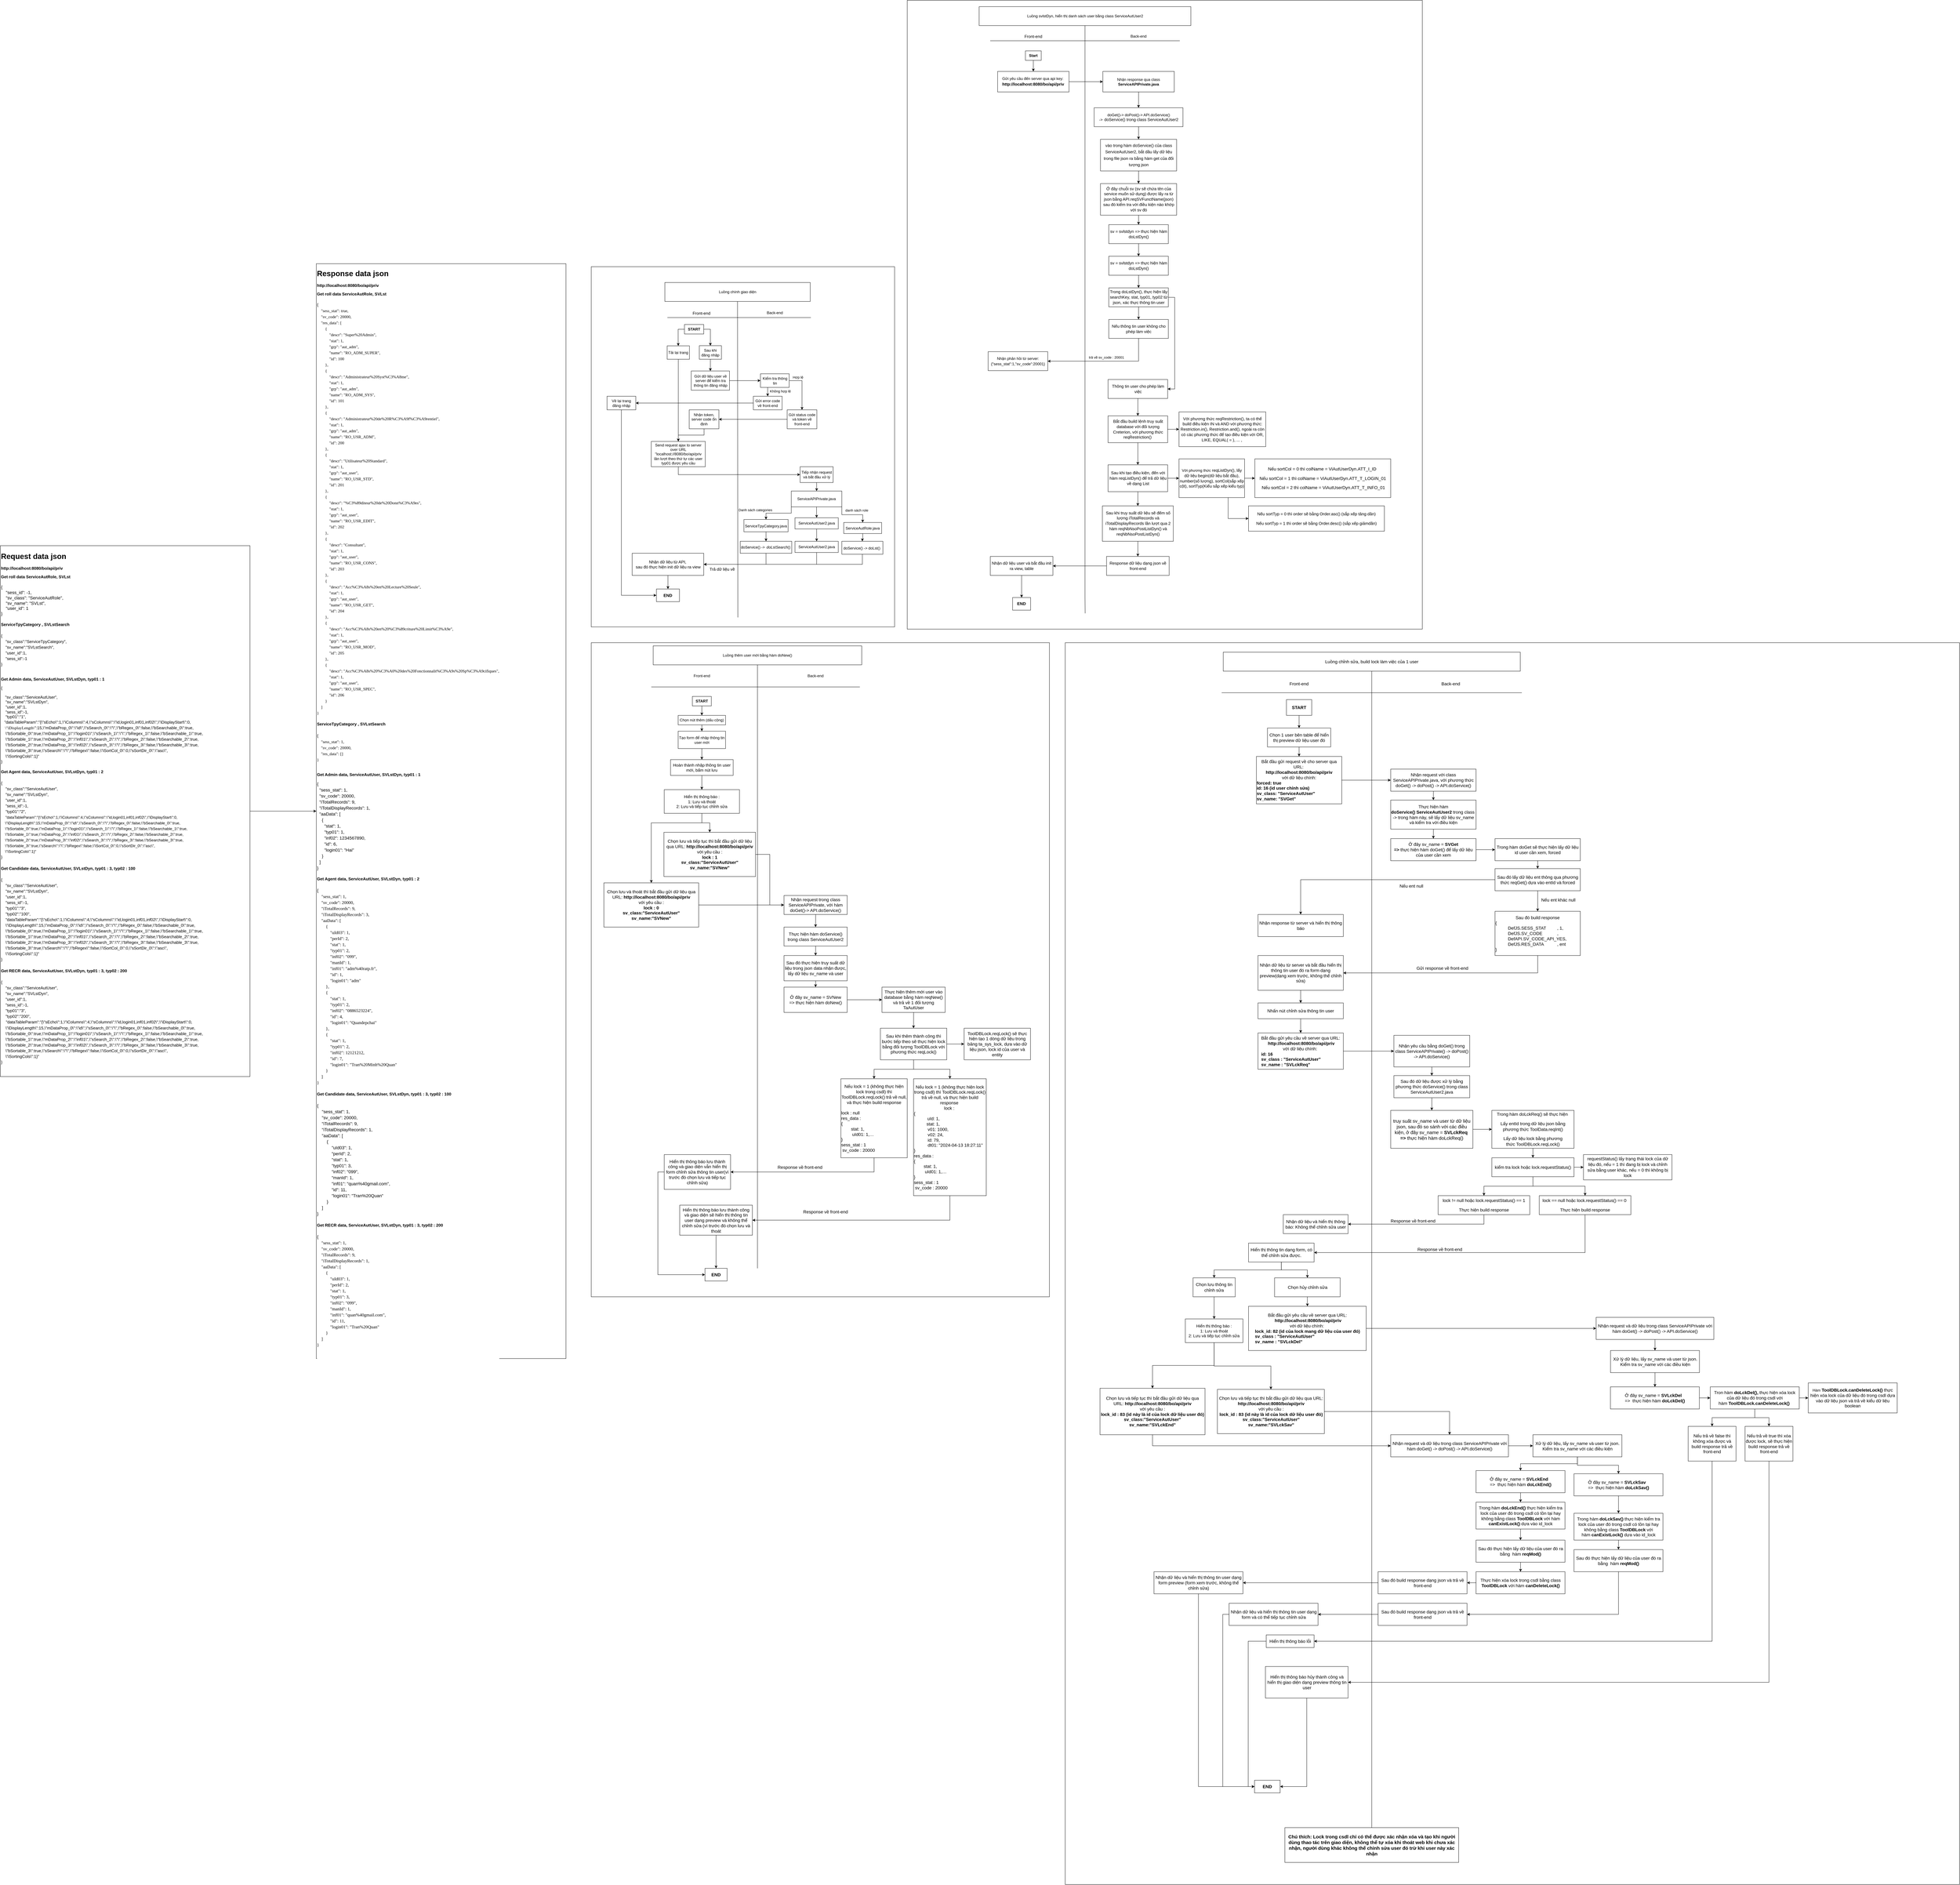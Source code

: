 <mxfile version="24.2.5" type="google">
  <diagram name="Page-1" id="XXotdDjgD-mjMKsBszLx">
    <mxGraphModel grid="1" page="0" gridSize="10" guides="1" tooltips="1" connect="1" arrows="1" fold="1" pageScale="1" pageWidth="850" pageHeight="1100" math="0" shadow="0">
      <root>
        <mxCell id="0" />
        <mxCell id="1" parent="0" />
        <mxCell id="v-xWoGNkuWQi2-wrLgr6-79" value="" style="group" connectable="0" vertex="1" parent="1">
          <mxGeometry x="-2060" y="-339.5" width="1790" height="3465" as="geometry" />
        </mxCell>
        <mxCell id="v-xWoGNkuWQi2-wrLgr6-14" style="edgeStyle=orthogonalEdgeStyle;rounded=0;orthogonalLoop=1;jettySize=auto;html=1;exitX=1;exitY=0.5;exitDx=0;exitDy=0;" edge="1" parent="v-xWoGNkuWQi2-wrLgr6-79" source="7vMeg80q9LHAkZB8NodJ-26" target="v-xWoGNkuWQi2-wrLgr6-13">
          <mxGeometry relative="1" as="geometry" />
        </mxCell>
        <mxCell id="7vMeg80q9LHAkZB8NodJ-26" value="&lt;h1 style=&quot;white-space: pre;&quot;&gt;&lt;b style=&quot;&quot;&gt;&lt;font style=&quot;font-size: 24px;&quot;&gt;Request data json&lt;/font&gt;&lt;/b&gt;&lt;/h1&gt;&lt;h2 style=&quot;white-space: pre; font-size: 13px;&quot;&gt;&lt;b style=&quot;&quot;&gt;&lt;font style=&quot;font-size: 13px;&quot;&gt;http://localhost:8080/bo/api/priv&lt;/font&gt;&lt;/b&gt;&lt;/h2&gt;&lt;div style=&quot;font-size: 13px; white-space: pre;&quot;&gt;&lt;b&gt;Get roll data &lt;/b&gt;&lt;span style=&quot;background-color: initial;&quot;&gt;&lt;b&gt;ServiceAutRole, &lt;/b&gt;&lt;/span&gt;&lt;span style=&quot;background-color: initial;&quot;&gt;&lt;b&gt;SVLst&lt;/b&gt;&lt;/span&gt;&lt;/div&gt;&lt;div style=&quot;font-size: 14px; white-space: pre;&quot;&gt;&lt;b&gt;&lt;br&gt;&lt;/b&gt;&lt;/div&gt;&lt;div style=&quot;font-size: 14px; white-space: pre;&quot;&gt;{&lt;/div&gt;&lt;div style=&quot;font-size: 14px; white-space: pre;&quot;&gt;&amp;nbsp; &amp;nbsp; &quot;sess_id&quot;: -1,&lt;/div&gt;&lt;div style=&quot;font-size: 14px; white-space: pre;&quot;&gt;&amp;nbsp; &amp;nbsp; &quot;sv_class&quot;: &quot;ServiceAutRole&quot;,&lt;/div&gt;&lt;div style=&quot;font-size: 14px; white-space: pre;&quot;&gt;&amp;nbsp; &amp;nbsp; &quot;sv_name&quot;: &quot;SVLst&quot;,&lt;/div&gt;&lt;div style=&quot;font-size: 14px; white-space: pre;&quot;&gt;&amp;nbsp; &amp;nbsp; &quot;user_id&quot;: 1&lt;/div&gt;&lt;div style=&quot;font-size: 14px; white-space: pre;&quot;&gt;}&lt;/div&gt;&lt;div style=&quot;font-size: 14px; white-space: pre;&quot;&gt;&lt;br&gt;&lt;/div&gt;&lt;div style=&quot;font-size: 13px; white-space: pre;&quot;&gt;&lt;div style=&quot;line-height: 18px;&quot;&gt;&lt;div style=&quot;&quot;&gt;&lt;font style=&quot;background-color: rgb(255, 255, 255); font-size: 13px;&quot; face=&quot;Helvetica&quot;&gt;&lt;b&gt;ServiceTpyCategory , SVLstSearch&lt;/b&gt;&lt;/font&gt;&lt;/div&gt;&lt;div style=&quot;&quot;&gt;&lt;font style=&quot;background-color: rgb(255, 255, 255); font-size: 13px;&quot; face=&quot;Helvetica&quot;&gt;&lt;br&gt;&lt;/font&gt;&lt;/div&gt;&lt;div style=&quot;&quot;&gt;&lt;font face=&quot;Helvetica&quot; style=&quot;background-color: rgb(255, 255, 255);&quot;&gt;{&lt;/font&gt;&lt;/div&gt;&lt;div style=&quot;&quot;&gt;&lt;font face=&quot;Helvetica&quot; style=&quot;background-color: rgb(255, 255, 255);&quot;&gt;&amp;nbsp; &amp;nbsp; &quot;sv_class&quot;:&quot;ServiceTpyCategory&quot;,&lt;/font&gt;&lt;/div&gt;&lt;div style=&quot;&quot;&gt;&lt;font style=&quot;background-color: rgb(255, 255, 255);&quot;&gt;&amp;nbsp; &amp;nbsp; &quot;sv_name&quot;:&quot;SVLstSearch&quot;,&lt;/font&gt;&lt;/div&gt;&lt;div style=&quot;&quot;&gt;&lt;font style=&quot;background-color: rgb(255, 255, 255);&quot;&gt;&amp;nbsp; &amp;nbsp; &quot;user_id&quot;:1,&lt;/font&gt;&lt;/div&gt;&lt;div style=&quot;&quot;&gt;&lt;font style=&quot;background-color: rgb(255, 255, 255);&quot;&gt;&amp;nbsp; &amp;nbsp; &quot;sess_id&quot;:-1&lt;/font&gt;&lt;/div&gt;&lt;div style=&quot;&quot;&gt;&lt;font style=&quot;background-color: rgb(255, 255, 255);&quot;&gt;}&lt;/font&gt;&lt;/div&gt;&lt;/div&gt;&lt;/div&gt;&lt;div style=&quot;font-size: 14px; white-space: pre;&quot;&gt;&lt;br&gt;&lt;/div&gt;&lt;p style=&quot;white-space: pre; font-size: 13px;&quot;&gt;&lt;b style=&quot;background-color: initial;&quot;&gt;Get Admin data, ServiceAutUser, SVLstDyn, typ01 : 1&lt;/b&gt;&lt;/p&gt;&lt;p style=&quot;white-space: pre; font-size: 13px;&quot;&gt;&lt;font style=&quot;font-size: 13px;&quot; face=&quot;Helvetica&quot;&gt;{&lt;br&gt;&lt;/font&gt;&lt;/p&gt;&lt;div style=&quot;white-space: pre; font-size: 13px;&quot;&gt;&lt;font style=&quot;font-size: 13px;&quot;&gt;&lt;font style=&quot;font-size: 13px;&quot; face=&quot;d_wIMVDXB98C4rkvW-1h&quot;&gt;&amp;nbsp; &amp;nbsp;&lt;/font&gt; &quot;sv_class&quot;:&quot;ServiceAutUser&quot;,&lt;/font&gt;&lt;/div&gt;&lt;div style=&quot;white-space: pre; font-size: 13px;&quot;&gt;&lt;font style=&quot;font-size: 13px;&quot;&gt;&amp;nbsp; &amp;nbsp; &quot;sv_name&quot;:&quot;SVLstDyn&quot;,&lt;/font&gt;&lt;/div&gt;&lt;div style=&quot;white-space: pre; font-size: 13px;&quot;&gt;&lt;font style=&quot;font-size: 13px;&quot;&gt;&amp;nbsp; &amp;nbsp; &quot;user_id&quot;:1,&lt;/font&gt;&lt;/div&gt;&lt;div style=&quot;white-space: pre; font-size: 13px;&quot;&gt;&lt;font style=&quot;font-size: 13px;&quot;&gt;&amp;nbsp; &amp;nbsp; &quot;sess_id&quot;:-1,&lt;/font&gt;&lt;/div&gt;&lt;div style=&quot;white-space: pre; font-size: 13px;&quot;&gt;&lt;font style=&quot;font-size: 13px;&quot;&gt;&amp;nbsp; &amp;nbsp; &quot;typ01&quot;:&quot;1&quot;,&lt;/font&gt;&lt;/div&gt;&lt;div style=&quot;white-space: pre; font-size: 13px;&quot;&gt;&lt;div style=&quot;line-height: 18px;&quot;&gt;&lt;div style=&quot;&quot;&gt;&lt;font style=&quot;&quot; face=&quot;Helvetica&quot;&gt;&lt;span style=&quot;background-color: rgb(255, 255, 255);&quot;&gt;   &quot;dataTableParam&quot;:&quot;{\&quot;sEcho\&quot;:1,\&quot;iColumns\&quot;:4,\&quot;sColumns\&quot;:\&quot;id,login01,inf01,inf02\&quot;,\&quot;iDisplayStart\&quot;:0,&lt;/span&gt;&lt;/font&gt;&lt;/div&gt;&lt;div style=&quot;&quot;&gt;&lt;font style=&quot;background-color: rgb(255, 255, 255);&quot; face=&quot;d_2HJobrghV_c455GmCt&quot;&gt;&amp;nbsp; &amp;nbsp; \&quot;iDisplayLength\&lt;/font&gt;&lt;font face=&quot;Helvetica&quot; style=&quot;background-color: rgb(255, 255, 255);&quot;&gt;&quot;:15,\&quot;mDataProp_0\&quot;:\&quot;id\&quot;,\&quot;sSearch_0\&quot;:\&quot;\&quot;,\&quot;bRegex_0\&quot;:false,\&quot;bSearchable_0\&quot;:true,&lt;/font&gt;&lt;/div&gt;&lt;div style=&quot;&quot;&gt;&lt;font style=&quot;background-color: rgb(255, 255, 255);&quot;&gt;&amp;nbsp; &amp;nbsp; \&quot;bSortable_0\&quot;:true,\&quot;mDataProp_1\&quot;:\&quot;login01\&quot;,\&quot;sSearch_1\&quot;:\&quot;\&quot;,\&quot;bRegex_1\&quot;:false,\&quot;bSearchable_1\&quot;:true,&lt;/font&gt;&lt;/div&gt;&lt;div style=&quot;&quot;&gt;&lt;font style=&quot;background-color: rgb(255, 255, 255);&quot;&gt;&amp;nbsp; &amp;nbsp; \&quot;bSortable_1\&quot;:true,\&quot;mDataProp_2\&quot;:\&quot;inf01\&quot;,\&quot;sSearch_2\&quot;:\&quot;\&quot;,\&quot;bRegex_2\&quot;:false,\&quot;bSearchable_2\&quot;:true,&lt;/font&gt;&lt;/div&gt;&lt;div style=&quot;&quot;&gt;&lt;font style=&quot;background-color: rgb(255, 255, 255);&quot;&gt;&amp;nbsp; &amp;nbsp; \&quot;bSortable_2\&quot;:true,\&quot;mDataProp_3\&quot;:\&quot;inf02\&quot;,\&quot;sSearch_3\&quot;:\&quot;\&quot;,\&quot;bRegex_3\&quot;:false,\&quot;bSearchable_3\&quot;:true,&lt;/font&gt;&lt;/div&gt;&lt;div style=&quot;&quot;&gt;&lt;font style=&quot;background-color: rgb(255, 255, 255);&quot;&gt;&amp;nbsp; &amp;nbsp; \&quot;bSortable_3\&quot;:true,\&quot;sSearch\&quot;:\&quot;\&quot;,\&quot;bRegex\&quot;:false,\&quot;iSortCol_0\&quot;:0,\&quot;sSortDir_0\&quot;:\&quot;asc\&quot;,&lt;/font&gt;&lt;/div&gt;&lt;div style=&quot;&quot;&gt;&lt;font style=&quot;background-color: rgb(255, 255, 255);&quot;&gt;&amp;nbsp; &amp;nbsp; \&quot;iSortingCols\&quot;:1}&quot;&lt;/font&gt;&lt;/div&gt;&lt;/div&gt;&lt;/div&gt;&lt;div style=&quot;white-space: pre; font-size: 13px;&quot;&gt;&lt;span style=&quot;background-color: initial;&quot;&gt;}&lt;/span&gt;&lt;br&gt;&lt;/div&gt;&lt;div style=&quot;white-space: pre; font-size: 13px;&quot;&gt;&lt;font style=&quot;font-size: 13px;&quot;&gt;&lt;br&gt;&lt;/font&gt;&lt;/div&gt;&lt;div style=&quot;white-space: pre; font-size: 13px;&quot;&gt;&lt;font style=&quot;font-size: 13px;&quot;&gt;&lt;div style=&quot;line-height: 18px;&quot;&gt;&lt;div style=&quot;font-family: Helvetica; background-color: rgb(255, 255, 255);&quot;&gt;&lt;b&gt;Get Agent data, ServiceAutUser, SVLstDyn, typ01 : 2&lt;/b&gt;&lt;/div&gt;&lt;div style=&quot;font-family: Helvetica; background-color: rgb(255, 255, 255);&quot;&gt;&lt;br&gt;&lt;/div&gt;&lt;div style=&quot;font-family: Helvetica; background-color: rgb(255, 255, 255);&quot;&gt;{&lt;/div&gt;&lt;div style=&quot;font-family: Helvetica; background-color: rgb(255, 255, 255);&quot;&gt;&amp;nbsp; &amp;nbsp; &quot;sv_class&quot;:&quot;ServiceAutUser&quot;,&lt;/div&gt;&lt;div style=&quot;font-family: Helvetica; background-color: rgb(255, 255, 255);&quot;&gt;&amp;nbsp; &amp;nbsp; &quot;sv_name&quot;:&quot;SVLstDyn&quot;,&lt;/div&gt;&lt;div style=&quot;font-family: Helvetica; background-color: rgb(255, 255, 255);&quot;&gt;&amp;nbsp; &amp;nbsp; &quot;user_id&quot;:1,&lt;/div&gt;&lt;div style=&quot;font-family: Helvetica; background-color: rgb(255, 255, 255);&quot;&gt;&amp;nbsp; &amp;nbsp; &quot;sess_id&quot;:-1,&lt;/div&gt;&lt;div style=&quot;font-family: Helvetica; background-color: rgb(255, 255, 255);&quot;&gt;&amp;nbsp; &amp;nbsp; &quot;typ01&quot;:&quot;2&quot;,&lt;/div&gt;&lt;div style=&quot;font-family: Helvetica; background-color: rgb(255, 255, 255);&quot;&gt;&lt;div&gt;&lt;span style=&quot;background-color: initial;&quot;&gt;   &lt;/span&gt;&lt;span style=&quot;font-size: 12px;&quot;&gt; &lt;/span&gt;&lt;span style=&quot;font-size: 12px;&quot;&gt;&quot;dataTableParam&quot;&lt;/span&gt;&lt;span style=&quot;font-size: 12px;&quot;&gt;:&lt;/span&gt;&lt;span style=&quot;font-size: 12px;&quot;&gt;&quot;{\&quot;sEcho\&quot;:1,\&quot;iColumns\&quot;:4,\&quot;sColumns\&quot;:\&quot;id,login01,inf01,inf02\&quot;,\&quot;iDisplayStart\&quot;:0,&lt;/span&gt;&lt;/div&gt;&lt;div style=&quot;font-size: 12px; line-height: 18px;&quot;&gt;&lt;div&gt;&amp;nbsp; &amp;nbsp; \&quot;iDisplayLength\&quot;:15,\&quot;mDataProp_0\&quot;:\&quot;id\&quot;,\&quot;sSearch_0\&quot;:\&quot;\&quot;,\&quot;bRegex_0\&quot;:false,\&quot;bSearchable_0\&quot;:true,&lt;/div&gt;&lt;div&gt;&amp;nbsp; &amp;nbsp; \&quot;bSortable_0\&quot;:true,\&quot;mDataProp_1\&quot;:\&quot;login01\&quot;,\&quot;sSearch_1\&quot;:\&quot;\&quot;,\&quot;bRegex_1\&quot;:false,\&quot;bSearchable_1\&quot;:true,&lt;/div&gt;&lt;div&gt;&amp;nbsp; &amp;nbsp; \&quot;bSortable_1\&quot;:true,\&quot;mDataProp_2\&quot;:\&quot;inf01\&quot;,\&quot;sSearch_2\&quot;:\&quot;\&quot;,\&quot;bRegex_2\&quot;:false,\&quot;bSearchable_2\&quot;:true,&lt;/div&gt;&lt;div&gt;&amp;nbsp; &amp;nbsp; \&quot;bSortable_2\&quot;:true,\&quot;mDataProp_3\&quot;:\&quot;inf02\&quot;,\&quot;sSearch_3\&quot;:\&quot;\&quot;,\&quot;bRegex_3\&quot;:false,\&quot;bSearchable_3\&quot;:true,&lt;/div&gt;&lt;div&gt;&amp;nbsp; &amp;nbsp; \&quot;bSortable_3\&quot;:true,\&quot;sSearch\&quot;:\&quot;\&quot;,\&quot;bRegex\&quot;:false,\&quot;iSortCol_0\&quot;:0,\&quot;sSortDir_0\&quot;:\&quot;asc\&quot;,&lt;/div&gt;&lt;div&gt;&amp;nbsp; &amp;nbsp; \&quot;iSortingCols\&quot;:1}&quot;&lt;/div&gt;&lt;/div&gt;&lt;/div&gt;&lt;div style=&quot;font-family: Helvetica; background-color: rgb(255, 255, 255);&quot;&gt;}&lt;br&gt;&lt;/div&gt;&lt;div style=&quot;font-family: Helvetica; background-color: rgb(255, 255, 255);&quot;&gt;&lt;br&gt;&lt;/div&gt;&lt;div style=&quot;&quot;&gt;&lt;div style=&quot;line-height: 18px;&quot;&gt;&lt;div style=&quot;&quot;&gt;&lt;span style=&quot;background-color: rgb(255, 255, 255);&quot;&gt;&lt;font style=&quot;font-size: 13px;&quot; face=&quot;Helvetica&quot;&gt;&lt;b&gt;Get &lt;/b&gt;&lt;/font&gt;&lt;/span&gt;&lt;b style=&quot;background-color: initial;&quot;&gt;Candidate data, &lt;/b&gt;&lt;b&gt;ServiceAutUser, SVLstDyn, typ01 : 3, typ02 : 100 &lt;/b&gt;&lt;/div&gt;&lt;div style=&quot;&quot;&gt;&lt;span style=&quot;background-color: rgb(255, 255, 255);&quot;&gt;&lt;font style=&quot;font-size: 13px;&quot; face=&quot;Helvetica&quot;&gt;&lt;b&gt;&lt;br&gt;&lt;/b&gt;&lt;/font&gt;&lt;/span&gt;&lt;/div&gt;&lt;div style=&quot;&quot;&gt;&lt;span style=&quot;background-color: rgb(255, 255, 255);&quot;&gt;{&lt;/span&gt;&lt;/div&gt;&lt;div style=&quot;&quot;&gt;&lt;span style=&quot;background-color: rgb(255, 255, 255);&quot;&gt;&amp;nbsp; &amp;nbsp; &quot;sv_class&quot;:&quot;ServiceAutUser&quot;,&lt;/span&gt;&lt;/div&gt;&lt;div style=&quot;&quot;&gt;&lt;span style=&quot;background-color: rgb(255, 255, 255);&quot;&gt;&amp;nbsp; &amp;nbsp; &quot;sv_name&quot;:&quot;SVLstDyn&quot;,&lt;/span&gt;&lt;/div&gt;&lt;div style=&quot;&quot;&gt;&lt;span style=&quot;background-color: rgb(255, 255, 255);&quot;&gt;&amp;nbsp; &amp;nbsp; &quot;user_id&quot;:1,&lt;/span&gt;&lt;/div&gt;&lt;div style=&quot;&quot;&gt;&lt;span style=&quot;background-color: rgb(255, 255, 255);&quot;&gt;&amp;nbsp; &amp;nbsp; &quot;sess_id&quot;:-1,&lt;/span&gt;&lt;/div&gt;&lt;div style=&quot;&quot;&gt;&lt;span style=&quot;background-color: rgb(255, 255, 255);&quot;&gt;&amp;nbsp; &amp;nbsp; &quot;typ01&quot;:&quot;3&quot;,&lt;/span&gt;&lt;/div&gt;&lt;div style=&quot;&quot;&gt;&lt;span style=&quot;background-color: rgb(255, 255, 255);&quot;&gt;&amp;nbsp; &amp;nbsp; &quot;typ02&quot;:&quot;100&quot;,&lt;/span&gt;&lt;/div&gt;&lt;div style=&quot;&quot;&gt;&lt;span style=&quot;background-color: rgb(255, 255, 255);&quot;&gt;&amp;nbsp; &amp;nbsp; &quot;dataTableParam&quot;:&quot;{\&quot;sEcho\&quot;:1,\&quot;iColumns\&quot;:4,\&quot;sColumns\&quot;:\&quot;id,login01,inf01,inf02\&quot;,\&quot;iDisplayStart\&quot;:0,&lt;/span&gt;&lt;/div&gt;&lt;div style=&quot;&quot;&gt;&lt;span style=&quot;background-color: rgb(255, 255, 255);&quot;&gt;&amp;nbsp; &amp;nbsp; \&quot;iDisplayLength\&quot;:15,\&quot;mDataProp_0\&quot;:\&quot;id\&quot;,\&quot;sSearch_0\&quot;:\&quot;\&quot;,\&quot;bRegex_0\&quot;:false,\&quot;bSearchable_0\&quot;:true,&lt;/span&gt;&lt;/div&gt;&lt;div style=&quot;&quot;&gt;&lt;span style=&quot;background-color: rgb(255, 255, 255);&quot;&gt;&amp;nbsp; &amp;nbsp; \&quot;bSortable_0\&quot;:true,\&quot;mDataProp_1\&quot;:\&quot;login01\&quot;,\&quot;sSearch_1\&quot;:\&quot;\&quot;,\&quot;bRegex_1\&quot;:false,\&quot;bSearchable_1\&quot;:true,&lt;/span&gt;&lt;/div&gt;&lt;div style=&quot;&quot;&gt;&lt;span style=&quot;background-color: rgb(255, 255, 255);&quot;&gt;&amp;nbsp; &amp;nbsp; \&quot;bSortable_1\&quot;:true,\&quot;mDataProp_2\&quot;:\&quot;inf01\&quot;,\&quot;sSearch_2\&quot;:\&quot;\&quot;,\&quot;bRegex_2\&quot;:false,\&quot;bSearchable_2\&quot;:true,&lt;/span&gt;&lt;/div&gt;&lt;div style=&quot;&quot;&gt;&lt;span style=&quot;background-color: rgb(255, 255, 255);&quot;&gt;&amp;nbsp; &amp;nbsp; \&quot;bSortable_2\&quot;:true,\&quot;mDataProp_3\&quot;:\&quot;inf02\&quot;,\&quot;sSearch_3\&quot;:\&quot;\&quot;,\&quot;bRegex_3\&quot;:false,\&quot;bSearchable_3\&quot;:true,&lt;/span&gt;&lt;/div&gt;&lt;div style=&quot;&quot;&gt;&lt;span style=&quot;background-color: rgb(255, 255, 255);&quot;&gt;&amp;nbsp; &amp;nbsp; \&quot;bSortable_3\&quot;:true,\&quot;sSearch\&quot;:\&quot;\&quot;,\&quot;bRegex\&quot;:false,\&quot;iSortCol_0\&quot;:0,\&quot;sSortDir_0\&quot;:\&quot;asc\&quot;,&lt;/span&gt;&lt;/div&gt;&lt;div style=&quot;&quot;&gt;&lt;span style=&quot;background-color: rgb(255, 255, 255);&quot;&gt;&amp;nbsp; &amp;nbsp; \&quot;iSortingCols\&quot;:1}&quot;&lt;/span&gt;&lt;/div&gt;&lt;div style=&quot;&quot;&gt;&lt;span style=&quot;background-color: rgb(255, 255, 255);&quot;&gt;}&lt;/span&gt;&lt;/div&gt;&lt;div style=&quot;&quot;&gt;&lt;span style=&quot;background-color: rgb(255, 255, 255);&quot;&gt;&lt;br&gt;&lt;/span&gt;&lt;/div&gt;&lt;div style=&quot;&quot;&gt;&lt;div style=&quot;line-height: 18px;&quot;&gt;&lt;div style=&quot;&quot;&gt;&lt;span style=&quot;background-color: rgb(255, 255, 255);&quot;&gt;&lt;font face=&quot;Helvetica&quot;&gt;&lt;b&gt;Get &lt;/b&gt;&lt;/font&gt;&lt;/span&gt;&lt;b style=&quot;background-color: initial;&quot;&gt;RECR data, &lt;/b&gt;&lt;b&gt;ServiceAutUser, SVLstDyn, typ01 : 3, typ02 : 200 &lt;/b&gt;&lt;/div&gt;&lt;div style=&quot;&quot;&gt;&lt;span style=&quot;background-color: rgb(255, 255, 255);&quot;&gt;&lt;font face=&quot;Helvetica&quot;&gt;&lt;b&gt;&lt;br&gt;&lt;/b&gt;&lt;/font&gt;&lt;/span&gt;&lt;/div&gt;&lt;div style=&quot;&quot;&gt;&lt;span style=&quot;background-color: rgb(255, 255, 255);&quot;&gt;{&lt;/span&gt;&lt;/div&gt;&lt;div style=&quot;&quot;&gt;&lt;span style=&quot;background-color: rgb(255, 255, 255);&quot;&gt;&amp;nbsp; &amp;nbsp; &quot;sv_class&quot;:&quot;ServiceAutUser&quot;,&lt;/span&gt;&lt;/div&gt;&lt;div style=&quot;&quot;&gt;&lt;span style=&quot;background-color: rgb(255, 255, 255);&quot;&gt;&amp;nbsp; &amp;nbsp; &quot;sv_name&quot;:&quot;SVLstDyn&quot;,&lt;/span&gt;&lt;/div&gt;&lt;div style=&quot;&quot;&gt;&lt;span style=&quot;background-color: rgb(255, 255, 255);&quot;&gt;&amp;nbsp; &amp;nbsp; &quot;user_id&quot;:1,&lt;/span&gt;&lt;/div&gt;&lt;div style=&quot;&quot;&gt;&lt;span style=&quot;background-color: rgb(255, 255, 255);&quot;&gt;&amp;nbsp; &amp;nbsp; &quot;sess_id&quot;:-1,&lt;/span&gt;&lt;/div&gt;&lt;div style=&quot;&quot;&gt;&lt;span style=&quot;background-color: rgb(255, 255, 255);&quot;&gt;&amp;nbsp; &amp;nbsp; &quot;typ01&quot;:&quot;3&quot;,&lt;/span&gt;&lt;/div&gt;&lt;div style=&quot;&quot;&gt;&lt;span style=&quot;background-color: rgb(255, 255, 255);&quot;&gt;&amp;nbsp; &amp;nbsp; &quot;typ02&quot;:&quot;200&quot;,&lt;/span&gt;&lt;/div&gt;&lt;div style=&quot;&quot;&gt;&lt;div style=&quot;line-height: 18px;&quot;&gt;&lt;div style=&quot;&quot;&gt;&lt;span style=&quot;background-color: rgb(255, 255, 255);&quot;&gt;&lt;font face=&quot;IBMPlexMono, Courier New, monospace, Consolas, Courier New, monospace&quot;&gt;  &lt;/font&gt;&lt;font style=&quot;font-size: 13px;&quot; face=&quot;Helvetica&quot;&gt;&quot;dataTableParam&quot;:&quot;{\&quot;sEcho\&quot;:1,\&quot;iColumns\&quot;:4,\&quot;sColumns\&quot;:\&quot;id,login01,inf01,inf02\&quot;,\&quot;iDisplayStart\&quot;:0,&lt;/font&gt;&lt;/span&gt;&lt;/div&gt;&lt;div style=&quot;&quot;&gt;&lt;span style=&quot;background-color: rgb(255, 255, 255);&quot;&gt;&lt;font face=&quot;Helvetica&quot; style=&quot;font-size: 13px;&quot;&gt;&amp;nbsp; &amp;nbsp; \&quot;iDisplayLength\&quot;:15,\&quot;mDataProp_0\&quot;:\&quot;id\&quot;,\&quot;sSearch_0\&quot;:\&quot;\&quot;,\&quot;bRegex_0\&quot;:false,\&quot;bSearchable_0\&quot;:true,&lt;/font&gt;&lt;/span&gt;&lt;/div&gt;&lt;div style=&quot;&quot;&gt;&lt;span style=&quot;background-color: rgb(255, 255, 255);&quot;&gt;&lt;font face=&quot;Helvetica&quot; style=&quot;font-size: 13px;&quot;&gt;&amp;nbsp; &amp;nbsp; \&quot;bSortable_0\&quot;:true,\&quot;mDataProp_1\&quot;:\&quot;login01\&quot;,\&quot;sSearch_1\&quot;:\&quot;\&quot;,\&quot;bRegex_1\&quot;:false,\&quot;bSearchable_1\&quot;:true,&lt;/font&gt;&lt;/span&gt;&lt;/div&gt;&lt;div style=&quot;&quot;&gt;&lt;span style=&quot;background-color: rgb(255, 255, 255);&quot;&gt;&lt;font style=&quot;font-size: 13px;&quot;&gt;&amp;nbsp; &amp;nbsp; \&quot;bSortable_1\&quot;:true,\&quot;mDataProp_2\&quot;:\&quot;inf01\&quot;,\&quot;sSearch_2\&quot;:\&quot;\&quot;,\&quot;bRegex_2\&quot;:false,\&quot;bSearchable_2\&quot;:true,&lt;/font&gt;&lt;/span&gt;&lt;/div&gt;&lt;div style=&quot;&quot;&gt;&lt;span style=&quot;background-color: rgb(255, 255, 255);&quot;&gt;&lt;font face=&quot;Helvetica&quot; style=&quot;font-size: 13px;&quot;&gt;&amp;nbsp; &amp;nbsp; \&quot;bSortable_2\&quot;:true,\&quot;mDataProp_3\&quot;:\&quot;inf02\&quot;,\&quot;sSearch_3\&quot;:\&quot;\&quot;,\&quot;bRegex_3\&quot;:false,\&quot;bSearchable_3\&quot;:true,&lt;/font&gt;&lt;/span&gt;&lt;/div&gt;&lt;div style=&quot;&quot;&gt;&lt;span style=&quot;background-color: rgb(255, 255, 255);&quot;&gt;&lt;font face=&quot;Helvetica&quot; style=&quot;font-size: 13px;&quot;&gt;&amp;nbsp; &amp;nbsp; \&quot;bSortable_3\&quot;:true,\&quot;sSearch\&quot;:\&quot;\&quot;,\&quot;bRegex\&quot;:false,\&quot;iSortCol_0\&quot;:0,\&quot;sSortDir_0\&quot;:\&quot;asc\&quot;,&lt;/font&gt;&lt;/span&gt;&lt;/div&gt;&lt;div style=&quot;&quot;&gt;&lt;span style=&quot;background-color: rgb(255, 255, 255);&quot;&gt;&lt;font style=&quot;font-size: 13px;&quot;&gt;&amp;nbsp; &amp;nbsp; \&quot;iSortingCols\&quot;:1}&quot;&lt;/font&gt;&lt;/span&gt;&lt;/div&gt;&lt;/div&gt;&lt;/div&gt;&lt;div style=&quot;&quot;&gt;}&lt;br&gt;&lt;/div&gt;&lt;/div&gt;&lt;/div&gt;&lt;/div&gt;&lt;/div&gt;&lt;/div&gt;&lt;/font&gt;&lt;/div&gt;&lt;div style=&quot;white-space: pre; font-size: 13px;&quot;&gt;&lt;font style=&quot;font-size: 13px;&quot;&gt;&lt;br&gt;&lt;/font&gt;&lt;/div&gt;&lt;div style=&quot;white-space: pre; font-size: 13px;&quot;&gt;&lt;font face=&quot;Helvetica&quot; style=&quot;font-size: 14px;&quot;&gt;&lt;div style=&quot;line-height: 18px; background-color: rgb(255, 255, 255);&quot;&gt;&lt;div style=&quot;&quot;&gt;&lt;br&gt;&lt;/div&gt;&lt;/div&gt;&lt;/font&gt;&lt;/div&gt;" style="rounded=0;whiteSpace=wrap;html=1;align=left;" vertex="1" parent="v-xWoGNkuWQi2-wrLgr6-79">
          <mxGeometry y="892.5" width="790" height="1680" as="geometry" />
        </mxCell>
        <mxCell id="v-xWoGNkuWQi2-wrLgr6-13" value="&lt;h1 style=&quot;white-space: pre;&quot;&gt;&lt;b style=&quot;&quot;&gt;&lt;font style=&quot;font-size: 24px;&quot;&gt;Response data json&lt;/font&gt;&lt;/b&gt;&lt;/h1&gt;&lt;h2 style=&quot;white-space: pre; font-size: 13px;&quot;&gt;&lt;b style=&quot;&quot;&gt;&lt;font style=&quot;font-size: 13px;&quot;&gt;http://localhost:8080/bo/api/priv&lt;/font&gt;&lt;/b&gt;&lt;/h2&gt;&lt;div style=&quot;font-size: 13px; white-space: pre;&quot;&gt;&lt;b&gt;Get roll data &lt;/b&gt;&lt;span style=&quot;background-color: initial;&quot;&gt;&lt;b&gt;ServiceAutRole, &lt;/b&gt;&lt;/span&gt;&lt;span style=&quot;background-color: initial;&quot;&gt;&lt;b&gt;SVLst&lt;/b&gt;&lt;/span&gt;&lt;/div&gt;&lt;div style=&quot;font-size: 14px; white-space: pre;&quot;&gt;&lt;b&gt;&lt;br&gt;&lt;/b&gt;&lt;/div&gt;&lt;div style=&quot;font-size: 13px; white-space: pre;&quot;&gt;&lt;div style=&quot;line-height: 19px;&quot;&gt;&lt;div style=&quot;&quot;&gt;&lt;span style=&quot;background-color: rgb(255, 255, 255);&quot;&gt;&lt;font style=&quot;font-size: 13px;&quot; face=&quot;Helvetica&quot;&gt;{&lt;/font&gt;&lt;/span&gt;&lt;/div&gt;&lt;div style=&quot;&quot;&gt;&lt;span style=&quot;background-color: rgb(255, 255, 255);&quot;&gt;&lt;font style=&quot;font-size: 13px;&quot; face=&quot;spvWO1mO5FHsCvajAdfM&quot;&gt;&amp;nbsp; &amp;nbsp; &quot;sess_stat&quot;: true,&lt;/font&gt;&lt;/span&gt;&lt;/div&gt;&lt;div style=&quot;&quot;&gt;&lt;span style=&quot;background-color: rgb(255, 255, 255);&quot;&gt;&lt;font style=&quot;font-size: 13px;&quot; face=&quot;spvWO1mO5FHsCvajAdfM&quot;&gt;&amp;nbsp; &amp;nbsp; &quot;sv_code&quot;: 20000,&lt;/font&gt;&lt;/span&gt;&lt;/div&gt;&lt;div style=&quot;&quot;&gt;&lt;span style=&quot;background-color: rgb(255, 255, 255);&quot;&gt;&lt;font style=&quot;font-size: 13px;&quot; face=&quot;spvWO1mO5FHsCvajAdfM&quot;&gt;&amp;nbsp; &amp;nbsp; &quot;res_data&quot;: [&lt;/font&gt;&lt;/span&gt;&lt;/div&gt;&lt;div style=&quot;&quot;&gt;&lt;span style=&quot;background-color: rgb(255, 255, 255);&quot;&gt;&lt;font style=&quot;font-size: 13px;&quot; face=&quot;spvWO1mO5FHsCvajAdfM&quot;&gt;&amp;nbsp; &amp;nbsp; &amp;nbsp; &amp;nbsp; {&lt;/font&gt;&lt;/span&gt;&lt;/div&gt;&lt;div style=&quot;&quot;&gt;&lt;span style=&quot;background-color: rgb(255, 255, 255);&quot;&gt;&lt;font style=&quot;font-size: 13px;&quot; face=&quot;spvWO1mO5FHsCvajAdfM&quot;&gt;&amp;nbsp; &amp;nbsp; &amp;nbsp; &amp;nbsp; &amp;nbsp; &amp;nbsp; &quot;descr&quot;: &quot;Super%20Admin&quot;,&lt;/font&gt;&lt;/span&gt;&lt;/div&gt;&lt;div style=&quot;&quot;&gt;&lt;span style=&quot;background-color: rgb(255, 255, 255);&quot;&gt;&lt;font style=&quot;font-size: 13px;&quot; face=&quot;spvWO1mO5FHsCvajAdfM&quot;&gt;&amp;nbsp; &amp;nbsp; &amp;nbsp; &amp;nbsp; &amp;nbsp; &amp;nbsp; &quot;stat&quot;: 1,&lt;/font&gt;&lt;/span&gt;&lt;/div&gt;&lt;div style=&quot;&quot;&gt;&lt;span style=&quot;background-color: rgb(255, 255, 255);&quot;&gt;&lt;font style=&quot;font-size: 13px;&quot; face=&quot;spvWO1mO5FHsCvajAdfM&quot;&gt;&amp;nbsp; &amp;nbsp; &amp;nbsp; &amp;nbsp; &amp;nbsp; &amp;nbsp; &quot;grp&quot;: &quot;aut_adm&quot;,&lt;/font&gt;&lt;/span&gt;&lt;/div&gt;&lt;div style=&quot;&quot;&gt;&lt;span style=&quot;background-color: rgb(255, 255, 255);&quot;&gt;&lt;font style=&quot;font-size: 13px;&quot; face=&quot;spvWO1mO5FHsCvajAdfM&quot;&gt;&amp;nbsp; &amp;nbsp; &amp;nbsp; &amp;nbsp; &amp;nbsp; &amp;nbsp; &quot;name&quot;: &quot;RO_ADM_SUPER&quot;,&lt;/font&gt;&lt;/span&gt;&lt;/div&gt;&lt;div style=&quot;&quot;&gt;&lt;span style=&quot;background-color: rgb(255, 255, 255);&quot;&gt;&lt;font style=&quot;font-size: 13px;&quot; face=&quot;spvWO1mO5FHsCvajAdfM&quot;&gt;&amp;nbsp; &amp;nbsp; &amp;nbsp; &amp;nbsp; &amp;nbsp; &amp;nbsp; &quot;id&quot;: 100&lt;/font&gt;&lt;/span&gt;&lt;/div&gt;&lt;div style=&quot;&quot;&gt;&lt;span style=&quot;background-color: rgb(255, 255, 255);&quot;&gt;&lt;font style=&quot;font-size: 13px;&quot; face=&quot;spvWO1mO5FHsCvajAdfM&quot;&gt;&amp;nbsp; &amp;nbsp; &amp;nbsp; &amp;nbsp; },&lt;/font&gt;&lt;/span&gt;&lt;/div&gt;&lt;div style=&quot;&quot;&gt;&lt;span style=&quot;background-color: rgb(255, 255, 255);&quot;&gt;&lt;font style=&quot;font-size: 13px;&quot; face=&quot;spvWO1mO5FHsCvajAdfM&quot;&gt;&amp;nbsp; &amp;nbsp; &amp;nbsp; &amp;nbsp; {&lt;/font&gt;&lt;/span&gt;&lt;/div&gt;&lt;div style=&quot;&quot;&gt;&lt;span style=&quot;background-color: rgb(255, 255, 255);&quot;&gt;&lt;font style=&quot;font-size: 13px;&quot; face=&quot;spvWO1mO5FHsCvajAdfM&quot;&gt;&amp;nbsp; &amp;nbsp; &amp;nbsp; &amp;nbsp; &amp;nbsp; &amp;nbsp; &quot;descr&quot;: &quot;Administrateur%20Syst%C3%A8me&quot;,&lt;/font&gt;&lt;/span&gt;&lt;/div&gt;&lt;div style=&quot;&quot;&gt;&lt;span style=&quot;background-color: rgb(255, 255, 255);&quot;&gt;&lt;font style=&quot;font-size: 13px;&quot; face=&quot;spvWO1mO5FHsCvajAdfM&quot;&gt;&amp;nbsp; &amp;nbsp; &amp;nbsp; &amp;nbsp; &amp;nbsp; &amp;nbsp; &quot;stat&quot;: 1,&lt;/font&gt;&lt;/span&gt;&lt;/div&gt;&lt;div style=&quot;&quot;&gt;&lt;span style=&quot;background-color: rgb(255, 255, 255);&quot;&gt;&lt;font style=&quot;font-size: 13px;&quot; face=&quot;spvWO1mO5FHsCvajAdfM&quot;&gt;&amp;nbsp; &amp;nbsp; &amp;nbsp; &amp;nbsp; &amp;nbsp; &amp;nbsp; &quot;grp&quot;: &quot;aut_adm&quot;,&lt;/font&gt;&lt;/span&gt;&lt;/div&gt;&lt;div style=&quot;&quot;&gt;&lt;span style=&quot;background-color: rgb(255, 255, 255);&quot;&gt;&lt;font style=&quot;font-size: 13px;&quot; face=&quot;spvWO1mO5FHsCvajAdfM&quot;&gt;&amp;nbsp; &amp;nbsp; &amp;nbsp; &amp;nbsp; &amp;nbsp; &amp;nbsp; &quot;name&quot;: &quot;RO_ADM_SYS&quot;,&lt;/font&gt;&lt;/span&gt;&lt;/div&gt;&lt;div style=&quot;&quot;&gt;&lt;span style=&quot;background-color: rgb(255, 255, 255);&quot;&gt;&lt;font style=&quot;font-size: 13px;&quot; face=&quot;spvWO1mO5FHsCvajAdfM&quot;&gt;&amp;nbsp; &amp;nbsp; &amp;nbsp; &amp;nbsp; &amp;nbsp; &amp;nbsp; &quot;id&quot;: 101&lt;/font&gt;&lt;/span&gt;&lt;/div&gt;&lt;div style=&quot;&quot;&gt;&lt;span style=&quot;background-color: rgb(255, 255, 255);&quot;&gt;&lt;font style=&quot;font-size: 13px;&quot; face=&quot;spvWO1mO5FHsCvajAdfM&quot;&gt;&amp;nbsp; &amp;nbsp; &amp;nbsp; &amp;nbsp; },&lt;/font&gt;&lt;/span&gt;&lt;/div&gt;&lt;div style=&quot;&quot;&gt;&lt;span style=&quot;background-color: rgb(255, 255, 255);&quot;&gt;&lt;font style=&quot;font-size: 13px;&quot; face=&quot;spvWO1mO5FHsCvajAdfM&quot;&gt;&amp;nbsp; &amp;nbsp; &amp;nbsp; &amp;nbsp; {&lt;/font&gt;&lt;/span&gt;&lt;/div&gt;&lt;div style=&quot;&quot;&gt;&lt;span style=&quot;background-color: rgb(255, 255, 255);&quot;&gt;&lt;font style=&quot;font-size: 13px;&quot; face=&quot;spvWO1mO5FHsCvajAdfM&quot;&gt;&amp;nbsp; &amp;nbsp; &amp;nbsp; &amp;nbsp; &amp;nbsp; &amp;nbsp; &quot;descr&quot;: &quot;Administrateur%20de%20R%C3%A9f%C3%A9rentiel&quot;,&lt;/font&gt;&lt;/span&gt;&lt;/div&gt;&lt;div style=&quot;&quot;&gt;&lt;span style=&quot;background-color: rgb(255, 255, 255);&quot;&gt;&lt;font style=&quot;font-size: 13px;&quot; face=&quot;spvWO1mO5FHsCvajAdfM&quot;&gt;&amp;nbsp; &amp;nbsp; &amp;nbsp; &amp;nbsp; &amp;nbsp; &amp;nbsp; &quot;stat&quot;: 1,&lt;/font&gt;&lt;/span&gt;&lt;/div&gt;&lt;div style=&quot;&quot;&gt;&lt;span style=&quot;background-color: rgb(255, 255, 255);&quot;&gt;&lt;font style=&quot;font-size: 13px;&quot; face=&quot;spvWO1mO5FHsCvajAdfM&quot;&gt;&amp;nbsp; &amp;nbsp; &amp;nbsp; &amp;nbsp; &amp;nbsp; &amp;nbsp; &quot;grp&quot;: &quot;aut_adm&quot;,&lt;/font&gt;&lt;/span&gt;&lt;/div&gt;&lt;div style=&quot;&quot;&gt;&lt;span style=&quot;background-color: rgb(255, 255, 255);&quot;&gt;&lt;font style=&quot;font-size: 13px;&quot; face=&quot;spvWO1mO5FHsCvajAdfM&quot;&gt;&amp;nbsp; &amp;nbsp; &amp;nbsp; &amp;nbsp; &amp;nbsp; &amp;nbsp; &quot;name&quot;: &quot;RO_USR_ADM&quot;,&lt;/font&gt;&lt;/span&gt;&lt;/div&gt;&lt;div style=&quot;&quot;&gt;&lt;span style=&quot;background-color: rgb(255, 255, 255);&quot;&gt;&lt;font style=&quot;font-size: 13px;&quot; face=&quot;spvWO1mO5FHsCvajAdfM&quot;&gt;&amp;nbsp; &amp;nbsp; &amp;nbsp; &amp;nbsp; &amp;nbsp; &amp;nbsp; &quot;id&quot;: 200&lt;/font&gt;&lt;/span&gt;&lt;/div&gt;&lt;div style=&quot;&quot;&gt;&lt;span style=&quot;background-color: rgb(255, 255, 255);&quot;&gt;&lt;font style=&quot;font-size: 13px;&quot; face=&quot;spvWO1mO5FHsCvajAdfM&quot;&gt;&amp;nbsp; &amp;nbsp; &amp;nbsp; &amp;nbsp; },&lt;/font&gt;&lt;/span&gt;&lt;/div&gt;&lt;div style=&quot;&quot;&gt;&lt;span style=&quot;background-color: rgb(255, 255, 255);&quot;&gt;&lt;font style=&quot;font-size: 13px;&quot; face=&quot;spvWO1mO5FHsCvajAdfM&quot;&gt;&amp;nbsp; &amp;nbsp; &amp;nbsp; &amp;nbsp; {&lt;/font&gt;&lt;/span&gt;&lt;/div&gt;&lt;div style=&quot;&quot;&gt;&lt;span style=&quot;background-color: rgb(255, 255, 255);&quot;&gt;&lt;font style=&quot;font-size: 13px;&quot; face=&quot;spvWO1mO5FHsCvajAdfM&quot;&gt;&amp;nbsp; &amp;nbsp; &amp;nbsp; &amp;nbsp; &amp;nbsp; &amp;nbsp; &quot;descr&quot;: &quot;Utilisateur%20Standard&quot;,&lt;/font&gt;&lt;/span&gt;&lt;/div&gt;&lt;div style=&quot;&quot;&gt;&lt;span style=&quot;background-color: rgb(255, 255, 255);&quot;&gt;&lt;font style=&quot;font-size: 13px;&quot; face=&quot;spvWO1mO5FHsCvajAdfM&quot;&gt;&amp;nbsp; &amp;nbsp; &amp;nbsp; &amp;nbsp; &amp;nbsp; &amp;nbsp; &quot;stat&quot;: 1,&lt;/font&gt;&lt;/span&gt;&lt;/div&gt;&lt;div style=&quot;&quot;&gt;&lt;span style=&quot;background-color: rgb(255, 255, 255);&quot;&gt;&lt;font style=&quot;font-size: 13px;&quot; face=&quot;spvWO1mO5FHsCvajAdfM&quot;&gt;&amp;nbsp; &amp;nbsp; &amp;nbsp; &amp;nbsp; &amp;nbsp; &amp;nbsp; &quot;grp&quot;: &quot;aut_user&quot;,&lt;/font&gt;&lt;/span&gt;&lt;/div&gt;&lt;div style=&quot;&quot;&gt;&lt;span style=&quot;background-color: rgb(255, 255, 255);&quot;&gt;&lt;font style=&quot;font-size: 13px;&quot; face=&quot;spvWO1mO5FHsCvajAdfM&quot;&gt;&amp;nbsp; &amp;nbsp; &amp;nbsp; &amp;nbsp; &amp;nbsp; &amp;nbsp; &quot;name&quot;: &quot;RO_USR_STD&quot;,&lt;/font&gt;&lt;/span&gt;&lt;/div&gt;&lt;div style=&quot;&quot;&gt;&lt;span style=&quot;background-color: rgb(255, 255, 255);&quot;&gt;&lt;font style=&quot;font-size: 13px;&quot; face=&quot;spvWO1mO5FHsCvajAdfM&quot;&gt;&amp;nbsp; &amp;nbsp; &amp;nbsp; &amp;nbsp; &amp;nbsp; &amp;nbsp; &quot;id&quot;: 201&lt;/font&gt;&lt;/span&gt;&lt;/div&gt;&lt;div style=&quot;&quot;&gt;&lt;span style=&quot;background-color: rgb(255, 255, 255);&quot;&gt;&lt;font style=&quot;font-size: 13px;&quot; face=&quot;spvWO1mO5FHsCvajAdfM&quot;&gt;&amp;nbsp; &amp;nbsp; &amp;nbsp; &amp;nbsp; },&lt;/font&gt;&lt;/span&gt;&lt;/div&gt;&lt;div style=&quot;&quot;&gt;&lt;span style=&quot;background-color: rgb(255, 255, 255);&quot;&gt;&lt;font style=&quot;font-size: 13px;&quot; face=&quot;spvWO1mO5FHsCvajAdfM&quot;&gt;&amp;nbsp; &amp;nbsp; &amp;nbsp; &amp;nbsp; {&lt;/font&gt;&lt;/span&gt;&lt;/div&gt;&lt;div style=&quot;&quot;&gt;&lt;span style=&quot;background-color: rgb(255, 255, 255);&quot;&gt;&lt;font style=&quot;font-size: 13px;&quot; face=&quot;spvWO1mO5FHsCvajAdfM&quot;&gt;&amp;nbsp; &amp;nbsp; &amp;nbsp; &amp;nbsp; &amp;nbsp; &amp;nbsp; &quot;descr&quot;: &quot;%C3%89diteur%20de%20Donn%C3%A9es&quot;,&lt;/font&gt;&lt;/span&gt;&lt;/div&gt;&lt;div style=&quot;&quot;&gt;&lt;span style=&quot;background-color: rgb(255, 255, 255);&quot;&gt;&lt;font style=&quot;font-size: 13px;&quot; face=&quot;spvWO1mO5FHsCvajAdfM&quot;&gt;&amp;nbsp; &amp;nbsp; &amp;nbsp; &amp;nbsp; &amp;nbsp; &amp;nbsp; &quot;stat&quot;: 1,&lt;/font&gt;&lt;/span&gt;&lt;/div&gt;&lt;div style=&quot;&quot;&gt;&lt;span style=&quot;background-color: rgb(255, 255, 255);&quot;&gt;&lt;font style=&quot;font-size: 13px;&quot; face=&quot;spvWO1mO5FHsCvajAdfM&quot;&gt;&amp;nbsp; &amp;nbsp; &amp;nbsp; &amp;nbsp; &amp;nbsp; &amp;nbsp; &quot;grp&quot;: &quot;aut_user&quot;,&lt;/font&gt;&lt;/span&gt;&lt;/div&gt;&lt;div style=&quot;&quot;&gt;&lt;span style=&quot;background-color: rgb(255, 255, 255);&quot;&gt;&lt;font style=&quot;font-size: 13px;&quot; face=&quot;spvWO1mO5FHsCvajAdfM&quot;&gt;&amp;nbsp; &amp;nbsp; &amp;nbsp; &amp;nbsp; &amp;nbsp; &amp;nbsp; &quot;name&quot;: &quot;RO_USR_EDIT&quot;,&lt;/font&gt;&lt;/span&gt;&lt;/div&gt;&lt;div style=&quot;&quot;&gt;&lt;span style=&quot;background-color: rgb(255, 255, 255);&quot;&gt;&lt;font style=&quot;font-size: 13px;&quot; face=&quot;spvWO1mO5FHsCvajAdfM&quot;&gt;&amp;nbsp; &amp;nbsp; &amp;nbsp; &amp;nbsp; &amp;nbsp; &amp;nbsp; &quot;id&quot;: 202&lt;/font&gt;&lt;/span&gt;&lt;/div&gt;&lt;div style=&quot;&quot;&gt;&lt;span style=&quot;background-color: rgb(255, 255, 255);&quot;&gt;&lt;font style=&quot;font-size: 13px;&quot; face=&quot;spvWO1mO5FHsCvajAdfM&quot;&gt;&amp;nbsp; &amp;nbsp; &amp;nbsp; &amp;nbsp; },&lt;/font&gt;&lt;/span&gt;&lt;/div&gt;&lt;div style=&quot;&quot;&gt;&lt;span style=&quot;background-color: rgb(255, 255, 255);&quot;&gt;&lt;font style=&quot;font-size: 13px;&quot; face=&quot;spvWO1mO5FHsCvajAdfM&quot;&gt;&amp;nbsp; &amp;nbsp; &amp;nbsp; &amp;nbsp; {&lt;/font&gt;&lt;/span&gt;&lt;/div&gt;&lt;div style=&quot;&quot;&gt;&lt;span style=&quot;background-color: rgb(255, 255, 255);&quot;&gt;&lt;font style=&quot;font-size: 13px;&quot; face=&quot;spvWO1mO5FHsCvajAdfM&quot;&gt;&amp;nbsp; &amp;nbsp; &amp;nbsp; &amp;nbsp; &amp;nbsp; &amp;nbsp; &quot;descr&quot;: &quot;Consultant&quot;,&lt;/font&gt;&lt;/span&gt;&lt;/div&gt;&lt;div style=&quot;&quot;&gt;&lt;span style=&quot;background-color: rgb(255, 255, 255);&quot;&gt;&lt;font style=&quot;font-size: 13px;&quot; face=&quot;spvWO1mO5FHsCvajAdfM&quot;&gt;&amp;nbsp; &amp;nbsp; &amp;nbsp; &amp;nbsp; &amp;nbsp; &amp;nbsp; &quot;stat&quot;: 1,&lt;/font&gt;&lt;/span&gt;&lt;/div&gt;&lt;div style=&quot;&quot;&gt;&lt;span style=&quot;background-color: rgb(255, 255, 255);&quot;&gt;&lt;font style=&quot;font-size: 13px;&quot; face=&quot;spvWO1mO5FHsCvajAdfM&quot;&gt;&amp;nbsp; &amp;nbsp; &amp;nbsp; &amp;nbsp; &amp;nbsp; &amp;nbsp; &quot;grp&quot;: &quot;aut_user&quot;,&lt;/font&gt;&lt;/span&gt;&lt;/div&gt;&lt;div style=&quot;&quot;&gt;&lt;span style=&quot;background-color: rgb(255, 255, 255);&quot;&gt;&lt;font style=&quot;font-size: 13px;&quot; face=&quot;spvWO1mO5FHsCvajAdfM&quot;&gt;&amp;nbsp; &amp;nbsp; &amp;nbsp; &amp;nbsp; &amp;nbsp; &amp;nbsp; &quot;name&quot;: &quot;RO_USR_CONS&quot;,&lt;/font&gt;&lt;/span&gt;&lt;/div&gt;&lt;div style=&quot;&quot;&gt;&lt;span style=&quot;background-color: rgb(255, 255, 255);&quot;&gt;&lt;font style=&quot;font-size: 13px;&quot; face=&quot;spvWO1mO5FHsCvajAdfM&quot;&gt;&amp;nbsp; &amp;nbsp; &amp;nbsp; &amp;nbsp; &amp;nbsp; &amp;nbsp; &quot;id&quot;: 203&lt;/font&gt;&lt;/span&gt;&lt;/div&gt;&lt;div style=&quot;&quot;&gt;&lt;span style=&quot;background-color: rgb(255, 255, 255);&quot;&gt;&lt;font style=&quot;font-size: 13px;&quot; face=&quot;spvWO1mO5FHsCvajAdfM&quot;&gt;&amp;nbsp; &amp;nbsp; &amp;nbsp; &amp;nbsp; },&lt;/font&gt;&lt;/span&gt;&lt;/div&gt;&lt;div style=&quot;&quot;&gt;&lt;span style=&quot;background-color: rgb(255, 255, 255);&quot;&gt;&lt;font style=&quot;font-size: 13px;&quot; face=&quot;spvWO1mO5FHsCvajAdfM&quot;&gt;&amp;nbsp; &amp;nbsp; &amp;nbsp; &amp;nbsp; {&lt;/font&gt;&lt;/span&gt;&lt;/div&gt;&lt;div style=&quot;&quot;&gt;&lt;span style=&quot;background-color: rgb(255, 255, 255);&quot;&gt;&lt;font style=&quot;font-size: 13px;&quot; face=&quot;spvWO1mO5FHsCvajAdfM&quot;&gt;&amp;nbsp; &amp;nbsp; &amp;nbsp; &amp;nbsp; &amp;nbsp; &amp;nbsp; &quot;descr&quot;: &quot;Acc%C3%A8s%20en%20Lecture%20Seule&quot;,&lt;/font&gt;&lt;/span&gt;&lt;/div&gt;&lt;div style=&quot;&quot;&gt;&lt;span style=&quot;background-color: rgb(255, 255, 255);&quot;&gt;&lt;font style=&quot;font-size: 13px;&quot; face=&quot;spvWO1mO5FHsCvajAdfM&quot;&gt;&amp;nbsp; &amp;nbsp; &amp;nbsp; &amp;nbsp; &amp;nbsp; &amp;nbsp; &quot;stat&quot;: 1,&lt;/font&gt;&lt;/span&gt;&lt;/div&gt;&lt;div style=&quot;&quot;&gt;&lt;span style=&quot;background-color: rgb(255, 255, 255);&quot;&gt;&lt;font style=&quot;font-size: 13px;&quot; face=&quot;spvWO1mO5FHsCvajAdfM&quot;&gt;&amp;nbsp; &amp;nbsp; &amp;nbsp; &amp;nbsp; &amp;nbsp; &amp;nbsp; &quot;grp&quot;: &quot;aut_user&quot;,&lt;/font&gt;&lt;/span&gt;&lt;/div&gt;&lt;div style=&quot;&quot;&gt;&lt;span style=&quot;background-color: rgb(255, 255, 255);&quot;&gt;&lt;font style=&quot;font-size: 13px;&quot; face=&quot;spvWO1mO5FHsCvajAdfM&quot;&gt;&amp;nbsp; &amp;nbsp; &amp;nbsp; &amp;nbsp; &amp;nbsp; &amp;nbsp; &quot;name&quot;: &quot;RO_USR_GET&quot;,&lt;/font&gt;&lt;/span&gt;&lt;/div&gt;&lt;div style=&quot;&quot;&gt;&lt;span style=&quot;background-color: rgb(255, 255, 255);&quot;&gt;&lt;font style=&quot;font-size: 13px;&quot; face=&quot;spvWO1mO5FHsCvajAdfM&quot;&gt;&amp;nbsp; &amp;nbsp; &amp;nbsp; &amp;nbsp; &amp;nbsp; &amp;nbsp; &quot;id&quot;: 204&lt;/font&gt;&lt;/span&gt;&lt;/div&gt;&lt;div style=&quot;&quot;&gt;&lt;span style=&quot;background-color: rgb(255, 255, 255);&quot;&gt;&lt;font style=&quot;font-size: 13px;&quot; face=&quot;spvWO1mO5FHsCvajAdfM&quot;&gt;&amp;nbsp; &amp;nbsp; &amp;nbsp; &amp;nbsp; },&lt;/font&gt;&lt;/span&gt;&lt;/div&gt;&lt;div style=&quot;&quot;&gt;&lt;span style=&quot;background-color: rgb(255, 255, 255);&quot;&gt;&lt;font style=&quot;font-size: 13px;&quot; face=&quot;spvWO1mO5FHsCvajAdfM&quot;&gt;&amp;nbsp; &amp;nbsp; &amp;nbsp; &amp;nbsp; {&lt;/font&gt;&lt;/span&gt;&lt;/div&gt;&lt;div style=&quot;&quot;&gt;&lt;span style=&quot;background-color: rgb(255, 255, 255);&quot;&gt;&lt;font style=&quot;font-size: 13px;&quot; face=&quot;spvWO1mO5FHsCvajAdfM&quot;&gt;&amp;nbsp; &amp;nbsp; &amp;nbsp; &amp;nbsp; &amp;nbsp; &amp;nbsp; &quot;descr&quot;: &quot;Acc%C3%A8s%20en%20%C3%89criture%20Limit%C3%A9e&quot;,&lt;/font&gt;&lt;/span&gt;&lt;/div&gt;&lt;div style=&quot;&quot;&gt;&lt;span style=&quot;background-color: rgb(255, 255, 255);&quot;&gt;&lt;font style=&quot;font-size: 13px;&quot; face=&quot;spvWO1mO5FHsCvajAdfM&quot;&gt;&amp;nbsp; &amp;nbsp; &amp;nbsp; &amp;nbsp; &amp;nbsp; &amp;nbsp; &quot;stat&quot;: 1,&lt;/font&gt;&lt;/span&gt;&lt;/div&gt;&lt;div style=&quot;&quot;&gt;&lt;span style=&quot;background-color: rgb(255, 255, 255);&quot;&gt;&lt;font style=&quot;font-size: 13px;&quot; face=&quot;spvWO1mO5FHsCvajAdfM&quot;&gt;&amp;nbsp; &amp;nbsp; &amp;nbsp; &amp;nbsp; &amp;nbsp; &amp;nbsp; &quot;grp&quot;: &quot;aut_user&quot;,&lt;/font&gt;&lt;/span&gt;&lt;/div&gt;&lt;div style=&quot;&quot;&gt;&lt;span style=&quot;background-color: rgb(255, 255, 255);&quot;&gt;&lt;font style=&quot;font-size: 13px;&quot; face=&quot;spvWO1mO5FHsCvajAdfM&quot;&gt;&amp;nbsp; &amp;nbsp; &amp;nbsp; &amp;nbsp; &amp;nbsp; &amp;nbsp; &quot;name&quot;: &quot;RO_USR_MOD&quot;,&lt;/font&gt;&lt;/span&gt;&lt;/div&gt;&lt;div style=&quot;&quot;&gt;&lt;span style=&quot;background-color: rgb(255, 255, 255);&quot;&gt;&lt;font style=&quot;font-size: 13px;&quot; face=&quot;spvWO1mO5FHsCvajAdfM&quot;&gt;&amp;nbsp; &amp;nbsp; &amp;nbsp; &amp;nbsp; &amp;nbsp; &amp;nbsp; &quot;id&quot;: 205&lt;/font&gt;&lt;/span&gt;&lt;/div&gt;&lt;div style=&quot;&quot;&gt;&lt;span style=&quot;background-color: rgb(255, 255, 255);&quot;&gt;&lt;font style=&quot;font-size: 13px;&quot; face=&quot;spvWO1mO5FHsCvajAdfM&quot;&gt;&amp;nbsp; &amp;nbsp; &amp;nbsp; &amp;nbsp; },&lt;/font&gt;&lt;/span&gt;&lt;/div&gt;&lt;div style=&quot;&quot;&gt;&lt;span style=&quot;background-color: rgb(255, 255, 255);&quot;&gt;&lt;font style=&quot;font-size: 13px;&quot; face=&quot;spvWO1mO5FHsCvajAdfM&quot;&gt;&amp;nbsp; &amp;nbsp; &amp;nbsp; &amp;nbsp; {&lt;/font&gt;&lt;/span&gt;&lt;/div&gt;&lt;div style=&quot;&quot;&gt;&lt;span style=&quot;background-color: rgb(255, 255, 255);&quot;&gt;&lt;font style=&quot;font-size: 13px;&quot; face=&quot;spvWO1mO5FHsCvajAdfM&quot;&gt;&amp;nbsp; &amp;nbsp; &amp;nbsp; &amp;nbsp; &amp;nbsp; &amp;nbsp; &quot;descr&quot;: &quot;Acc%C3%A8s%20%C3%A0%20des%20Fonctionnalit%C3%A9s%20Sp%C3%A9cifiques&quot;,&lt;/font&gt;&lt;/span&gt;&lt;/div&gt;&lt;div style=&quot;&quot;&gt;&lt;span style=&quot;background-color: rgb(255, 255, 255);&quot;&gt;&lt;font style=&quot;font-size: 13px;&quot; face=&quot;spvWO1mO5FHsCvajAdfM&quot;&gt;&amp;nbsp; &amp;nbsp; &amp;nbsp; &amp;nbsp; &amp;nbsp; &amp;nbsp; &quot;stat&quot;: 1,&lt;/font&gt;&lt;/span&gt;&lt;/div&gt;&lt;div style=&quot;&quot;&gt;&lt;span style=&quot;background-color: rgb(255, 255, 255);&quot;&gt;&lt;font style=&quot;font-size: 13px;&quot; face=&quot;spvWO1mO5FHsCvajAdfM&quot;&gt;&amp;nbsp; &amp;nbsp; &amp;nbsp; &amp;nbsp; &amp;nbsp; &amp;nbsp; &quot;grp&quot;: &quot;aut_user&quot;,&lt;/font&gt;&lt;/span&gt;&lt;/div&gt;&lt;div style=&quot;&quot;&gt;&lt;span style=&quot;background-color: rgb(255, 255, 255);&quot;&gt;&lt;font style=&quot;font-size: 13px;&quot; face=&quot;spvWO1mO5FHsCvajAdfM&quot;&gt;&amp;nbsp; &amp;nbsp; &amp;nbsp; &amp;nbsp; &amp;nbsp; &amp;nbsp; &quot;name&quot;: &quot;RO_USR_SPEC&quot;,&lt;/font&gt;&lt;/span&gt;&lt;/div&gt;&lt;div style=&quot;&quot;&gt;&lt;span style=&quot;background-color: rgb(255, 255, 255);&quot;&gt;&lt;font style=&quot;font-size: 13px;&quot; face=&quot;spvWO1mO5FHsCvajAdfM&quot;&gt;&amp;nbsp; &amp;nbsp; &amp;nbsp; &amp;nbsp; &amp;nbsp; &amp;nbsp; &quot;id&quot;: 206&lt;/font&gt;&lt;/span&gt;&lt;/div&gt;&lt;div style=&quot;&quot;&gt;&lt;span style=&quot;background-color: rgb(255, 255, 255);&quot;&gt;&lt;font style=&quot;font-size: 13px;&quot; face=&quot;spvWO1mO5FHsCvajAdfM&quot;&gt;&amp;nbsp; &amp;nbsp; &amp;nbsp; &amp;nbsp; }&lt;/font&gt;&lt;/span&gt;&lt;/div&gt;&lt;div style=&quot;&quot;&gt;&lt;span style=&quot;background-color: rgb(255, 255, 255);&quot;&gt;&lt;font style=&quot;font-size: 13px;&quot; face=&quot;spvWO1mO5FHsCvajAdfM&quot;&gt;&amp;nbsp; &amp;nbsp; ]&lt;/font&gt;&lt;/span&gt;&lt;/div&gt;&lt;div style=&quot;&quot;&gt;&lt;span style=&quot;background-color: rgb(255, 255, 255);&quot;&gt;&lt;font style=&quot;font-size: 13px;&quot; face=&quot;spvWO1mO5FHsCvajAdfM&quot;&gt;}&lt;/font&gt;&lt;/span&gt;&lt;/div&gt;&lt;/div&gt;&lt;/div&gt;&lt;div style=&quot;font-size: 14px; white-space: pre;&quot;&gt;&lt;br&gt;&lt;/div&gt;&lt;div style=&quot;font-size: 13px; white-space: pre;&quot;&gt;&lt;div style=&quot;line-height: 18px;&quot;&gt;&lt;div style=&quot;&quot;&gt;&lt;font style=&quot;background-color: rgb(255, 255, 255); font-size: 13px;&quot; face=&quot;Helvetica&quot;&gt;&lt;b&gt;ServiceTpyCategory , SVLstSearch&lt;/b&gt;&lt;/font&gt;&lt;/div&gt;&lt;div style=&quot;&quot;&gt;&lt;font style=&quot;background-color: rgb(255, 255, 255); font-size: 13px;&quot; face=&quot;Helvetica&quot;&gt;&lt;br&gt;&lt;/font&gt;&lt;/div&gt;&lt;div style=&quot;&quot;&gt;&lt;div style=&quot;line-height: 19px;&quot;&gt;&lt;div style=&quot;&quot;&gt;&lt;font face=&quot;Helvetica&quot; style=&quot;background-color: rgb(255, 255, 255); font-size: 13px;&quot;&gt;{&lt;/font&gt;&lt;/div&gt;&lt;div style=&quot;&quot;&gt;&lt;font face=&quot;RiK8kL66OE9aWTORfXGx&quot; style=&quot;background-color: rgb(255, 255, 255); font-size: 13px;&quot;&gt;&amp;nbsp; &amp;nbsp; &quot;sess_stat&quot;: 1,&lt;/font&gt;&lt;/div&gt;&lt;div style=&quot;&quot;&gt;&lt;font face=&quot;RiK8kL66OE9aWTORfXGx&quot; style=&quot;background-color: rgb(255, 255, 255); font-size: 13px;&quot;&gt;&amp;nbsp; &amp;nbsp; &quot;sv_code&quot;: 20000,&lt;/font&gt;&lt;/div&gt;&lt;div style=&quot;&quot;&gt;&lt;font face=&quot;RiK8kL66OE9aWTORfXGx&quot; style=&quot;background-color: rgb(255, 255, 255); font-size: 13px;&quot;&gt;&amp;nbsp; &amp;nbsp; &quot;res_data&quot;: []&lt;/font&gt;&lt;/div&gt;&lt;div style=&quot;&quot;&gt;&lt;font face=&quot;RiK8kL66OE9aWTORfXGx&quot; style=&quot;background-color: rgb(255, 255, 255); font-size: 13px;&quot;&gt;}&lt;/font&gt;&lt;/div&gt;&lt;/div&gt;&lt;/div&gt;&lt;/div&gt;&lt;/div&gt;&lt;div style=&quot;font-size: 14px; white-space: pre;&quot;&gt;&lt;br&gt;&lt;/div&gt;&lt;p style=&quot;white-space: pre; font-size: 13px;&quot;&gt;&lt;b style=&quot;background-color: initial;&quot;&gt;Get Admin data, ServiceAutUser, SVLstDyn, typ01 : 1&lt;/b&gt;&lt;/p&gt;&lt;div style=&quot;font-size: 14px; line-height: 19px; white-space: pre;&quot;&gt;&lt;div style=&quot;&quot;&gt;&lt;span style=&quot;background-color: rgb(255, 255, 255);&quot;&gt;{&lt;/span&gt;&lt;/div&gt;&lt;div style=&quot;&quot;&gt;&lt;span style=&quot;background-color: rgb(255, 255, 255);&quot;&gt;&amp;nbsp; &quot;sess_stat&quot;: 1,&lt;/span&gt;&lt;/div&gt;&lt;div style=&quot;&quot;&gt;&lt;span style=&quot;background-color: rgb(255, 255, 255);&quot;&gt;&amp;nbsp; &quot;sv_code&quot;: 20000,&lt;/span&gt;&lt;/div&gt;&lt;div style=&quot;&quot;&gt;&lt;span style=&quot;background-color: rgb(255, 255, 255);&quot;&gt;&amp;nbsp; &quot;iTotalRecords&quot;: 9,&lt;/span&gt;&lt;/div&gt;&lt;div style=&quot;&quot;&gt;&lt;span style=&quot;background-color: rgb(255, 255, 255);&quot;&gt;&amp;nbsp; &quot;iTotalDisplayRecords&quot;: 1,&lt;/span&gt;&lt;/div&gt;&lt;div style=&quot;&quot;&gt;&lt;span style=&quot;background-color: rgb(255, 255, 255);&quot;&gt;&amp;nbsp; &quot;aaData&quot;: [&lt;/span&gt;&lt;/div&gt;&lt;div style=&quot;&quot;&gt;&lt;span style=&quot;background-color: rgb(255, 255, 255);&quot;&gt;&amp;nbsp; &amp;nbsp; {&lt;/span&gt;&lt;/div&gt;&lt;div style=&quot;&quot;&gt;&lt;span style=&quot;background-color: rgb(255, 255, 255);&quot;&gt;&amp;nbsp; &amp;nbsp; &amp;nbsp; &quot;stat&quot;: 1,&lt;/span&gt;&lt;/div&gt;&lt;div style=&quot;&quot;&gt;&lt;span style=&quot;background-color: rgb(255, 255, 255);&quot;&gt;&amp;nbsp; &amp;nbsp; &amp;nbsp; &quot;typ01&quot;: 1,&lt;/span&gt;&lt;/div&gt;&lt;div style=&quot;&quot;&gt;&lt;span style=&quot;background-color: rgb(255, 255, 255);&quot;&gt;&amp;nbsp; &amp;nbsp; &amp;nbsp; &quot;inf02&quot;: 1234567890,&lt;/span&gt;&lt;/div&gt;&lt;div style=&quot;&quot;&gt;&lt;span style=&quot;background-color: rgb(255, 255, 255);&quot;&gt;&amp;nbsp; &amp;nbsp; &amp;nbsp; &quot;id&quot;: 6,&lt;/span&gt;&lt;/div&gt;&lt;div style=&quot;&quot;&gt;&lt;span style=&quot;background-color: rgb(255, 255, 255);&quot;&gt;&amp;nbsp; &amp;nbsp; &amp;nbsp; &quot;login01&quot;: &quot;Hai&quot;&lt;/span&gt;&lt;/div&gt;&lt;div style=&quot;&quot;&gt;&lt;span style=&quot;background-color: rgb(255, 255, 255);&quot;&gt;&amp;nbsp; &amp;nbsp; }&lt;/span&gt;&lt;/div&gt;&lt;div style=&quot;&quot;&gt;&lt;span style=&quot;background-color: rgb(255, 255, 255);&quot;&gt;&amp;nbsp; ]&lt;/span&gt;&lt;/div&gt;&lt;div style=&quot;&quot;&gt;&lt;span style=&quot;background-color: rgb(255, 255, 255);&quot;&gt;}&lt;/span&gt;&lt;/div&gt;&lt;/div&gt;&lt;div style=&quot;white-space: pre; font-size: 13px;&quot;&gt;&lt;font style=&quot;font-size: 13px;&quot;&gt;&lt;br&gt;&lt;/font&gt;&lt;/div&gt;&lt;div style=&quot;white-space: pre; font-size: 13px;&quot;&gt;&lt;font style=&quot;font-size: 13px;&quot;&gt;&lt;div style=&quot;line-height: 18px;&quot;&gt;&lt;div style=&quot;font-family: Helvetica; background-color: rgb(255, 255, 255);&quot;&gt;&lt;b&gt;Get Agent data, ServiceAutUser, SVLstDyn, typ01 : 2&lt;/b&gt;&lt;/div&gt;&lt;div style=&quot;font-family: Helvetica; background-color: rgb(255, 255, 255);&quot;&gt;&lt;br&gt;&lt;/div&gt;&lt;div style=&quot;&quot;&gt;&lt;div style=&quot;font-size: 14px; line-height: 19px;&quot;&gt;&lt;div style=&quot;&quot;&gt;&lt;span style=&quot;background-color: rgb(255, 255, 255);&quot;&gt;&lt;font face=&quot;Helvetica&quot;&gt;{&lt;/font&gt;&lt;/span&gt;&lt;/div&gt;&lt;div style=&quot;&quot;&gt;&lt;span style=&quot;background-color: rgb(255, 255, 255);&quot;&gt;&lt;font face=&quot;EJQsykArC-3s4Fu6ZCva&quot;&gt;&amp;nbsp; &amp;nbsp; &quot;sess_stat&quot;: 1,&lt;/font&gt;&lt;/span&gt;&lt;/div&gt;&lt;div style=&quot;&quot;&gt;&lt;span style=&quot;background-color: rgb(255, 255, 255);&quot;&gt;&lt;font face=&quot;EJQsykArC-3s4Fu6ZCva&quot;&gt;&amp;nbsp; &amp;nbsp; &quot;sv_code&quot;: 20000,&lt;/font&gt;&lt;/span&gt;&lt;/div&gt;&lt;div style=&quot;&quot;&gt;&lt;span style=&quot;background-color: rgb(255, 255, 255);&quot;&gt;&lt;font face=&quot;EJQsykArC-3s4Fu6ZCva&quot;&gt;&amp;nbsp; &amp;nbsp; &quot;iTotalRecords&quot;: 9,&lt;/font&gt;&lt;/span&gt;&lt;/div&gt;&lt;div style=&quot;&quot;&gt;&lt;span style=&quot;background-color: rgb(255, 255, 255);&quot;&gt;&lt;font face=&quot;EJQsykArC-3s4Fu6ZCva&quot;&gt;&amp;nbsp; &amp;nbsp; &quot;iTotalDisplayRecords&quot;: 3,&lt;/font&gt;&lt;/span&gt;&lt;/div&gt;&lt;div style=&quot;&quot;&gt;&lt;span style=&quot;background-color: rgb(255, 255, 255);&quot;&gt;&lt;font face=&quot;EJQsykArC-3s4Fu6ZCva&quot;&gt;&amp;nbsp; &amp;nbsp; &quot;aaData&quot;: [&lt;/font&gt;&lt;/span&gt;&lt;/div&gt;&lt;div style=&quot;&quot;&gt;&lt;span style=&quot;background-color: rgb(255, 255, 255);&quot;&gt;&lt;font face=&quot;EJQsykArC-3s4Fu6ZCva&quot;&gt;&amp;nbsp; &amp;nbsp; &amp;nbsp; &amp;nbsp; {&lt;/font&gt;&lt;/span&gt;&lt;/div&gt;&lt;div style=&quot;&quot;&gt;&lt;span style=&quot;background-color: rgb(255, 255, 255);&quot;&gt;&lt;font face=&quot;EJQsykArC-3s4Fu6ZCva&quot;&gt;&amp;nbsp; &amp;nbsp; &amp;nbsp; &amp;nbsp; &amp;nbsp; &amp;nbsp; &quot;uId03&quot;: 1,&lt;/font&gt;&lt;/span&gt;&lt;/div&gt;&lt;div style=&quot;&quot;&gt;&lt;span style=&quot;background-color: rgb(255, 255, 255);&quot;&gt;&lt;font face=&quot;EJQsykArC-3s4Fu6ZCva&quot;&gt;&amp;nbsp; &amp;nbsp; &amp;nbsp; &amp;nbsp; &amp;nbsp; &amp;nbsp; &quot;perId&quot;: 2,&lt;/font&gt;&lt;/span&gt;&lt;/div&gt;&lt;div style=&quot;&quot;&gt;&lt;span style=&quot;background-color: rgb(255, 255, 255);&quot;&gt;&lt;font face=&quot;EJQsykArC-3s4Fu6ZCva&quot;&gt;&amp;nbsp; &amp;nbsp; &amp;nbsp; &amp;nbsp; &amp;nbsp; &amp;nbsp; &quot;stat&quot;: 1,&lt;/font&gt;&lt;/span&gt;&lt;/div&gt;&lt;div style=&quot;&quot;&gt;&lt;span style=&quot;background-color: rgb(255, 255, 255);&quot;&gt;&lt;font face=&quot;EJQsykArC-3s4Fu6ZCva&quot;&gt;&amp;nbsp; &amp;nbsp; &amp;nbsp; &amp;nbsp; &amp;nbsp; &amp;nbsp; &quot;typ01&quot;: 2,&lt;/font&gt;&lt;/span&gt;&lt;/div&gt;&lt;div style=&quot;&quot;&gt;&lt;span style=&quot;background-color: rgb(255, 255, 255);&quot;&gt;&lt;font face=&quot;EJQsykArC-3s4Fu6ZCva&quot;&gt;&amp;nbsp; &amp;nbsp; &amp;nbsp; &amp;nbsp; &amp;nbsp; &amp;nbsp; &quot;inf02&quot;: &quot;099&quot;,&lt;/font&gt;&lt;/span&gt;&lt;/div&gt;&lt;div style=&quot;&quot;&gt;&lt;span style=&quot;background-color: rgb(255, 255, 255);&quot;&gt;&lt;font face=&quot;EJQsykArC-3s4Fu6ZCva&quot;&gt;&amp;nbsp; &amp;nbsp; &amp;nbsp; &amp;nbsp; &amp;nbsp; &amp;nbsp; &quot;manId&quot;: 1,&lt;/font&gt;&lt;/span&gt;&lt;/div&gt;&lt;div style=&quot;&quot;&gt;&lt;span style=&quot;background-color: rgb(255, 255, 255);&quot;&gt;&lt;font face=&quot;EJQsykArC-3s4Fu6ZCva&quot;&gt;&amp;nbsp; &amp;nbsp; &amp;nbsp; &amp;nbsp; &amp;nbsp; &amp;nbsp; &quot;inf01&quot;: &quot;adm%40ratp.fr&quot;,&lt;/font&gt;&lt;/span&gt;&lt;/div&gt;&lt;div style=&quot;&quot;&gt;&lt;span style=&quot;background-color: rgb(255, 255, 255);&quot;&gt;&lt;font face=&quot;EJQsykArC-3s4Fu6ZCva&quot;&gt;&amp;nbsp; &amp;nbsp; &amp;nbsp; &amp;nbsp; &amp;nbsp; &amp;nbsp; &quot;id&quot;: 1,&lt;/font&gt;&lt;/span&gt;&lt;/div&gt;&lt;div style=&quot;&quot;&gt;&lt;span style=&quot;background-color: rgb(255, 255, 255);&quot;&gt;&lt;font face=&quot;EJQsykArC-3s4Fu6ZCva&quot;&gt;&amp;nbsp; &amp;nbsp; &amp;nbsp; &amp;nbsp; &amp;nbsp; &amp;nbsp; &quot;login01&quot;: &quot;adm&quot;&lt;/font&gt;&lt;/span&gt;&lt;/div&gt;&lt;div style=&quot;&quot;&gt;&lt;span style=&quot;background-color: rgb(255, 255, 255);&quot;&gt;&lt;font face=&quot;EJQsykArC-3s4Fu6ZCva&quot;&gt;&amp;nbsp; &amp;nbsp; &amp;nbsp; &amp;nbsp; },&lt;/font&gt;&lt;/span&gt;&lt;/div&gt;&lt;div style=&quot;&quot;&gt;&lt;span style=&quot;background-color: rgb(255, 255, 255);&quot;&gt;&lt;font face=&quot;EJQsykArC-3s4Fu6ZCva&quot;&gt;&amp;nbsp; &amp;nbsp; &amp;nbsp; &amp;nbsp; {&lt;/font&gt;&lt;/span&gt;&lt;/div&gt;&lt;div style=&quot;&quot;&gt;&lt;span style=&quot;background-color: rgb(255, 255, 255);&quot;&gt;&lt;font face=&quot;EJQsykArC-3s4Fu6ZCva&quot;&gt;&amp;nbsp; &amp;nbsp; &amp;nbsp; &amp;nbsp; &amp;nbsp; &amp;nbsp; &quot;stat&quot;: 1,&lt;/font&gt;&lt;/span&gt;&lt;/div&gt;&lt;div style=&quot;&quot;&gt;&lt;span style=&quot;background-color: rgb(255, 255, 255);&quot;&gt;&lt;font face=&quot;EJQsykArC-3s4Fu6ZCva&quot;&gt;&amp;nbsp; &amp;nbsp; &amp;nbsp; &amp;nbsp; &amp;nbsp; &amp;nbsp; &quot;typ01&quot;: 2,&lt;/font&gt;&lt;/span&gt;&lt;/div&gt;&lt;div style=&quot;&quot;&gt;&lt;span style=&quot;background-color: rgb(255, 255, 255);&quot;&gt;&lt;font face=&quot;EJQsykArC-3s4Fu6ZCva&quot;&gt;&amp;nbsp; &amp;nbsp; &amp;nbsp; &amp;nbsp; &amp;nbsp; &amp;nbsp; &quot;inf02&quot;: &quot;0886523224&quot;,&lt;/font&gt;&lt;/span&gt;&lt;/div&gt;&lt;div style=&quot;&quot;&gt;&lt;span style=&quot;background-color: rgb(255, 255, 255);&quot;&gt;&lt;font face=&quot;EJQsykArC-3s4Fu6ZCva&quot;&gt;&amp;nbsp; &amp;nbsp; &amp;nbsp; &amp;nbsp; &amp;nbsp; &amp;nbsp; &quot;id&quot;: 4,&lt;/font&gt;&lt;/span&gt;&lt;/div&gt;&lt;div style=&quot;&quot;&gt;&lt;span style=&quot;background-color: rgb(255, 255, 255);&quot;&gt;&lt;font face=&quot;EJQsykArC-3s4Fu6ZCva&quot;&gt;&amp;nbsp; &amp;nbsp; &amp;nbsp; &amp;nbsp; &amp;nbsp; &amp;nbsp; &quot;login01&quot;: &quot;Quandepchai&quot;&lt;/font&gt;&lt;/span&gt;&lt;/div&gt;&lt;div style=&quot;&quot;&gt;&lt;span style=&quot;background-color: rgb(255, 255, 255);&quot;&gt;&lt;font face=&quot;EJQsykArC-3s4Fu6ZCva&quot;&gt;&amp;nbsp; &amp;nbsp; &amp;nbsp; &amp;nbsp; },&lt;/font&gt;&lt;/span&gt;&lt;/div&gt;&lt;div style=&quot;&quot;&gt;&lt;span style=&quot;background-color: rgb(255, 255, 255);&quot;&gt;&lt;font face=&quot;EJQsykArC-3s4Fu6ZCva&quot;&gt;&amp;nbsp; &amp;nbsp; &amp;nbsp; &amp;nbsp; {&lt;/font&gt;&lt;/span&gt;&lt;/div&gt;&lt;div style=&quot;&quot;&gt;&lt;span style=&quot;background-color: rgb(255, 255, 255);&quot;&gt;&lt;font face=&quot;EJQsykArC-3s4Fu6ZCva&quot;&gt;&amp;nbsp; &amp;nbsp; &amp;nbsp; &amp;nbsp; &amp;nbsp; &amp;nbsp; &quot;stat&quot;: 1,&lt;/font&gt;&lt;/span&gt;&lt;/div&gt;&lt;div style=&quot;&quot;&gt;&lt;span style=&quot;background-color: rgb(255, 255, 255);&quot;&gt;&lt;font face=&quot;EJQsykArC-3s4Fu6ZCva&quot;&gt;&amp;nbsp; &amp;nbsp; &amp;nbsp; &amp;nbsp; &amp;nbsp; &amp;nbsp; &quot;typ01&quot;: 2,&lt;/font&gt;&lt;/span&gt;&lt;/div&gt;&lt;div style=&quot;&quot;&gt;&lt;span style=&quot;background-color: rgb(255, 255, 255);&quot;&gt;&lt;font face=&quot;EJQsykArC-3s4Fu6ZCva&quot;&gt;&amp;nbsp; &amp;nbsp; &amp;nbsp; &amp;nbsp; &amp;nbsp; &amp;nbsp; &quot;inf02&quot;: 12121212,&lt;/font&gt;&lt;/span&gt;&lt;/div&gt;&lt;div style=&quot;&quot;&gt;&lt;span style=&quot;background-color: rgb(255, 255, 255);&quot;&gt;&lt;font face=&quot;EJQsykArC-3s4Fu6ZCva&quot;&gt;&amp;nbsp; &amp;nbsp; &amp;nbsp; &amp;nbsp; &amp;nbsp; &amp;nbsp; &quot;id&quot;: 7,&lt;/font&gt;&lt;/span&gt;&lt;/div&gt;&lt;div style=&quot;&quot;&gt;&lt;span style=&quot;background-color: rgb(255, 255, 255);&quot;&gt;&lt;font face=&quot;EJQsykArC-3s4Fu6ZCva&quot;&gt;&amp;nbsp; &amp;nbsp; &amp;nbsp; &amp;nbsp; &amp;nbsp; &amp;nbsp; &quot;login01&quot;: &quot;Tran%20Minh%20Quan&quot;&lt;/font&gt;&lt;/span&gt;&lt;/div&gt;&lt;div style=&quot;&quot;&gt;&lt;span style=&quot;background-color: rgb(255, 255, 255);&quot;&gt;&lt;font face=&quot;EJQsykArC-3s4Fu6ZCva&quot;&gt;&amp;nbsp; &amp;nbsp; &amp;nbsp; &amp;nbsp; }&lt;/font&gt;&lt;/span&gt;&lt;/div&gt;&lt;div style=&quot;&quot;&gt;&lt;span style=&quot;background-color: rgb(255, 255, 255);&quot;&gt;&lt;font face=&quot;EJQsykArC-3s4Fu6ZCva&quot;&gt;&amp;nbsp; &amp;nbsp; ]&lt;/font&gt;&lt;/span&gt;&lt;/div&gt;&lt;div style=&quot;&quot;&gt;&lt;span style=&quot;background-color: rgb(255, 255, 255);&quot;&gt;&lt;font face=&quot;EJQsykArC-3s4Fu6ZCva&quot;&gt;}&lt;/font&gt;&lt;/span&gt;&lt;/div&gt;&lt;/div&gt;&lt;/div&gt;&lt;div style=&quot;font-family: Helvetica; background-color: rgb(255, 255, 255);&quot;&gt;&lt;br&gt;&lt;/div&gt;&lt;div style=&quot;&quot;&gt;&lt;div style=&quot;line-height: 18px;&quot;&gt;&lt;div style=&quot;&quot;&gt;&lt;span style=&quot;background-color: rgb(255, 255, 255);&quot;&gt;&lt;font style=&quot;font-size: 13px;&quot; face=&quot;Helvetica&quot;&gt;&lt;b&gt;Get &lt;/b&gt;&lt;/font&gt;&lt;/span&gt;&lt;b style=&quot;background-color: initial;&quot;&gt;Candidate data, &lt;/b&gt;&lt;b&gt;ServiceAutUser, SVLstDyn, typ01 : 3, typ02 : 100 &lt;/b&gt;&lt;/div&gt;&lt;div style=&quot;&quot;&gt;&lt;span style=&quot;background-color: rgb(255, 255, 255);&quot;&gt;&lt;font style=&quot;font-size: 13px;&quot; face=&quot;Helvetica&quot;&gt;&lt;b&gt;&lt;br&gt;&lt;/b&gt;&lt;/font&gt;&lt;/span&gt;&lt;/div&gt;&lt;div style=&quot;&quot;&gt;&lt;div style=&quot;font-size: 14px; line-height: 19px;&quot;&gt;&lt;div style=&quot;&quot;&gt;&lt;span style=&quot;background-color: rgb(255, 255, 255);&quot;&gt;{&lt;/span&gt;&lt;/div&gt;&lt;div style=&quot;&quot;&gt;&lt;span style=&quot;background-color: rgb(255, 255, 255);&quot;&gt;&amp;nbsp; &amp;nbsp; &quot;sess_stat&quot;: 1,&lt;/span&gt;&lt;/div&gt;&lt;div style=&quot;&quot;&gt;&lt;span style=&quot;background-color: rgb(255, 255, 255);&quot;&gt;&amp;nbsp; &amp;nbsp; &quot;sv_code&quot;: 20000,&lt;/span&gt;&lt;/div&gt;&lt;div style=&quot;&quot;&gt;&lt;span style=&quot;background-color: rgb(255, 255, 255);&quot;&gt;&amp;nbsp; &amp;nbsp; &quot;iTotalRecords&quot;: 9,&lt;/span&gt;&lt;/div&gt;&lt;div style=&quot;&quot;&gt;&lt;span style=&quot;background-color: rgb(255, 255, 255);&quot;&gt;&amp;nbsp; &amp;nbsp; &quot;iTotalDisplayRecords&quot;: 1,&lt;/span&gt;&lt;/div&gt;&lt;div style=&quot;&quot;&gt;&lt;span style=&quot;background-color: rgb(255, 255, 255);&quot;&gt;&amp;nbsp; &amp;nbsp; &quot;aaData&quot;: [&lt;/span&gt;&lt;/div&gt;&lt;div style=&quot;&quot;&gt;&lt;span style=&quot;background-color: rgb(255, 255, 255);&quot;&gt;&amp;nbsp; &amp;nbsp; &amp;nbsp; &amp;nbsp; {&lt;/span&gt;&lt;/div&gt;&lt;div style=&quot;&quot;&gt;&lt;span style=&quot;background-color: rgb(255, 255, 255);&quot;&gt;&amp;nbsp; &amp;nbsp; &amp;nbsp; &amp;nbsp; &amp;nbsp; &amp;nbsp; &quot;uId03&quot;: 1,&lt;/span&gt;&lt;/div&gt;&lt;div style=&quot;&quot;&gt;&lt;span style=&quot;background-color: rgb(255, 255, 255);&quot;&gt;&amp;nbsp; &amp;nbsp; &amp;nbsp; &amp;nbsp; &amp;nbsp; &amp;nbsp; &quot;perId&quot;: 2,&lt;/span&gt;&lt;/div&gt;&lt;div style=&quot;&quot;&gt;&lt;span style=&quot;background-color: rgb(255, 255, 255);&quot;&gt;&amp;nbsp; &amp;nbsp; &amp;nbsp; &amp;nbsp; &amp;nbsp; &amp;nbsp; &quot;stat&quot;: 1,&lt;/span&gt;&lt;/div&gt;&lt;div style=&quot;&quot;&gt;&lt;span style=&quot;background-color: rgb(255, 255, 255);&quot;&gt;&amp;nbsp; &amp;nbsp; &amp;nbsp; &amp;nbsp; &amp;nbsp; &amp;nbsp; &quot;typ01&quot;: 3,&lt;/span&gt;&lt;/div&gt;&lt;div style=&quot;&quot;&gt;&lt;span style=&quot;background-color: rgb(255, 255, 255);&quot;&gt;&amp;nbsp; &amp;nbsp; &amp;nbsp; &amp;nbsp; &amp;nbsp; &amp;nbsp; &quot;inf02&quot;: &quot;099&quot;,&lt;/span&gt;&lt;/div&gt;&lt;div style=&quot;&quot;&gt;&lt;span style=&quot;background-color: rgb(255, 255, 255);&quot;&gt;&amp;nbsp; &amp;nbsp; &amp;nbsp; &amp;nbsp; &amp;nbsp; &amp;nbsp; &quot;manId&quot;: 1,&lt;/span&gt;&lt;/div&gt;&lt;div style=&quot;&quot;&gt;&lt;span style=&quot;background-color: rgb(255, 255, 255);&quot;&gt;&amp;nbsp; &amp;nbsp; &amp;nbsp; &amp;nbsp; &amp;nbsp; &amp;nbsp; &quot;inf01&quot;: &quot;quan%40gmail.com&quot;,&lt;/span&gt;&lt;/div&gt;&lt;div style=&quot;&quot;&gt;&lt;span style=&quot;background-color: rgb(255, 255, 255);&quot;&gt;&amp;nbsp; &amp;nbsp; &amp;nbsp; &amp;nbsp; &amp;nbsp; &amp;nbsp; &quot;id&quot;: 11,&lt;/span&gt;&lt;/div&gt;&lt;div style=&quot;&quot;&gt;&lt;span style=&quot;background-color: rgb(255, 255, 255);&quot;&gt;&amp;nbsp; &amp;nbsp; &amp;nbsp; &amp;nbsp; &amp;nbsp; &amp;nbsp; &quot;login01&quot;: &quot;Tran%20Quan&quot;&lt;/span&gt;&lt;/div&gt;&lt;div style=&quot;&quot;&gt;&lt;span style=&quot;background-color: rgb(255, 255, 255);&quot;&gt;&amp;nbsp; &amp;nbsp; &amp;nbsp; &amp;nbsp; }&lt;/span&gt;&lt;/div&gt;&lt;div style=&quot;&quot;&gt;&lt;span style=&quot;background-color: rgb(255, 255, 255);&quot;&gt;&amp;nbsp; &amp;nbsp; ]&lt;/span&gt;&lt;/div&gt;&lt;div style=&quot;&quot;&gt;&lt;span style=&quot;background-color: rgb(255, 255, 255);&quot;&gt;}&lt;/span&gt;&lt;/div&gt;&lt;/div&gt;&lt;/div&gt;&lt;div style=&quot;&quot;&gt;&lt;span style=&quot;background-color: rgb(255, 255, 255);&quot;&gt;&lt;br&gt;&lt;/span&gt;&lt;/div&gt;&lt;div style=&quot;&quot;&gt;&lt;div style=&quot;line-height: 18px;&quot;&gt;&lt;div style=&quot;&quot;&gt;&lt;span style=&quot;background-color: rgb(255, 255, 255);&quot;&gt;&lt;font face=&quot;Helvetica&quot;&gt;&lt;b&gt;Get &lt;/b&gt;&lt;/font&gt;&lt;/span&gt;&lt;b style=&quot;background-color: initial;&quot;&gt;RECR data, &lt;/b&gt;&lt;b&gt;ServiceAutUser, SVLstDyn, typ01 : 3, typ02 : 200 &lt;/b&gt;&lt;/div&gt;&lt;div style=&quot;&quot;&gt;&lt;span style=&quot;background-color: rgb(255, 255, 255);&quot;&gt;&lt;font face=&quot;Helvetica&quot;&gt;&lt;b&gt;&lt;br&gt;&lt;/b&gt;&lt;/font&gt;&lt;/span&gt;&lt;/div&gt;&lt;div style=&quot;&quot;&gt;&lt;div style=&quot;font-size: 14px; line-height: 19px;&quot;&gt;&lt;div style=&quot;&quot;&gt;&lt;span style=&quot;background-color: rgb(255, 255, 255);&quot;&gt;&lt;font face=&quot;Helvetica&quot;&gt;{&lt;/font&gt;&lt;/span&gt;&lt;/div&gt;&lt;div style=&quot;&quot;&gt;&lt;span style=&quot;background-color: rgb(255, 255, 255);&quot;&gt;&lt;font face=&quot;SFc-XD5IkdRKKlJessub&quot;&gt;&amp;nbsp; &amp;nbsp; &quot;sess_stat&quot;: 1,&lt;/font&gt;&lt;/span&gt;&lt;/div&gt;&lt;div style=&quot;&quot;&gt;&lt;span style=&quot;background-color: rgb(255, 255, 255);&quot;&gt;&lt;font face=&quot;SFc-XD5IkdRKKlJessub&quot;&gt;&amp;nbsp; &amp;nbsp; &quot;sv_code&quot;: 20000,&lt;/font&gt;&lt;/span&gt;&lt;/div&gt;&lt;div style=&quot;&quot;&gt;&lt;span style=&quot;background-color: rgb(255, 255, 255);&quot;&gt;&lt;font face=&quot;SFc-XD5IkdRKKlJessub&quot;&gt;&amp;nbsp; &amp;nbsp; &quot;iTotalRecords&quot;: 9,&lt;/font&gt;&lt;/span&gt;&lt;/div&gt;&lt;div style=&quot;&quot;&gt;&lt;span style=&quot;background-color: rgb(255, 255, 255);&quot;&gt;&lt;font face=&quot;SFc-XD5IkdRKKlJessub&quot;&gt;&amp;nbsp; &amp;nbsp; &quot;iTotalDisplayRecords&quot;: 1,&lt;/font&gt;&lt;/span&gt;&lt;/div&gt;&lt;div style=&quot;&quot;&gt;&lt;span style=&quot;background-color: rgb(255, 255, 255);&quot;&gt;&lt;font face=&quot;SFc-XD5IkdRKKlJessub&quot;&gt;&amp;nbsp; &amp;nbsp; &quot;aaData&quot;: [&lt;/font&gt;&lt;/span&gt;&lt;/div&gt;&lt;div style=&quot;&quot;&gt;&lt;span style=&quot;background-color: rgb(255, 255, 255);&quot;&gt;&lt;font face=&quot;SFc-XD5IkdRKKlJessub&quot;&gt;&amp;nbsp; &amp;nbsp; &amp;nbsp; &amp;nbsp; {&lt;/font&gt;&lt;/span&gt;&lt;/div&gt;&lt;div style=&quot;&quot;&gt;&lt;span style=&quot;background-color: rgb(255, 255, 255);&quot;&gt;&lt;font face=&quot;SFc-XD5IkdRKKlJessub&quot;&gt;&amp;nbsp; &amp;nbsp; &amp;nbsp; &amp;nbsp; &amp;nbsp; &amp;nbsp; &quot;uId03&quot;: 1,&lt;/font&gt;&lt;/span&gt;&lt;/div&gt;&lt;div style=&quot;&quot;&gt;&lt;span style=&quot;background-color: rgb(255, 255, 255);&quot;&gt;&lt;font face=&quot;SFc-XD5IkdRKKlJessub&quot;&gt;&amp;nbsp; &amp;nbsp; &amp;nbsp; &amp;nbsp; &amp;nbsp; &amp;nbsp; &quot;perId&quot;: 2,&lt;/font&gt;&lt;/span&gt;&lt;/div&gt;&lt;div style=&quot;&quot;&gt;&lt;span style=&quot;background-color: rgb(255, 255, 255);&quot;&gt;&lt;font face=&quot;SFc-XD5IkdRKKlJessub&quot;&gt;&amp;nbsp; &amp;nbsp; &amp;nbsp; &amp;nbsp; &amp;nbsp; &amp;nbsp; &quot;stat&quot;: 1,&lt;/font&gt;&lt;/span&gt;&lt;/div&gt;&lt;div style=&quot;&quot;&gt;&lt;span style=&quot;background-color: rgb(255, 255, 255);&quot;&gt;&lt;font face=&quot;SFc-XD5IkdRKKlJessub&quot;&gt;&amp;nbsp; &amp;nbsp; &amp;nbsp; &amp;nbsp; &amp;nbsp; &amp;nbsp; &quot;typ01&quot;: 3,&lt;/font&gt;&lt;/span&gt;&lt;/div&gt;&lt;div style=&quot;&quot;&gt;&lt;span style=&quot;background-color: rgb(255, 255, 255);&quot;&gt;&lt;font face=&quot;SFc-XD5IkdRKKlJessub&quot;&gt;&amp;nbsp; &amp;nbsp; &amp;nbsp; &amp;nbsp; &amp;nbsp; &amp;nbsp; &quot;inf02&quot;: &quot;099&quot;,&lt;/font&gt;&lt;/span&gt;&lt;/div&gt;&lt;div style=&quot;&quot;&gt;&lt;span style=&quot;background-color: rgb(255, 255, 255);&quot;&gt;&lt;font face=&quot;SFc-XD5IkdRKKlJessub&quot;&gt;&amp;nbsp; &amp;nbsp; &amp;nbsp; &amp;nbsp; &amp;nbsp; &amp;nbsp; &quot;manId&quot;: 1,&lt;/font&gt;&lt;/span&gt;&lt;/div&gt;&lt;div style=&quot;&quot;&gt;&lt;span style=&quot;background-color: rgb(255, 255, 255);&quot;&gt;&lt;font face=&quot;SFc-XD5IkdRKKlJessub&quot;&gt;&amp;nbsp; &amp;nbsp; &amp;nbsp; &amp;nbsp; &amp;nbsp; &amp;nbsp; &quot;inf01&quot;: &quot;quan%40gmail.com&quot;,&lt;/font&gt;&lt;/span&gt;&lt;/div&gt;&lt;div style=&quot;&quot;&gt;&lt;span style=&quot;background-color: rgb(255, 255, 255);&quot;&gt;&lt;font face=&quot;SFc-XD5IkdRKKlJessub&quot;&gt;&amp;nbsp; &amp;nbsp; &amp;nbsp; &amp;nbsp; &amp;nbsp; &amp;nbsp; &quot;id&quot;: 11,&lt;/font&gt;&lt;/span&gt;&lt;/div&gt;&lt;div style=&quot;&quot;&gt;&lt;span style=&quot;background-color: rgb(255, 255, 255);&quot;&gt;&lt;font face=&quot;SFc-XD5IkdRKKlJessub&quot;&gt;&amp;nbsp; &amp;nbsp; &amp;nbsp; &amp;nbsp; &amp;nbsp; &amp;nbsp; &quot;login01&quot;: &quot;Tran%20Quan&quot;&lt;/font&gt;&lt;/span&gt;&lt;/div&gt;&lt;div style=&quot;&quot;&gt;&lt;span style=&quot;background-color: rgb(255, 255, 255);&quot;&gt;&lt;font face=&quot;SFc-XD5IkdRKKlJessub&quot;&gt;&amp;nbsp; &amp;nbsp; &amp;nbsp; &amp;nbsp; }&lt;/font&gt;&lt;/span&gt;&lt;/div&gt;&lt;div style=&quot;&quot;&gt;&lt;span style=&quot;background-color: rgb(255, 255, 255);&quot;&gt;&lt;font face=&quot;SFc-XD5IkdRKKlJessub&quot;&gt;&amp;nbsp; &amp;nbsp; ]&lt;/font&gt;&lt;/span&gt;&lt;/div&gt;&lt;div style=&quot;&quot;&gt;&lt;span style=&quot;background-color: rgb(255, 255, 255);&quot;&gt;&lt;font face=&quot;SFc-XD5IkdRKKlJessub&quot;&gt;}&lt;/font&gt;&lt;/span&gt;&lt;/div&gt;&lt;/div&gt;&lt;/div&gt;&lt;/div&gt;&lt;/div&gt;&lt;/div&gt;&lt;/div&gt;&lt;/div&gt;&lt;/font&gt;&lt;/div&gt;&lt;div style=&quot;white-space: pre; font-size: 13px;&quot;&gt;&lt;font style=&quot;font-size: 13px;&quot;&gt;&lt;br&gt;&lt;/font&gt;&lt;/div&gt;&lt;div style=&quot;white-space: pre; font-size: 13px;&quot;&gt;&lt;font face=&quot;Helvetica&quot; style=&quot;font-size: 14px;&quot;&gt;&lt;div style=&quot;line-height: 18px; background-color: rgb(255, 255, 255);&quot;&gt;&lt;div style=&quot;&quot;&gt;&lt;br&gt;&lt;/div&gt;&lt;/div&gt;&lt;/font&gt;&lt;/div&gt;" style="rounded=0;whiteSpace=wrap;html=1;align=left;" vertex="1" parent="v-xWoGNkuWQi2-wrLgr6-79">
          <mxGeometry x="1000" width="790" height="3465" as="geometry" />
        </mxCell>
        <mxCell id="v-xWoGNkuWQi2-wrLgr6-80" value="" style="group" connectable="0" vertex="1" parent="1">
          <mxGeometry x="810" y="-1173" width="1630" height="1990" as="geometry" />
        </mxCell>
        <mxCell id="v-xWoGNkuWQi2-wrLgr6-78" value="" style="rounded=0;whiteSpace=wrap;html=1;" vertex="1" parent="v-xWoGNkuWQi2-wrLgr6-80">
          <mxGeometry width="1630" height="1990" as="geometry" />
        </mxCell>
        <mxCell id="v-xWoGNkuWQi2-wrLgr6-18" style="edgeStyle=orthogonalEdgeStyle;rounded=0;orthogonalLoop=1;jettySize=auto;html=1;exitX=0.5;exitY=1;exitDx=0;exitDy=0;endArrow=none;endFill=0;" edge="1" parent="v-xWoGNkuWQi2-wrLgr6-80" source="v-xWoGNkuWQi2-wrLgr6-16">
          <mxGeometry relative="1" as="geometry">
            <mxPoint x="563" y="1940" as="targetPoint" />
            <Array as="points">
              <mxPoint x="563" y="1890" />
            </Array>
          </mxGeometry>
        </mxCell>
        <mxCell id="v-xWoGNkuWQi2-wrLgr6-16" value="Luồng&amp;nbsp;svlstDyn, hiển thị danh sách user bằng class ServiceAutUser2" style="rounded=0;whiteSpace=wrap;html=1;" vertex="1" parent="v-xWoGNkuWQi2-wrLgr6-80">
          <mxGeometry x="227.5" y="20" width="670" height="60" as="geometry" />
        </mxCell>
        <mxCell id="v-xWoGNkuWQi2-wrLgr6-19" value="&lt;font style=&quot;font-size: 13px;&quot;&gt;Front-end&lt;/font&gt;" style="rounded=0;whiteSpace=wrap;html=1;strokeColor=none;" vertex="1" parent="v-xWoGNkuWQi2-wrLgr6-80">
          <mxGeometry x="356" y="100" width="86" height="28" as="geometry" />
        </mxCell>
        <mxCell id="v-xWoGNkuWQi2-wrLgr6-20" value="Back-end" style="rounded=0;whiteSpace=wrap;html=1;strokeColor=none;" vertex="1" parent="v-xWoGNkuWQi2-wrLgr6-80">
          <mxGeometry x="680" y="102" width="104" height="24" as="geometry" />
        </mxCell>
        <mxCell id="v-xWoGNkuWQi2-wrLgr6-21" value="" style="endArrow=none;html=1;rounded=0;" edge="1" parent="v-xWoGNkuWQi2-wrLgr6-80">
          <mxGeometry width="50" height="50" relative="1" as="geometry">
            <mxPoint x="262.5" y="128" as="sourcePoint" />
            <mxPoint x="862.5" y="128" as="targetPoint" />
          </mxGeometry>
        </mxCell>
        <mxCell id="v-xWoGNkuWQi2-wrLgr6-24" style="edgeStyle=orthogonalEdgeStyle;rounded=0;orthogonalLoop=1;jettySize=auto;html=1;exitX=0.5;exitY=1;exitDx=0;exitDy=0;" edge="1" parent="v-xWoGNkuWQi2-wrLgr6-80" source="v-xWoGNkuWQi2-wrLgr6-22" target="v-xWoGNkuWQi2-wrLgr6-23">
          <mxGeometry relative="1" as="geometry" />
        </mxCell>
        <mxCell id="v-xWoGNkuWQi2-wrLgr6-22" value="&lt;b&gt;Start&lt;/b&gt;" style="rounded=0;whiteSpace=wrap;html=1;" vertex="1" parent="v-xWoGNkuWQi2-wrLgr6-80">
          <mxGeometry x="374" y="160" width="50" height="30" as="geometry" />
        </mxCell>
        <mxCell id="v-xWoGNkuWQi2-wrLgr6-30" style="edgeStyle=orthogonalEdgeStyle;rounded=0;orthogonalLoop=1;jettySize=auto;html=1;exitX=1;exitY=0.5;exitDx=0;exitDy=0;" edge="1" parent="v-xWoGNkuWQi2-wrLgr6-80" source="v-xWoGNkuWQi2-wrLgr6-23" target="v-xWoGNkuWQi2-wrLgr6-29">
          <mxGeometry relative="1" as="geometry" />
        </mxCell>
        <mxCell id="v-xWoGNkuWQi2-wrLgr6-23" value="Gửi yêu cầu đến server qua api key:&amp;nbsp;&lt;h2 style=&quot;text-align: left; white-space: pre; font-size: 13px; line-height: 0%;&quot;&gt;&lt;b&gt;http://localhost:8080/bo/api/priv&lt;/b&gt;&lt;/h2&gt;" style="rounded=0;whiteSpace=wrap;html=1;" vertex="1" parent="v-xWoGNkuWQi2-wrLgr6-80">
          <mxGeometry x="286" y="225" width="226" height="65" as="geometry" />
        </mxCell>
        <mxCell id="v-xWoGNkuWQi2-wrLgr6-32" style="edgeStyle=orthogonalEdgeStyle;rounded=0;orthogonalLoop=1;jettySize=auto;html=1;exitX=0.5;exitY=1;exitDx=0;exitDy=0;" edge="1" parent="v-xWoGNkuWQi2-wrLgr6-80" source="v-xWoGNkuWQi2-wrLgr6-29" target="v-xWoGNkuWQi2-wrLgr6-31">
          <mxGeometry relative="1" as="geometry" />
        </mxCell>
        <mxCell id="v-xWoGNkuWQi2-wrLgr6-29" value="Nhận response qua class&lt;br&gt;&lt;b&gt;ServiceAPIPrivate.java&lt;/b&gt;" style="rounded=0;whiteSpace=wrap;html=1;" vertex="1" parent="v-xWoGNkuWQi2-wrLgr6-80">
          <mxGeometry x="619" y="225" width="226" height="65" as="geometry" />
        </mxCell>
        <mxCell id="v-xWoGNkuWQi2-wrLgr6-34" style="edgeStyle=orthogonalEdgeStyle;rounded=0;orthogonalLoop=1;jettySize=auto;html=1;exitX=0.5;exitY=1;exitDx=0;exitDy=0;" edge="1" parent="v-xWoGNkuWQi2-wrLgr6-80" source="v-xWoGNkuWQi2-wrLgr6-31" target="v-xWoGNkuWQi2-wrLgr6-33">
          <mxGeometry relative="1" as="geometry" />
        </mxCell>
        <mxCell id="v-xWoGNkuWQi2-wrLgr6-31" value="doGet()-&amp;gt; doPost()-&amp;gt; API.doService()&lt;div&gt;-&amp;gt;&amp;nbsp;&lt;span style=&quot;padding: 0px 0px 0px 2px;&quot;&gt;&lt;span style=&quot;white-space: pre;&quot;&gt;&lt;font style=&quot;font-size: 13px;&quot; face=&quot;Helvetica&quot;&gt;doService() trong class ServiceAutUser2&lt;/font&gt;&lt;/span&gt;&lt;/span&gt;&lt;/div&gt;" style="rounded=0;whiteSpace=wrap;html=1;" vertex="1" parent="v-xWoGNkuWQi2-wrLgr6-80">
          <mxGeometry x="591.5" y="340" width="281" height="60" as="geometry" />
        </mxCell>
        <mxCell id="v-xWoGNkuWQi2-wrLgr6-36" style="edgeStyle=orthogonalEdgeStyle;rounded=0;orthogonalLoop=1;jettySize=auto;html=1;" edge="1" parent="v-xWoGNkuWQi2-wrLgr6-80" source="v-xWoGNkuWQi2-wrLgr6-33" target="v-xWoGNkuWQi2-wrLgr6-35">
          <mxGeometry relative="1" as="geometry" />
        </mxCell>
        <mxCell id="v-xWoGNkuWQi2-wrLgr6-33" value="&lt;p style=&quot;line-height: 160%;&quot;&gt;&lt;font style=&quot;font-size: 13px;&quot;&gt;vào trong hàm doService() của class ServiceAutUser2, bắt dầu lấy dữ liệu trong file json ra bằng hàm get của đối tượng json&lt;/font&gt;&lt;/p&gt;" style="rounded=0;whiteSpace=wrap;html=1;" vertex="1" parent="v-xWoGNkuWQi2-wrLgr6-80">
          <mxGeometry x="611.5" y="440" width="241" height="100" as="geometry" />
        </mxCell>
        <mxCell id="v-xWoGNkuWQi2-wrLgr6-40" style="edgeStyle=orthogonalEdgeStyle;rounded=0;orthogonalLoop=1;jettySize=auto;html=1;exitX=0.5;exitY=1;exitDx=0;exitDy=0;" edge="1" parent="v-xWoGNkuWQi2-wrLgr6-80" source="v-xWoGNkuWQi2-wrLgr6-35" target="v-xWoGNkuWQi2-wrLgr6-39">
          <mxGeometry relative="1" as="geometry" />
        </mxCell>
        <mxCell id="v-xWoGNkuWQi2-wrLgr6-35" value="&lt;p style=&quot;line-height: 140%;&quot;&gt;&lt;span style=&quot;font-size: 13px;&quot;&gt;Ở đây chuỗi sv (sv sẽ chứa tên của service muốn sử dụng) được lấy ra từ json bằng API.reqSVFunctName(json) sau đó kiểm tra với điều kiện nào khớp với sv đó&lt;/span&gt;&lt;br&gt;&lt;/p&gt;" style="rounded=0;whiteSpace=wrap;html=1;" vertex="1" parent="v-xWoGNkuWQi2-wrLgr6-80">
          <mxGeometry x="611.5" y="580" width="241" height="100" as="geometry" />
        </mxCell>
        <mxCell id="v-xWoGNkuWQi2-wrLgr6-42" style="edgeStyle=orthogonalEdgeStyle;rounded=0;orthogonalLoop=1;jettySize=auto;html=1;exitX=0.5;exitY=1;exitDx=0;exitDy=0;" edge="1" parent="v-xWoGNkuWQi2-wrLgr6-80" source="v-xWoGNkuWQi2-wrLgr6-39" target="v-xWoGNkuWQi2-wrLgr6-41">
          <mxGeometry relative="1" as="geometry" />
        </mxCell>
        <mxCell id="v-xWoGNkuWQi2-wrLgr6-39" value="&lt;p style=&quot;line-height: 140%;&quot;&gt;&lt;span style=&quot;font-size: 13px;&quot;&gt;sv =&amp;nbsp;&lt;/span&gt;&lt;span style=&quot;background-color: initial; font-size: 13px;&quot;&gt;svlstdyn =&amp;gt; thực hiện hàm doLstDyn()&lt;/span&gt;&lt;/p&gt;" style="rounded=0;whiteSpace=wrap;html=1;" vertex="1" parent="v-xWoGNkuWQi2-wrLgr6-80">
          <mxGeometry x="637.75" y="710" width="188.5" height="60" as="geometry" />
        </mxCell>
        <mxCell id="v-xWoGNkuWQi2-wrLgr6-44" style="edgeStyle=orthogonalEdgeStyle;rounded=0;orthogonalLoop=1;jettySize=auto;html=1;exitX=0.5;exitY=1;exitDx=0;exitDy=0;" edge="1" parent="v-xWoGNkuWQi2-wrLgr6-80" source="v-xWoGNkuWQi2-wrLgr6-41" target="v-xWoGNkuWQi2-wrLgr6-43">
          <mxGeometry relative="1" as="geometry" />
        </mxCell>
        <mxCell id="v-xWoGNkuWQi2-wrLgr6-41" value="&lt;p style=&quot;line-height: 140%;&quot;&gt;&lt;span style=&quot;font-size: 13px;&quot;&gt;sv =&amp;nbsp;&lt;/span&gt;&lt;span style=&quot;background-color: initial; font-size: 13px;&quot;&gt;svlstdyn =&amp;gt; thực hiện hàm doLstDyn()&lt;/span&gt;&lt;/p&gt;" style="rounded=0;whiteSpace=wrap;html=1;" vertex="1" parent="v-xWoGNkuWQi2-wrLgr6-80">
          <mxGeometry x="637.75" y="810" width="188.5" height="60" as="geometry" />
        </mxCell>
        <mxCell id="v-xWoGNkuWQi2-wrLgr6-48" style="edgeStyle=orthogonalEdgeStyle;rounded=0;orthogonalLoop=1;jettySize=auto;html=1;exitX=0.5;exitY=1;exitDx=0;exitDy=0;" edge="1" parent="v-xWoGNkuWQi2-wrLgr6-80" source="v-xWoGNkuWQi2-wrLgr6-43" target="v-xWoGNkuWQi2-wrLgr6-47">
          <mxGeometry relative="1" as="geometry" />
        </mxCell>
        <mxCell id="v-xWoGNkuWQi2-wrLgr6-54" style="edgeStyle=orthogonalEdgeStyle;rounded=0;orthogonalLoop=1;jettySize=auto;html=1;exitX=1;exitY=0.5;exitDx=0;exitDy=0;entryX=1;entryY=0.5;entryDx=0;entryDy=0;" edge="1" parent="v-xWoGNkuWQi2-wrLgr6-80" source="v-xWoGNkuWQi2-wrLgr6-43" target="v-xWoGNkuWQi2-wrLgr6-53">
          <mxGeometry relative="1" as="geometry" />
        </mxCell>
        <mxCell id="v-xWoGNkuWQi2-wrLgr6-43" value="&lt;p style=&quot;line-height: 140%;&quot;&gt;&lt;span style=&quot;font-size: 13px;&quot;&gt;Trong doLstDyn(), thực hiện lấy searchKey, stat, typ01, typ02&amp;nbsp;&lt;/span&gt;&lt;span style=&quot;font-size: 13px; background-color: initial;&quot;&gt;từ json, xác thực thông tin user&lt;/span&gt;&lt;/p&gt;" style="rounded=0;whiteSpace=wrap;html=1;" vertex="1" parent="v-xWoGNkuWQi2-wrLgr6-80">
          <mxGeometry x="637.75" y="910" width="188.5" height="60" as="geometry" />
        </mxCell>
        <mxCell id="v-xWoGNkuWQi2-wrLgr6-45" value="&lt;p style=&quot;line-height: 140%;&quot;&gt;Nhận phản hồi từ server: {&quot;sess_stat&quot;:1,&quot;sv_code&quot;:20001}&lt;br&gt;&lt;/p&gt;" style="rounded=0;whiteSpace=wrap;html=1;" vertex="1" parent="v-xWoGNkuWQi2-wrLgr6-80">
          <mxGeometry x="256" y="1112" width="188.5" height="60" as="geometry" />
        </mxCell>
        <mxCell id="v-xWoGNkuWQi2-wrLgr6-49" style="edgeStyle=orthogonalEdgeStyle;rounded=0;orthogonalLoop=1;jettySize=auto;html=1;exitX=0.5;exitY=1;exitDx=0;exitDy=0;entryX=1;entryY=0.5;entryDx=0;entryDy=0;" edge="1" parent="v-xWoGNkuWQi2-wrLgr6-80" source="v-xWoGNkuWQi2-wrLgr6-47" target="v-xWoGNkuWQi2-wrLgr6-45">
          <mxGeometry relative="1" as="geometry" />
        </mxCell>
        <mxCell id="v-xWoGNkuWQi2-wrLgr6-50" value="trả về sv_code : 20001" style="edgeLabel;html=1;align=center;verticalAlign=middle;resizable=0;points=[];" connectable="0" vertex="1" parent="v-xWoGNkuWQi2-wrLgr6-49">
          <mxGeometry x="0.125" y="2" relative="1" as="geometry">
            <mxPoint x="28" y="-14" as="offset" />
          </mxGeometry>
        </mxCell>
        <mxCell id="v-xWoGNkuWQi2-wrLgr6-47" value="&lt;p style=&quot;line-height: 140%;&quot;&gt;&lt;span style=&quot;font-size: 13px;&quot;&gt;Nếu thông tin user không cho phép làm việc&lt;/span&gt;&lt;/p&gt;" style="rounded=0;whiteSpace=wrap;html=1;" vertex="1" parent="v-xWoGNkuWQi2-wrLgr6-80">
          <mxGeometry x="637.75" y="1010" width="188.5" height="60" as="geometry" />
        </mxCell>
        <mxCell id="v-xWoGNkuWQi2-wrLgr6-56" style="edgeStyle=orthogonalEdgeStyle;rounded=0;orthogonalLoop=1;jettySize=auto;html=1;exitX=0.5;exitY=1;exitDx=0;exitDy=0;" edge="1" parent="v-xWoGNkuWQi2-wrLgr6-80" source="v-xWoGNkuWQi2-wrLgr6-53" target="v-xWoGNkuWQi2-wrLgr6-55">
          <mxGeometry relative="1" as="geometry" />
        </mxCell>
        <mxCell id="v-xWoGNkuWQi2-wrLgr6-53" value="&lt;p style=&quot;line-height: 140%;&quot;&gt;&lt;span style=&quot;font-size: 13px;&quot;&gt;Thông tin user cho phép làm việc&lt;/span&gt;&lt;/p&gt;" style="rounded=0;whiteSpace=wrap;html=1;" vertex="1" parent="v-xWoGNkuWQi2-wrLgr6-80">
          <mxGeometry x="635.5" y="1200" width="188.5" height="60" as="geometry" />
        </mxCell>
        <mxCell id="v-xWoGNkuWQi2-wrLgr6-58" style="edgeStyle=orthogonalEdgeStyle;rounded=0;orthogonalLoop=1;jettySize=auto;html=1;entryX=0;entryY=0.5;entryDx=0;entryDy=0;exitX=1;exitY=0.5;exitDx=0;exitDy=0;" edge="1" parent="v-xWoGNkuWQi2-wrLgr6-80" source="v-xWoGNkuWQi2-wrLgr6-55" target="v-xWoGNkuWQi2-wrLgr6-57">
          <mxGeometry relative="1" as="geometry">
            <mxPoint x="830" y="1373" as="sourcePoint" />
          </mxGeometry>
        </mxCell>
        <mxCell id="v-xWoGNkuWQi2-wrLgr6-61" style="edgeStyle=orthogonalEdgeStyle;rounded=0;orthogonalLoop=1;jettySize=auto;html=1;exitX=0.5;exitY=1;exitDx=0;exitDy=0;" edge="1" parent="v-xWoGNkuWQi2-wrLgr6-80" source="v-xWoGNkuWQi2-wrLgr6-55" target="v-xWoGNkuWQi2-wrLgr6-60">
          <mxGeometry relative="1" as="geometry" />
        </mxCell>
        <mxCell id="v-xWoGNkuWQi2-wrLgr6-55" value="&lt;p style=&quot;line-height: 140%;&quot;&gt;&lt;span style=&quot;font-size: 13px;&quot;&gt;Bắt đầu build lệnh truy suất database với đối tượng Creterion, với phương thức reqRestriction()&amp;nbsp;&lt;/span&gt;&lt;br&gt;&lt;/p&gt;" style="rounded=0;whiteSpace=wrap;html=1;" vertex="1" parent="v-xWoGNkuWQi2-wrLgr6-80">
          <mxGeometry x="635.5" y="1315" width="188.5" height="85" as="geometry" />
        </mxCell>
        <mxCell id="v-xWoGNkuWQi2-wrLgr6-57" value="&lt;p style=&quot;line-height: 140%;&quot;&gt;&lt;span style=&quot;font-size: 13px;&quot;&gt;Với&amp;nbsp;&lt;/span&gt;&lt;span style=&quot;font-size: 13px; background-color: initial;&quot;&gt;phương thức reqRestriction(), ta có thể build điều kiện IN và AND với phương thức: Restriction.in(), Restriction.and(), ngoài ra còn có các phương thức để tạo điều kiện với OR, LIKE, EQUAL( = ), ... ,&amp;nbsp;&lt;/span&gt;&lt;/p&gt;" style="rounded=0;whiteSpace=wrap;html=1;" vertex="1" parent="v-xWoGNkuWQi2-wrLgr6-80">
          <mxGeometry x="860" y="1302.5" width="274.5" height="110" as="geometry" />
        </mxCell>
        <mxCell id="v-xWoGNkuWQi2-wrLgr6-63" value="" style="edgeStyle=orthogonalEdgeStyle;rounded=0;orthogonalLoop=1;jettySize=auto;html=1;" edge="1" parent="v-xWoGNkuWQi2-wrLgr6-80" source="v-xWoGNkuWQi2-wrLgr6-60" target="v-xWoGNkuWQi2-wrLgr6-62">
          <mxGeometry relative="1" as="geometry" />
        </mxCell>
        <mxCell id="v-xWoGNkuWQi2-wrLgr6-69" style="edgeStyle=orthogonalEdgeStyle;rounded=0;orthogonalLoop=1;jettySize=auto;html=1;exitX=0.5;exitY=1;exitDx=0;exitDy=0;" edge="1" parent="v-xWoGNkuWQi2-wrLgr6-80" source="v-xWoGNkuWQi2-wrLgr6-60" target="v-xWoGNkuWQi2-wrLgr6-68">
          <mxGeometry relative="1" as="geometry" />
        </mxCell>
        <mxCell id="v-xWoGNkuWQi2-wrLgr6-60" value="&lt;p style=&quot;line-height: 140%;&quot;&gt;&lt;span style=&quot;font-size: 13px;&quot;&gt;Sau khi tạo điều kiện, đến với hàm reqListDyn() để trả dữ liệu về dạng List&lt;/span&gt;&lt;br&gt;&lt;/p&gt;" style="rounded=0;whiteSpace=wrap;html=1;" vertex="1" parent="v-xWoGNkuWQi2-wrLgr6-80">
          <mxGeometry x="635.5" y="1470" width="188.5" height="85" as="geometry" />
        </mxCell>
        <mxCell id="v-xWoGNkuWQi2-wrLgr6-65" style="edgeStyle=orthogonalEdgeStyle;rounded=0;orthogonalLoop=1;jettySize=auto;html=1;exitX=1;exitY=0.5;exitDx=0;exitDy=0;" edge="1" parent="v-xWoGNkuWQi2-wrLgr6-80" source="v-xWoGNkuWQi2-wrLgr6-62" target="v-xWoGNkuWQi2-wrLgr6-64">
          <mxGeometry relative="1" as="geometry" />
        </mxCell>
        <mxCell id="v-xWoGNkuWQi2-wrLgr6-67" style="edgeStyle=orthogonalEdgeStyle;rounded=0;orthogonalLoop=1;jettySize=auto;html=1;exitX=0.75;exitY=1;exitDx=0;exitDy=0;entryX=0;entryY=0.5;entryDx=0;entryDy=0;" edge="1" parent="v-xWoGNkuWQi2-wrLgr6-80" source="v-xWoGNkuWQi2-wrLgr6-62" target="v-xWoGNkuWQi2-wrLgr6-66">
          <mxGeometry relative="1" as="geometry" />
        </mxCell>
        <mxCell id="v-xWoGNkuWQi2-wrLgr6-62" value="&lt;p style=&quot;line-height: 140%;&quot;&gt;Với phương thức&amp;nbsp;&lt;span style=&quot;font-size: 13px;&quot;&gt;reqListDyn(), lấy dữ liệu begin(dữ liệu bắt đầu), number(số lượng), sortCol(sắp xếp cột), sortTyp(Kiểu sắp xếp kiểu typ)&lt;/span&gt;&lt;/p&gt;" style="whiteSpace=wrap;html=1;rounded=0;" vertex="1" parent="v-xWoGNkuWQi2-wrLgr6-80">
          <mxGeometry x="860" y="1451.25" width="207.5" height="122.5" as="geometry" />
        </mxCell>
        <mxCell id="v-xWoGNkuWQi2-wrLgr6-64" value="&lt;p style=&quot;line-height: 140%;&quot;&gt;&lt;span style=&quot;font-size: 14px;&quot;&gt;Nếu sortCol = 0 thì colName = ViAutUserDyn.ATT_I_ID&amp;nbsp;&lt;/span&gt;&lt;/p&gt;&lt;p style=&quot;line-height: 140%;&quot;&gt;&lt;span style=&quot;font-size: 14px;&quot;&gt;Nếu sortCol = 1 thì colName = ViAutUserDyn.ATT_T_LOGIN_01&lt;/span&gt;&lt;/p&gt;&lt;p style=&quot;line-height: 140%;&quot;&gt;&lt;span style=&quot;font-size: 14px;&quot;&gt;&amp;nbsp;Nếu sortCol = 2 thì colName = ViAutUserDyn.ATT_T_INFO_01&lt;/span&gt;&lt;br&gt;&lt;/p&gt;" style="whiteSpace=wrap;html=1;rounded=0;" vertex="1" parent="v-xWoGNkuWQi2-wrLgr6-80">
          <mxGeometry x="1100" y="1451.25" width="430" height="122.5" as="geometry" />
        </mxCell>
        <mxCell id="v-xWoGNkuWQi2-wrLgr6-66" value="&lt;p style=&quot;line-height: 140%; font-size: 13px;&quot;&gt;&lt;font style=&quot;font-size: 13px;&quot;&gt;Nếu sortTyp = 0 thì order sẽ bằng Order.asc() (sắp xếp tăng dần)&lt;br&gt;&lt;/font&gt;&lt;/p&gt;&lt;p style=&quot;line-height: 16.8px; font-size: 13px;&quot;&gt;&lt;font style=&quot;font-size: 13px;&quot;&gt;Nếu sortTyp = 1 thì order sẽ bằng Order.desc() (sắp xếp giảmdần)&lt;/font&gt;&lt;/p&gt;" style="whiteSpace=wrap;html=1;rounded=0;" vertex="1" parent="v-xWoGNkuWQi2-wrLgr6-80">
          <mxGeometry x="1080" y="1600" width="430" height="80" as="geometry" />
        </mxCell>
        <mxCell id="v-xWoGNkuWQi2-wrLgr6-71" style="edgeStyle=orthogonalEdgeStyle;rounded=0;orthogonalLoop=1;jettySize=auto;html=1;exitX=0.5;exitY=1;exitDx=0;exitDy=0;" edge="1" parent="v-xWoGNkuWQi2-wrLgr6-80" source="v-xWoGNkuWQi2-wrLgr6-68" target="v-xWoGNkuWQi2-wrLgr6-70">
          <mxGeometry relative="1" as="geometry" />
        </mxCell>
        <mxCell id="v-xWoGNkuWQi2-wrLgr6-68" value="&lt;p style=&quot;line-height: 140%;&quot;&gt;&lt;span style=&quot;font-size: 13px;&quot;&gt;Sau khi truy suất dữ liệu sẽ đếm số lượng iTotalRecords và iTotalDisplayRecords lần lượt qua 2 hàm reqNbNsoPostListDyn() và reqNbNsoPostListDyn()&lt;/span&gt;&lt;br&gt;&lt;/p&gt;" style="rounded=0;whiteSpace=wrap;html=1;" vertex="1" parent="v-xWoGNkuWQi2-wrLgr6-80">
          <mxGeometry x="617.5" y="1600" width="224.5" height="112" as="geometry" />
        </mxCell>
        <mxCell id="v-xWoGNkuWQi2-wrLgr6-73" style="edgeStyle=orthogonalEdgeStyle;rounded=0;orthogonalLoop=1;jettySize=auto;html=1;exitX=0;exitY=0.5;exitDx=0;exitDy=0;" edge="1" parent="v-xWoGNkuWQi2-wrLgr6-80" source="v-xWoGNkuWQi2-wrLgr6-70" target="v-xWoGNkuWQi2-wrLgr6-72">
          <mxGeometry relative="1" as="geometry" />
        </mxCell>
        <mxCell id="v-xWoGNkuWQi2-wrLgr6-70" value="&lt;p style=&quot;line-height: 140%;&quot;&gt;&lt;span style=&quot;font-size: 13px;&quot;&gt;Response dữ liệu dạng json về front-end&lt;/span&gt;&lt;/p&gt;" style="rounded=0;whiteSpace=wrap;html=1;" vertex="1" parent="v-xWoGNkuWQi2-wrLgr6-80">
          <mxGeometry x="630.66" y="1760" width="198.19" height="60" as="geometry" />
        </mxCell>
        <mxCell id="v-xWoGNkuWQi2-wrLgr6-75" style="edgeStyle=orthogonalEdgeStyle;rounded=0;orthogonalLoop=1;jettySize=auto;html=1;exitX=0.5;exitY=1;exitDx=0;exitDy=0;" edge="1" parent="v-xWoGNkuWQi2-wrLgr6-80" source="v-xWoGNkuWQi2-wrLgr6-72" target="v-xWoGNkuWQi2-wrLgr6-74">
          <mxGeometry relative="1" as="geometry" />
        </mxCell>
        <mxCell id="v-xWoGNkuWQi2-wrLgr6-72" value="&lt;p style=&quot;line-height: 140%;&quot;&gt;&lt;span style=&quot;font-size: 13px;&quot;&gt;Nhận dữ liệu user và bắt đầu init ra view, table&lt;/span&gt;&lt;/p&gt;" style="rounded=0;whiteSpace=wrap;html=1;" vertex="1" parent="v-xWoGNkuWQi2-wrLgr6-80">
          <mxGeometry x="262.81" y="1760" width="198.19" height="60" as="geometry" />
        </mxCell>
        <mxCell id="v-xWoGNkuWQi2-wrLgr6-74" value="&lt;p style=&quot;line-height: 140%;&quot;&gt;&lt;span style=&quot;font-size: 13px;&quot;&gt;&lt;b&gt;END&lt;/b&gt;&lt;/span&gt;&lt;/p&gt;" style="rounded=0;whiteSpace=wrap;html=1;" vertex="1" parent="v-xWoGNkuWQi2-wrLgr6-80">
          <mxGeometry x="333.41" y="1890" width="57" height="40" as="geometry" />
        </mxCell>
        <mxCell id="v-xWoGNkuWQi2-wrLgr6-81" value="" style="group" connectable="0" vertex="1" parent="1">
          <mxGeometry x="-190" y="-330" width="960" height="1140" as="geometry" />
        </mxCell>
        <mxCell id="v-xWoGNkuWQi2-wrLgr6-76" value="" style="rounded=0;whiteSpace=wrap;html=1;" vertex="1" parent="v-xWoGNkuWQi2-wrLgr6-81">
          <mxGeometry width="960" height="1140" as="geometry" />
        </mxCell>
        <mxCell id="KCQ4XFGD0ZcYqRoLXp1U-2" value="&lt;font style=&quot;font-size: 13px;&quot;&gt;Front-end&lt;/font&gt;" style="rounded=0;whiteSpace=wrap;html=1;strokeColor=none;" vertex="1" parent="v-xWoGNkuWQi2-wrLgr6-81">
          <mxGeometry x="306" y="133" width="86" height="28" as="geometry" />
        </mxCell>
        <mxCell id="KCQ4XFGD0ZcYqRoLXp1U-3" value="" style="endArrow=none;html=1;rounded=0;" edge="1" parent="v-xWoGNkuWQi2-wrLgr6-81">
          <mxGeometry width="50" height="50" relative="1" as="geometry">
            <mxPoint x="241" y="161" as="sourcePoint" />
            <mxPoint x="695" y="161" as="targetPoint" />
          </mxGeometry>
        </mxCell>
        <mxCell id="KCQ4XFGD0ZcYqRoLXp1U-4" value="Back-end" style="rounded=0;whiteSpace=wrap;html=1;strokeColor=none;" vertex="1" parent="v-xWoGNkuWQi2-wrLgr6-81">
          <mxGeometry x="529" y="134" width="104" height="24" as="geometry" />
        </mxCell>
        <mxCell id="KCQ4XFGD0ZcYqRoLXp1U-5" value="" style="endArrow=none;html=1;rounded=0;entryX=0.5;entryY=1;entryDx=0;entryDy=0;" edge="1" parent="v-xWoGNkuWQi2-wrLgr6-81" target="v-xWoGNkuWQi2-wrLgr6-15">
          <mxGeometry width="50" height="50" relative="1" as="geometry">
            <mxPoint x="464" y="1110" as="sourcePoint" />
            <mxPoint x="464" y="130" as="targetPoint" />
          </mxGeometry>
        </mxCell>
        <mxCell id="KCQ4XFGD0ZcYqRoLXp1U-8" style="edgeStyle=orthogonalEdgeStyle;rounded=0;orthogonalLoop=1;jettySize=auto;html=1;exitX=1;exitY=0.5;exitDx=0;exitDy=0;entryX=0.5;entryY=0;entryDx=0;entryDy=0;" edge="1" parent="v-xWoGNkuWQi2-wrLgr6-81" source="KCQ4XFGD0ZcYqRoLXp1U-6" target="KCQ4XFGD0ZcYqRoLXp1U-7">
          <mxGeometry relative="1" as="geometry" />
        </mxCell>
        <mxCell id="7vMeg80q9LHAkZB8NodJ-20" style="edgeStyle=orthogonalEdgeStyle;rounded=0;orthogonalLoop=1;jettySize=auto;html=1;exitX=0;exitY=0.5;exitDx=0;exitDy=0;entryX=0.5;entryY=0;entryDx=0;entryDy=0;" edge="1" parent="v-xWoGNkuWQi2-wrLgr6-81" source="KCQ4XFGD0ZcYqRoLXp1U-6" target="KCQ4XFGD0ZcYqRoLXp1U-9">
          <mxGeometry relative="1" as="geometry" />
        </mxCell>
        <mxCell id="KCQ4XFGD0ZcYqRoLXp1U-6" value="&lt;b&gt;START&lt;/b&gt;" style="rounded=0;whiteSpace=wrap;html=1;" vertex="1" parent="v-xWoGNkuWQi2-wrLgr6-81">
          <mxGeometry x="295" y="183" width="61" height="30" as="geometry" />
        </mxCell>
        <mxCell id="7vMeg80q9LHAkZB8NodJ-5" style="edgeStyle=orthogonalEdgeStyle;rounded=0;orthogonalLoop=1;jettySize=auto;html=1;exitX=0.5;exitY=1;exitDx=0;exitDy=0;" edge="1" parent="v-xWoGNkuWQi2-wrLgr6-81" source="KCQ4XFGD0ZcYqRoLXp1U-7" target="7vMeg80q9LHAkZB8NodJ-4">
          <mxGeometry relative="1" as="geometry" />
        </mxCell>
        <mxCell id="KCQ4XFGD0ZcYqRoLXp1U-7" value="Sau khi đăng nhập" style="rounded=0;whiteSpace=wrap;html=1;" vertex="1" parent="v-xWoGNkuWQi2-wrLgr6-81">
          <mxGeometry x="342" y="250" width="70" height="43" as="geometry" />
        </mxCell>
        <mxCell id="KCQ4XFGD0ZcYqRoLXp1U-12" style="edgeStyle=orthogonalEdgeStyle;rounded=0;orthogonalLoop=1;jettySize=auto;html=1;exitX=0.5;exitY=1;exitDx=0;exitDy=0;entryX=0.5;entryY=0;entryDx=0;entryDy=0;" edge="1" parent="v-xWoGNkuWQi2-wrLgr6-81" source="KCQ4XFGD0ZcYqRoLXp1U-9" target="KCQ4XFGD0ZcYqRoLXp1U-11">
          <mxGeometry relative="1" as="geometry" />
        </mxCell>
        <mxCell id="KCQ4XFGD0ZcYqRoLXp1U-9" value="Tải lại trang" style="rounded=0;whiteSpace=wrap;html=1;" vertex="1" parent="v-xWoGNkuWQi2-wrLgr6-81">
          <mxGeometry x="240.25" y="250.5" width="70.5" height="42.5" as="geometry" />
        </mxCell>
        <mxCell id="7vMeg80q9LHAkZB8NodJ-28" style="edgeStyle=orthogonalEdgeStyle;rounded=0;orthogonalLoop=1;jettySize=auto;html=1;exitX=0.5;exitY=1;exitDx=0;exitDy=0;entryX=0;entryY=0.5;entryDx=0;entryDy=0;" edge="1" parent="v-xWoGNkuWQi2-wrLgr6-81" source="KCQ4XFGD0ZcYqRoLXp1U-11" target="7vMeg80q9LHAkZB8NodJ-27">
          <mxGeometry relative="1" as="geometry" />
        </mxCell>
        <mxCell id="KCQ4XFGD0ZcYqRoLXp1U-11" value="Send request ajax to server over URL &quot;localhost://8080/bo/api/priv&lt;div&gt;lần lượt theo thứ tự các user typ01 được yêu cầu&lt;/div&gt;" style="rounded=0;whiteSpace=wrap;html=1;" vertex="1" parent="v-xWoGNkuWQi2-wrLgr6-81">
          <mxGeometry x="190" y="553" width="171" height="80" as="geometry" />
        </mxCell>
        <mxCell id="7vMeg80q9LHAkZB8NodJ-10" style="edgeStyle=orthogonalEdgeStyle;rounded=0;orthogonalLoop=1;jettySize=auto;html=1;exitX=1;exitY=0.5;exitDx=0;exitDy=0;entryX=0.5;entryY=0;entryDx=0;entryDy=0;" edge="1" parent="v-xWoGNkuWQi2-wrLgr6-81" source="7vMeg80q9LHAkZB8NodJ-1" target="7vMeg80q9LHAkZB8NodJ-7">
          <mxGeometry relative="1" as="geometry" />
        </mxCell>
        <mxCell id="7vMeg80q9LHAkZB8NodJ-11" value="&lt;font style=&quot;font-size: 11px;&quot;&gt;Hợp lệ&lt;/font&gt;" style="edgeLabel;html=1;align=center;verticalAlign=middle;resizable=0;points=[];" connectable="0" vertex="1" parent="7vMeg80q9LHAkZB8NodJ-10">
          <mxGeometry x="-0.757" y="-1" relative="1" as="geometry">
            <mxPoint x="11" y="-12" as="offset" />
          </mxGeometry>
        </mxCell>
        <mxCell id="7vMeg80q9LHAkZB8NodJ-14" style="edgeStyle=orthogonalEdgeStyle;rounded=0;orthogonalLoop=1;jettySize=auto;html=1;exitX=0.25;exitY=1;exitDx=0;exitDy=0;" edge="1" parent="v-xWoGNkuWQi2-wrLgr6-81" source="7vMeg80q9LHAkZB8NodJ-1" target="7vMeg80q9LHAkZB8NodJ-13">
          <mxGeometry relative="1" as="geometry" />
        </mxCell>
        <mxCell id="7vMeg80q9LHAkZB8NodJ-15" value="Không hợp lệ" style="edgeLabel;html=1;align=center;verticalAlign=middle;resizable=0;points=[];" connectable="0" vertex="1" parent="7vMeg80q9LHAkZB8NodJ-14">
          <mxGeometry x="-0.163" y="1" relative="1" as="geometry">
            <mxPoint x="38" as="offset" />
          </mxGeometry>
        </mxCell>
        <mxCell id="7vMeg80q9LHAkZB8NodJ-1" value="Kiểm tra thông tin" style="rounded=0;whiteSpace=wrap;html=1;" vertex="1" parent="v-xWoGNkuWQi2-wrLgr6-81">
          <mxGeometry x="535.5" y="339" width="91" height="43" as="geometry" />
        </mxCell>
        <mxCell id="7vMeg80q9LHAkZB8NodJ-6" style="edgeStyle=orthogonalEdgeStyle;rounded=0;orthogonalLoop=1;jettySize=auto;html=1;exitX=1;exitY=0.5;exitDx=0;exitDy=0;entryX=0;entryY=0.5;entryDx=0;entryDy=0;" edge="1" parent="v-xWoGNkuWQi2-wrLgr6-81" source="7vMeg80q9LHAkZB8NodJ-4" target="7vMeg80q9LHAkZB8NodJ-1">
          <mxGeometry relative="1" as="geometry" />
        </mxCell>
        <mxCell id="7vMeg80q9LHAkZB8NodJ-4" value="Gửi dữ liệu user về server để kiểm tra thông tin đăng nhập" style="rounded=0;whiteSpace=wrap;html=1;" vertex="1" parent="v-xWoGNkuWQi2-wrLgr6-81">
          <mxGeometry x="316.5" y="330" width="121" height="61" as="geometry" />
        </mxCell>
        <mxCell id="7vMeg80q9LHAkZB8NodJ-17" style="edgeStyle=orthogonalEdgeStyle;rounded=0;orthogonalLoop=1;jettySize=auto;html=1;exitX=0;exitY=0.5;exitDx=0;exitDy=0;" edge="1" parent="v-xWoGNkuWQi2-wrLgr6-81" source="7vMeg80q9LHAkZB8NodJ-7" target="7vMeg80q9LHAkZB8NodJ-16">
          <mxGeometry relative="1" as="geometry" />
        </mxCell>
        <mxCell id="7vMeg80q9LHAkZB8NodJ-7" value="Gửi status code và token về front-end" style="rounded=0;whiteSpace=wrap;html=1;" vertex="1" parent="v-xWoGNkuWQi2-wrLgr6-81">
          <mxGeometry x="620" y="453" width="94" height="60" as="geometry" />
        </mxCell>
        <mxCell id="7vMeg80q9LHAkZB8NodJ-22" style="edgeStyle=orthogonalEdgeStyle;rounded=0;orthogonalLoop=1;jettySize=auto;html=1;exitX=0;exitY=0.5;exitDx=0;exitDy=0;" edge="1" parent="v-xWoGNkuWQi2-wrLgr6-81" source="7vMeg80q9LHAkZB8NodJ-13" target="7vMeg80q9LHAkZB8NodJ-21">
          <mxGeometry relative="1" as="geometry" />
        </mxCell>
        <mxCell id="7vMeg80q9LHAkZB8NodJ-13" value="Gửi error code về front-end" style="rounded=0;whiteSpace=wrap;html=1;" vertex="1" parent="v-xWoGNkuWQi2-wrLgr6-81">
          <mxGeometry x="513" y="410" width="91" height="43" as="geometry" />
        </mxCell>
        <mxCell id="7vMeg80q9LHAkZB8NodJ-19" style="edgeStyle=orthogonalEdgeStyle;rounded=0;orthogonalLoop=1;jettySize=auto;html=1;exitX=0.5;exitY=1;exitDx=0;exitDy=0;entryX=0.5;entryY=0;entryDx=0;entryDy=0;" edge="1" parent="v-xWoGNkuWQi2-wrLgr6-81" source="7vMeg80q9LHAkZB8NodJ-16" target="KCQ4XFGD0ZcYqRoLXp1U-11">
          <mxGeometry relative="1" as="geometry" />
        </mxCell>
        <mxCell id="7vMeg80q9LHAkZB8NodJ-16" value="Nhận token, server code ổn định" style="rounded=0;whiteSpace=wrap;html=1;" vertex="1" parent="v-xWoGNkuWQi2-wrLgr6-81">
          <mxGeometry x="310" y="453" width="94" height="60" as="geometry" />
        </mxCell>
        <mxCell id="v-xWoGNkuWQi2-wrLgr6-12" style="edgeStyle=orthogonalEdgeStyle;rounded=0;orthogonalLoop=1;jettySize=auto;html=1;exitX=0.5;exitY=1;exitDx=0;exitDy=0;entryX=0;entryY=0.5;entryDx=0;entryDy=0;" edge="1" parent="v-xWoGNkuWQi2-wrLgr6-81" source="7vMeg80q9LHAkZB8NodJ-21" target="v-xWoGNkuWQi2-wrLgr6-10">
          <mxGeometry relative="1" as="geometry" />
        </mxCell>
        <mxCell id="7vMeg80q9LHAkZB8NodJ-21" value="Về lại trang đăng nhập" style="rounded=0;whiteSpace=wrap;html=1;" vertex="1" parent="v-xWoGNkuWQi2-wrLgr6-81">
          <mxGeometry x="50" y="410" width="91" height="43" as="geometry" />
        </mxCell>
        <mxCell id="cO8xQzGmWa9g65R7Fuws-2" style="edgeStyle=orthogonalEdgeStyle;rounded=0;orthogonalLoop=1;jettySize=auto;html=1;exitX=0.5;exitY=1;exitDx=0;exitDy=0;" edge="1" parent="v-xWoGNkuWQi2-wrLgr6-81" source="7vMeg80q9LHAkZB8NodJ-27" target="cO8xQzGmWa9g65R7Fuws-1">
          <mxGeometry relative="1" as="geometry" />
        </mxCell>
        <mxCell id="7vMeg80q9LHAkZB8NodJ-27" value="Tiếp nhận request và bắt đầu xử lý" style="rounded=0;whiteSpace=wrap;html=1;" vertex="1" parent="v-xWoGNkuWQi2-wrLgr6-81">
          <mxGeometry x="661" y="633" width="104.5" height="50" as="geometry" />
        </mxCell>
        <mxCell id="cO8xQzGmWa9g65R7Fuws-4" style="edgeStyle=orthogonalEdgeStyle;rounded=0;orthogonalLoop=1;jettySize=auto;html=1;exitX=1;exitY=1;exitDx=0;exitDy=0;" edge="1" parent="v-xWoGNkuWQi2-wrLgr6-81" source="cO8xQzGmWa9g65R7Fuws-1" target="cO8xQzGmWa9g65R7Fuws-3">
          <mxGeometry relative="1" as="geometry" />
        </mxCell>
        <mxCell id="cO8xQzGmWa9g65R7Fuws-5" value="danh sách role" style="edgeLabel;html=1;align=center;verticalAlign=middle;resizable=0;points=[];" connectable="0" vertex="1" parent="cO8xQzGmWa9g65R7Fuws-4">
          <mxGeometry x="0.042" y="-1" relative="1" as="geometry">
            <mxPoint x="11" y="-15" as="offset" />
          </mxGeometry>
        </mxCell>
        <mxCell id="cO8xQzGmWa9g65R7Fuws-9" style="edgeStyle=orthogonalEdgeStyle;rounded=0;orthogonalLoop=1;jettySize=auto;html=1;exitX=0;exitY=1;exitDx=0;exitDy=0;" edge="1" parent="v-xWoGNkuWQi2-wrLgr6-81" source="cO8xQzGmWa9g65R7Fuws-1" target="cO8xQzGmWa9g65R7Fuws-8">
          <mxGeometry relative="1" as="geometry" />
        </mxCell>
        <mxCell id="cO8xQzGmWa9g65R7Fuws-10" value="Danh sách categories" style="edgeLabel;html=1;align=center;verticalAlign=middle;resizable=0;points=[];" connectable="0" vertex="1" parent="cO8xQzGmWa9g65R7Fuws-9">
          <mxGeometry x="-0.226" relative="1" as="geometry">
            <mxPoint x="-88" y="-10" as="offset" />
          </mxGeometry>
        </mxCell>
        <mxCell id="cO8xQzGmWa9g65R7Fuws-14" style="edgeStyle=orthogonalEdgeStyle;rounded=0;orthogonalLoop=1;jettySize=auto;html=1;exitX=0.5;exitY=1;exitDx=0;exitDy=0;" edge="1" parent="v-xWoGNkuWQi2-wrLgr6-81" source="cO8xQzGmWa9g65R7Fuws-1" target="cO8xQzGmWa9g65R7Fuws-13">
          <mxGeometry relative="1" as="geometry" />
        </mxCell>
        <mxCell id="cO8xQzGmWa9g65R7Fuws-1" value="ServiceAPIPrivate.java" style="rounded=0;whiteSpace=wrap;html=1;" vertex="1" parent="v-xWoGNkuWQi2-wrLgr6-81">
          <mxGeometry x="633" y="710" width="160" height="50" as="geometry" />
        </mxCell>
        <mxCell id="cO8xQzGmWa9g65R7Fuws-7" style="edgeStyle=orthogonalEdgeStyle;rounded=0;orthogonalLoop=1;jettySize=auto;html=1;exitX=0.5;exitY=1;exitDx=0;exitDy=0;" edge="1" parent="v-xWoGNkuWQi2-wrLgr6-81" source="cO8xQzGmWa9g65R7Fuws-3" target="cO8xQzGmWa9g65R7Fuws-6">
          <mxGeometry relative="1" as="geometry" />
        </mxCell>
        <mxCell id="cO8xQzGmWa9g65R7Fuws-3" value="&lt;div style=&quot;line-height: 18px; white-space: pre;&quot;&gt;&lt;span style=&quot;background-color: rgb(255, 255, 255);&quot;&gt;ServiceAutRole.java&lt;/span&gt;&lt;/div&gt;" style="rounded=0;whiteSpace=wrap;html=1;" vertex="1" parent="v-xWoGNkuWQi2-wrLgr6-81">
          <mxGeometry x="799" y="809.5" width="120" height="35" as="geometry" />
        </mxCell>
        <mxCell id="v-xWoGNkuWQi2-wrLgr6-6" style="edgeStyle=orthogonalEdgeStyle;rounded=0;orthogonalLoop=1;jettySize=auto;html=1;exitX=0.5;exitY=1;exitDx=0;exitDy=0;entryX=1;entryY=0.5;entryDx=0;entryDy=0;" edge="1" parent="v-xWoGNkuWQi2-wrLgr6-81" source="cO8xQzGmWa9g65R7Fuws-6" target="v-xWoGNkuWQi2-wrLgr6-1">
          <mxGeometry relative="1" as="geometry" />
        </mxCell>
        <mxCell id="cO8xQzGmWa9g65R7Fuws-6" value="&lt;div style=&quot;line-height: 18px; white-space: pre;&quot;&gt;&lt;div style=&quot;line-height: 18px;&quot;&gt;&lt;span style=&quot;background-color: rgb(255, 255, 255);&quot;&gt;&lt;font face=&quot;Helvetica&quot;&gt;doService() -&amp;gt; &lt;/font&gt;&lt;/span&gt;&lt;span style=&quot;background-color: rgb(255, 255, 255);&quot;&gt;&lt;font style=&quot;&quot; face=&quot;Helvetica&quot;&gt;doLst()&lt;/font&gt;&lt;/span&gt; &lt;/div&gt;&lt;/div&gt;" style="rounded=0;whiteSpace=wrap;html=1;" vertex="1" parent="v-xWoGNkuWQi2-wrLgr6-81">
          <mxGeometry x="793" y="869" width="130" height="41" as="geometry" />
        </mxCell>
        <mxCell id="cO8xQzGmWa9g65R7Fuws-12" style="edgeStyle=orthogonalEdgeStyle;rounded=0;orthogonalLoop=1;jettySize=auto;html=1;exitX=0.5;exitY=1;exitDx=0;exitDy=0;" edge="1" parent="v-xWoGNkuWQi2-wrLgr6-81" source="cO8xQzGmWa9g65R7Fuws-8" target="cO8xQzGmWa9g65R7Fuws-11">
          <mxGeometry relative="1" as="geometry" />
        </mxCell>
        <mxCell id="cO8xQzGmWa9g65R7Fuws-8" value="&lt;div style=&quot;line-height: 18px; white-space: pre;&quot;&gt;&lt;span style=&quot;background-color: rgb(255, 255, 255);&quot;&gt;&lt;font face=&quot;Helvetica&quot;&gt;ServiceTpyCategory.java&lt;/font&gt;&lt;/span&gt;&lt;/div&gt;" style="rounded=0;whiteSpace=wrap;html=1;" vertex="1" parent="v-xWoGNkuWQi2-wrLgr6-81">
          <mxGeometry x="483.12" y="800" width="139.88" height="39" as="geometry" />
        </mxCell>
        <mxCell id="v-xWoGNkuWQi2-wrLgr6-8" style="edgeStyle=orthogonalEdgeStyle;rounded=0;orthogonalLoop=1;jettySize=auto;html=1;exitX=0.5;exitY=1;exitDx=0;exitDy=0;entryX=1;entryY=0.5;entryDx=0;entryDy=0;" edge="1" parent="v-xWoGNkuWQi2-wrLgr6-81" source="cO8xQzGmWa9g65R7Fuws-11" target="v-xWoGNkuWQi2-wrLgr6-1">
          <mxGeometry relative="1" as="geometry" />
        </mxCell>
        <mxCell id="cO8xQzGmWa9g65R7Fuws-11" value="&lt;span style=&quot;white-space: pre;&quot;&gt;doService() -&amp;gt; &lt;/span&gt;&lt;span style=&quot;padding: 0px 0px 0px 2px;&quot;&gt;&lt;span style=&quot;white-space: pre;&quot;&gt;&lt;span style=&quot;font-style: italic; background-color: rgb(255, 255, 255);&quot;&gt;&lt;font style=&quot;font-size: 12px;&quot; face=&quot;Helvetica&quot;&gt;doLstSearch&lt;/font&gt;&lt;/span&gt;&lt;/span&gt;&lt;/span&gt;&lt;span style=&quot;white-space: pre;&quot;&gt;()&lt;/span&gt;&lt;span style=&quot;white-space: pre;&quot;&gt; &lt;/span&gt;" style="rounded=0;whiteSpace=wrap;html=1;" vertex="1" parent="v-xWoGNkuWQi2-wrLgr6-81">
          <mxGeometry x="471.56" y="869" width="163" height="38" as="geometry" />
        </mxCell>
        <mxCell id="cO8xQzGmWa9g65R7Fuws-16" style="edgeStyle=orthogonalEdgeStyle;rounded=0;orthogonalLoop=1;jettySize=auto;html=1;exitX=0.5;exitY=1;exitDx=0;exitDy=0;" edge="1" parent="v-xWoGNkuWQi2-wrLgr6-81" source="cO8xQzGmWa9g65R7Fuws-13" target="cO8xQzGmWa9g65R7Fuws-15">
          <mxGeometry relative="1" as="geometry" />
        </mxCell>
        <mxCell id="cO8xQzGmWa9g65R7Fuws-13" value="ServiceAutUser2.java" style="rounded=0;whiteSpace=wrap;html=1;" vertex="1" parent="v-xWoGNkuWQi2-wrLgr6-81">
          <mxGeometry x="644.75" y="794.5" width="137" height="35.5" as="geometry" />
        </mxCell>
        <mxCell id="v-xWoGNkuWQi2-wrLgr6-7" style="edgeStyle=orthogonalEdgeStyle;rounded=0;orthogonalLoop=1;jettySize=auto;html=1;exitX=0.5;exitY=1;exitDx=0;exitDy=0;entryX=1;entryY=0.5;entryDx=0;entryDy=0;" edge="1" parent="v-xWoGNkuWQi2-wrLgr6-81" source="cO8xQzGmWa9g65R7Fuws-15" target="v-xWoGNkuWQi2-wrLgr6-1">
          <mxGeometry relative="1" as="geometry" />
        </mxCell>
        <mxCell id="v-xWoGNkuWQi2-wrLgr6-9" value="&lt;font style=&quot;font-size: 13px;&quot;&gt;Trả dữ liệu về&lt;/font&gt;" style="edgeLabel;html=1;align=center;verticalAlign=middle;resizable=0;points=[];" vertex="1" connectable="0" parent="v-xWoGNkuWQi2-wrLgr6-7">
          <mxGeometry x="0.325" y="1" relative="1" as="geometry">
            <mxPoint x="-76" y="14" as="offset" />
          </mxGeometry>
        </mxCell>
        <mxCell id="cO8xQzGmWa9g65R7Fuws-15" value="ServiceAutUser2.java" style="rounded=0;whiteSpace=wrap;html=1;" vertex="1" parent="v-xWoGNkuWQi2-wrLgr6-81">
          <mxGeometry x="644.75" y="869" width="137" height="35.5" as="geometry" />
        </mxCell>
        <mxCell id="v-xWoGNkuWQi2-wrLgr6-11" style="edgeStyle=orthogonalEdgeStyle;rounded=0;orthogonalLoop=1;jettySize=auto;html=1;exitX=0.5;exitY=1;exitDx=0;exitDy=0;" edge="1" parent="v-xWoGNkuWQi2-wrLgr6-81" source="v-xWoGNkuWQi2-wrLgr6-1" target="v-xWoGNkuWQi2-wrLgr6-10">
          <mxGeometry relative="1" as="geometry" />
        </mxCell>
        <mxCell id="v-xWoGNkuWQi2-wrLgr6-1" value="&lt;span style=&quot;white-space: pre; font-size: 13px;&quot;&gt;&lt;font style=&quot;font-size: 13px;&quot;&gt;Nhận dữ liệu từ API, &lt;/font&gt;&lt;/span&gt;&lt;div style=&quot;font-size: 13px;&quot;&gt;&lt;span style=&quot;white-space: pre;&quot;&gt;&lt;font style=&quot;font-size: 13px;&quot;&gt;sau đó thực hiện init dữ liệu ra view&lt;/font&gt;&lt;/span&gt;&lt;/div&gt;" style="rounded=0;whiteSpace=wrap;html=1;" vertex="1" parent="v-xWoGNkuWQi2-wrLgr6-81">
          <mxGeometry x="129.5" y="907" width="226.5" height="70" as="geometry" />
        </mxCell>
        <mxCell id="v-xWoGNkuWQi2-wrLgr6-10" value="&lt;span style=&quot;font-size: 13px; white-space: pre;&quot;&gt;&lt;b&gt;END&lt;/b&gt;&lt;/span&gt;" style="rounded=0;whiteSpace=wrap;html=1;" vertex="1" parent="v-xWoGNkuWQi2-wrLgr6-81">
          <mxGeometry x="206.25" y="1020" width="73" height="40" as="geometry" />
        </mxCell>
        <mxCell id="v-xWoGNkuWQi2-wrLgr6-15" value="Luồng chính giao diện" style="rounded=0;whiteSpace=wrap;html=1;" vertex="1" parent="v-xWoGNkuWQi2-wrLgr6-81">
          <mxGeometry x="233" y="50" width="460" height="60" as="geometry" />
        </mxCell>
        <mxCell id="MfE0cGZa_u_oP_6wORAc-109" value="" style="group" connectable="0" vertex="1" parent="1">
          <mxGeometry x="-190" y="860" width="1450" height="2070" as="geometry" />
        </mxCell>
        <mxCell id="MfE0cGZa_u_oP_6wORAc-106" value="" style="rounded=0;whiteSpace=wrap;html=1;" vertex="1" parent="MfE0cGZa_u_oP_6wORAc-109">
          <mxGeometry width="1450" height="2070" as="geometry" />
        </mxCell>
        <mxCell id="MfE0cGZa_u_oP_6wORAc-53" value="Luồng thêm user mới bằng hàm doNew()" style="rounded=0;whiteSpace=wrap;html=1;" vertex="1" parent="MfE0cGZa_u_oP_6wORAc-109">
          <mxGeometry x="196" y="10" width="660" height="60" as="geometry" />
        </mxCell>
        <mxCell id="MfE0cGZa_u_oP_6wORAc-54" value="" style="endArrow=none;html=1;rounded=0;entryX=0.5;entryY=1;entryDx=0;entryDy=0;" edge="1" parent="MfE0cGZa_u_oP_6wORAc-109" target="MfE0cGZa_u_oP_6wORAc-53">
          <mxGeometry width="50" height="50" relative="1" as="geometry">
            <mxPoint x="526" y="1980" as="sourcePoint" />
            <mxPoint x="610" y="330" as="targetPoint" />
          </mxGeometry>
        </mxCell>
        <mxCell id="MfE0cGZa_u_oP_6wORAc-55" value="Front-end" style="rounded=0;whiteSpace=wrap;html=1;strokeColor=none;" vertex="1" parent="MfE0cGZa_u_oP_6wORAc-109">
          <mxGeometry x="290" y="90" width="120" height="30" as="geometry" />
        </mxCell>
        <mxCell id="MfE0cGZa_u_oP_6wORAc-56" value="Back-end" style="rounded=0;whiteSpace=wrap;html=1;strokeColor=none;" vertex="1" parent="MfE0cGZa_u_oP_6wORAc-109">
          <mxGeometry x="650" y="90" width="120" height="30" as="geometry" />
        </mxCell>
        <mxCell id="MfE0cGZa_u_oP_6wORAc-60" style="edgeStyle=orthogonalEdgeStyle;rounded=0;orthogonalLoop=1;jettySize=auto;html=1;exitX=0.5;exitY=1;exitDx=0;exitDy=0;" edge="1" parent="MfE0cGZa_u_oP_6wORAc-109" source="MfE0cGZa_u_oP_6wORAc-57" target="MfE0cGZa_u_oP_6wORAc-59">
          <mxGeometry relative="1" as="geometry" />
        </mxCell>
        <mxCell id="MfE0cGZa_u_oP_6wORAc-57" value="&lt;b&gt;START&lt;/b&gt;" style="rounded=0;whiteSpace=wrap;html=1;" vertex="1" parent="MfE0cGZa_u_oP_6wORAc-109">
          <mxGeometry x="320" y="170" width="60" height="30" as="geometry" />
        </mxCell>
        <mxCell id="MfE0cGZa_u_oP_6wORAc-58" value="" style="endArrow=none;html=1;rounded=0;" edge="1" parent="MfE0cGZa_u_oP_6wORAc-109">
          <mxGeometry width="50" height="50" relative="1" as="geometry">
            <mxPoint x="190" y="140" as="sourcePoint" />
            <mxPoint x="850" y="140" as="targetPoint" />
          </mxGeometry>
        </mxCell>
        <mxCell id="MfE0cGZa_u_oP_6wORAc-62" style="edgeStyle=orthogonalEdgeStyle;rounded=0;orthogonalLoop=1;jettySize=auto;html=1;exitX=0.5;exitY=1;exitDx=0;exitDy=0;" edge="1" parent="MfE0cGZa_u_oP_6wORAc-109" source="MfE0cGZa_u_oP_6wORAc-59" target="MfE0cGZa_u_oP_6wORAc-61">
          <mxGeometry relative="1" as="geometry" />
        </mxCell>
        <mxCell id="MfE0cGZa_u_oP_6wORAc-59" value="Chọn nút thêm (dấu cộng)" style="rounded=0;whiteSpace=wrap;html=1;" vertex="1" parent="MfE0cGZa_u_oP_6wORAc-109">
          <mxGeometry x="275" y="230" width="150" height="30" as="geometry" />
        </mxCell>
        <mxCell id="MfE0cGZa_u_oP_6wORAc-64" style="edgeStyle=orthogonalEdgeStyle;rounded=0;orthogonalLoop=1;jettySize=auto;html=1;exitX=0.5;exitY=1;exitDx=0;exitDy=0;" edge="1" parent="MfE0cGZa_u_oP_6wORAc-109" source="MfE0cGZa_u_oP_6wORAc-61" target="MfE0cGZa_u_oP_6wORAc-63">
          <mxGeometry relative="1" as="geometry" />
        </mxCell>
        <mxCell id="MfE0cGZa_u_oP_6wORAc-61" value="Tạo form để nhập thông tin user mới" style="rounded=0;whiteSpace=wrap;html=1;" vertex="1" parent="MfE0cGZa_u_oP_6wORAc-109">
          <mxGeometry x="275" y="280" width="150" height="55" as="geometry" />
        </mxCell>
        <mxCell id="MfE0cGZa_u_oP_6wORAc-72" style="edgeStyle=orthogonalEdgeStyle;rounded=0;orthogonalLoop=1;jettySize=auto;html=1;exitX=0.5;exitY=1;exitDx=0;exitDy=0;" edge="1" parent="MfE0cGZa_u_oP_6wORAc-109" source="MfE0cGZa_u_oP_6wORAc-63" target="MfE0cGZa_u_oP_6wORAc-71">
          <mxGeometry relative="1" as="geometry" />
        </mxCell>
        <mxCell id="MfE0cGZa_u_oP_6wORAc-63" value="&lt;div&gt;&lt;font style=&quot;font-size: 13px;&quot;&gt;Hoàn thành nhập thông tin user mới, bấm nút lưu&lt;/font&gt;&lt;/div&gt;" style="rounded=0;whiteSpace=wrap;html=1;" vertex="1" parent="MfE0cGZa_u_oP_6wORAc-109">
          <mxGeometry x="250.88" y="370" width="198.25" height="50" as="geometry" />
        </mxCell>
        <mxCell id="MfE0cGZa_u_oP_6wORAc-76" style="edgeStyle=orthogonalEdgeStyle;rounded=0;orthogonalLoop=1;jettySize=auto;html=1;exitX=0.5;exitY=1;exitDx=0;exitDy=0;" edge="1" parent="MfE0cGZa_u_oP_6wORAc-109" source="MfE0cGZa_u_oP_6wORAc-71" target="MfE0cGZa_u_oP_6wORAc-75">
          <mxGeometry relative="1" as="geometry" />
        </mxCell>
        <mxCell id="MfE0cGZa_u_oP_6wORAc-77" style="edgeStyle=orthogonalEdgeStyle;rounded=0;orthogonalLoop=1;jettySize=auto;html=1;exitX=0.5;exitY=1;exitDx=0;exitDy=0;entryX=0.5;entryY=0;entryDx=0;entryDy=0;" edge="1" parent="MfE0cGZa_u_oP_6wORAc-109" source="MfE0cGZa_u_oP_6wORAc-71" target="MfE0cGZa_u_oP_6wORAc-73">
          <mxGeometry relative="1" as="geometry">
            <Array as="points">
              <mxPoint x="350" y="570" />
              <mxPoint x="190" y="570" />
            </Array>
          </mxGeometry>
        </mxCell>
        <mxCell id="MfE0cGZa_u_oP_6wORAc-71" value="&lt;div&gt;&lt;font style=&quot;font-size: 13px;&quot;&gt;Hiển thị thông báo :&lt;br&gt;1: Lưu và thoát&lt;/font&gt;&lt;/div&gt;&lt;div&gt;&lt;font style=&quot;font-size: 13px;&quot;&gt;2: Lưu và tiếp tục chỉnh sửa&lt;/font&gt;&lt;/div&gt;" style="rounded=0;whiteSpace=wrap;html=1;" vertex="1" parent="MfE0cGZa_u_oP_6wORAc-109">
          <mxGeometry x="230.94" y="465" width="238.12" height="75" as="geometry" />
        </mxCell>
        <mxCell id="MfE0cGZa_u_oP_6wORAc-80" style="edgeStyle=orthogonalEdgeStyle;rounded=0;orthogonalLoop=1;jettySize=auto;html=1;exitX=1;exitY=0.5;exitDx=0;exitDy=0;entryX=0;entryY=0.5;entryDx=0;entryDy=0;" edge="1" parent="MfE0cGZa_u_oP_6wORAc-109" source="MfE0cGZa_u_oP_6wORAc-73" target="MfE0cGZa_u_oP_6wORAc-78">
          <mxGeometry relative="1" as="geometry" />
        </mxCell>
        <mxCell id="MfE0cGZa_u_oP_6wORAc-73" value="&lt;div style=&quot;font-size: 14px;&quot;&gt;&lt;div&gt;&lt;span style=&quot;&quot;&gt;Chọn lưu và thoát thì bắt đầu gửi dữ liệu qua URL:&amp;nbsp;&lt;b&gt;http://localhost:8080/bo/api/priv&lt;/b&gt;&lt;/span&gt;&lt;br&gt;&lt;/div&gt;&lt;div&gt;&lt;span style=&quot;&quot;&gt;với yêu cầu :&lt;/span&gt;&lt;/div&gt;&lt;div&gt;&lt;span style=&quot;&quot;&gt;&lt;b&gt;lock : 0&lt;/b&gt;&lt;/span&gt;&lt;/div&gt;&lt;div&gt;&lt;span style=&quot;&quot;&gt;&lt;b&gt;sv_class:&quot;ServiceAutUser&quot;&lt;/b&gt;&lt;/span&gt;&lt;/div&gt;&lt;div&gt;&lt;span style=&quot;&quot;&gt;&lt;b&gt;sv_name:&quot;SVNew&quot;&lt;/b&gt;&lt;/span&gt;&lt;/div&gt;&lt;/div&gt;" style="rounded=0;whiteSpace=wrap;html=1;" vertex="1" parent="MfE0cGZa_u_oP_6wORAc-109">
          <mxGeometry x="40" y="760" width="300" height="140" as="geometry" />
        </mxCell>
        <mxCell id="MfE0cGZa_u_oP_6wORAc-79" style="edgeStyle=orthogonalEdgeStyle;rounded=0;orthogonalLoop=1;jettySize=auto;html=1;exitX=1;exitY=0.5;exitDx=0;exitDy=0;entryX=0;entryY=0.5;entryDx=0;entryDy=0;" edge="1" parent="MfE0cGZa_u_oP_6wORAc-109" source="MfE0cGZa_u_oP_6wORAc-75" target="MfE0cGZa_u_oP_6wORAc-78">
          <mxGeometry relative="1" as="geometry" />
        </mxCell>
        <mxCell id="MfE0cGZa_u_oP_6wORAc-75" value="&lt;div style=&quot;font-size: 14px;&quot;&gt;&lt;font style=&quot;font-size: 14px;&quot;&gt;Chọn lưu và tiếp tục thì bắt đầu gửi dữ liệu qua URL: &lt;b style=&quot;&quot;&gt;http://localhost:8080/bo/api/priv&lt;/b&gt;&lt;br&gt;&lt;/font&gt;&lt;/div&gt;&lt;div style=&quot;font-size: 14px;&quot;&gt;&lt;font style=&quot;font-size: 14px;&quot;&gt;với yêu cầu :&lt;/font&gt;&lt;/div&gt;&lt;div style=&quot;font-size: 14px;&quot;&gt;&lt;b&gt;&lt;font style=&quot;font-size: 14px;&quot;&gt;lock : 1&lt;/font&gt;&lt;/b&gt;&lt;/div&gt;&lt;div style=&quot;font-size: 14px;&quot;&gt;&lt;b&gt;&lt;font style=&quot;font-size: 14px;&quot;&gt;sv_class:&quot;ServiceAutUser&quot;&lt;/font&gt;&lt;/b&gt;&lt;/div&gt;&lt;div style=&quot;font-size: 14px;&quot;&gt;&lt;b style=&quot;&quot;&gt;&lt;font style=&quot;font-size: 14px;&quot;&gt;sv_name:&quot;SVNew&quot;&lt;/font&gt;&lt;/b&gt;&lt;br&gt;&lt;/div&gt;" style="rounded=0;whiteSpace=wrap;html=1;" vertex="1" parent="MfE0cGZa_u_oP_6wORAc-109">
          <mxGeometry x="230" y="600" width="290" height="140" as="geometry" />
        </mxCell>
        <mxCell id="MfE0cGZa_u_oP_6wORAc-82" style="edgeStyle=orthogonalEdgeStyle;rounded=0;orthogonalLoop=1;jettySize=auto;html=1;exitX=0.5;exitY=1;exitDx=0;exitDy=0;" edge="1" parent="MfE0cGZa_u_oP_6wORAc-109" source="MfE0cGZa_u_oP_6wORAc-78" target="MfE0cGZa_u_oP_6wORAc-81">
          <mxGeometry relative="1" as="geometry" />
        </mxCell>
        <mxCell id="MfE0cGZa_u_oP_6wORAc-78" value="&lt;div style=&quot;font-size: 14px;&quot;&gt;Nhận request trong class ServiceAPIPrivate, với hàm doGet()-&amp;gt; API.doService()&lt;/div&gt;" style="rounded=0;whiteSpace=wrap;html=1;" vertex="1" parent="MfE0cGZa_u_oP_6wORAc-109">
          <mxGeometry x="610" y="800" width="200" height="60" as="geometry" />
        </mxCell>
        <mxCell id="MfE0cGZa_u_oP_6wORAc-84" style="edgeStyle=orthogonalEdgeStyle;rounded=0;orthogonalLoop=1;jettySize=auto;html=1;exitX=0.5;exitY=1;exitDx=0;exitDy=0;" edge="1" parent="MfE0cGZa_u_oP_6wORAc-109" source="MfE0cGZa_u_oP_6wORAc-81" target="MfE0cGZa_u_oP_6wORAc-83">
          <mxGeometry relative="1" as="geometry" />
        </mxCell>
        <mxCell id="MfE0cGZa_u_oP_6wORAc-81" value="&lt;div style=&quot;&quot;&gt;&lt;span style=&quot;font-size: 14px;&quot;&gt;Thực hiện hàm doService() trong class&amp;nbsp;&lt;/span&gt;&lt;span style=&quot;background-color: initial; font-size: 14px;&quot;&gt;ServiceAutUser2&lt;/span&gt;&lt;br&gt;&lt;/div&gt;" style="rounded=0;whiteSpace=wrap;html=1;" vertex="1" parent="MfE0cGZa_u_oP_6wORAc-109">
          <mxGeometry x="610" y="900" width="200" height="60" as="geometry" />
        </mxCell>
        <mxCell id="MfE0cGZa_u_oP_6wORAc-86" style="edgeStyle=orthogonalEdgeStyle;rounded=0;orthogonalLoop=1;jettySize=auto;html=1;exitX=0.5;exitY=1;exitDx=0;exitDy=0;" edge="1" parent="MfE0cGZa_u_oP_6wORAc-109" source="MfE0cGZa_u_oP_6wORAc-83" target="MfE0cGZa_u_oP_6wORAc-85">
          <mxGeometry relative="1" as="geometry" />
        </mxCell>
        <mxCell id="MfE0cGZa_u_oP_6wORAc-83" value="&lt;div style=&quot;&quot;&gt;&lt;span style=&quot;font-size: 14px;&quot;&gt;Sau đó thực hiện truy suất dữ liệu trong json data nhận được, lấy dữ liệu sv_name và user&lt;/span&gt;&lt;/div&gt;" style="rounded=0;whiteSpace=wrap;html=1;" vertex="1" parent="MfE0cGZa_u_oP_6wORAc-109">
          <mxGeometry x="610" y="990" width="200" height="80" as="geometry" />
        </mxCell>
        <mxCell id="MfE0cGZa_u_oP_6wORAc-88" style="edgeStyle=orthogonalEdgeStyle;rounded=0;orthogonalLoop=1;jettySize=auto;html=1;exitX=1;exitY=0.5;exitDx=0;exitDy=0;" edge="1" parent="MfE0cGZa_u_oP_6wORAc-109" source="MfE0cGZa_u_oP_6wORAc-85" target="MfE0cGZa_u_oP_6wORAc-87">
          <mxGeometry relative="1" as="geometry" />
        </mxCell>
        <mxCell id="MfE0cGZa_u_oP_6wORAc-85" value="&lt;div style=&quot;&quot;&gt;&lt;span style=&quot;font-size: 14px;&quot;&gt;Ở đây sv_name = SVNew&lt;/span&gt;&lt;/div&gt;&lt;div style=&quot;&quot;&gt;&lt;span style=&quot;font-size: 14px;&quot;&gt;=&amp;gt; thực hiện hàm doNew()&lt;/span&gt;&lt;br&gt;&lt;/div&gt;" style="rounded=0;whiteSpace=wrap;html=1;" vertex="1" parent="MfE0cGZa_u_oP_6wORAc-109">
          <mxGeometry x="610" y="1090" width="200" height="80" as="geometry" />
        </mxCell>
        <mxCell id="MfE0cGZa_u_oP_6wORAc-90" style="edgeStyle=orthogonalEdgeStyle;rounded=0;orthogonalLoop=1;jettySize=auto;html=1;exitX=0.5;exitY=1;exitDx=0;exitDy=0;" edge="1" parent="MfE0cGZa_u_oP_6wORAc-109" source="MfE0cGZa_u_oP_6wORAc-87" target="MfE0cGZa_u_oP_6wORAc-89">
          <mxGeometry relative="1" as="geometry" />
        </mxCell>
        <mxCell id="MfE0cGZa_u_oP_6wORAc-87" value="&lt;div style=&quot;&quot;&gt;&lt;span style=&quot;font-size: 14px;&quot;&gt;Thực hiện thêm mới user vào database bằng hàm reqNew() và trả về 1 đối tượng TaAutUser&lt;/span&gt;&lt;br&gt;&lt;/div&gt;" style="rounded=0;whiteSpace=wrap;html=1;" vertex="1" parent="MfE0cGZa_u_oP_6wORAc-109">
          <mxGeometry x="920" y="1090" width="200" height="80" as="geometry" />
        </mxCell>
        <mxCell id="MfE0cGZa_u_oP_6wORAc-92" style="edgeStyle=orthogonalEdgeStyle;rounded=0;orthogonalLoop=1;jettySize=auto;html=1;exitX=0.5;exitY=1;exitDx=0;exitDy=0;" edge="1" parent="MfE0cGZa_u_oP_6wORAc-109" source="MfE0cGZa_u_oP_6wORAc-89" target="MfE0cGZa_u_oP_6wORAc-91">
          <mxGeometry relative="1" as="geometry" />
        </mxCell>
        <mxCell id="MfE0cGZa_u_oP_6wORAc-94" style="edgeStyle=orthogonalEdgeStyle;rounded=0;orthogonalLoop=1;jettySize=auto;html=1;exitX=0.5;exitY=1;exitDx=0;exitDy=0;" edge="1" parent="MfE0cGZa_u_oP_6wORAc-109" source="MfE0cGZa_u_oP_6wORAc-89" target="MfE0cGZa_u_oP_6wORAc-93">
          <mxGeometry relative="1" as="geometry" />
        </mxCell>
        <mxCell id="MfE0cGZa_u_oP_6wORAc-101" style="edgeStyle=orthogonalEdgeStyle;rounded=0;orthogonalLoop=1;jettySize=auto;html=1;exitX=1;exitY=0.5;exitDx=0;exitDy=0;" edge="1" parent="MfE0cGZa_u_oP_6wORAc-109" source="MfE0cGZa_u_oP_6wORAc-89" target="MfE0cGZa_u_oP_6wORAc-100">
          <mxGeometry relative="1" as="geometry" />
        </mxCell>
        <mxCell id="MfE0cGZa_u_oP_6wORAc-89" value="&lt;div style=&quot;&quot;&gt;&lt;font style=&quot;font-size: 14px;&quot;&gt;Sau khi thêm thành công thì bước tiếp theo sẽ thực hiện lock bằng đối tượng ToolDBLock với phương thức reqLock()&lt;/font&gt;&lt;br&gt;&lt;/div&gt;" style="rounded=0;whiteSpace=wrap;html=1;" vertex="1" parent="MfE0cGZa_u_oP_6wORAc-109">
          <mxGeometry x="915" y="1220" width="210" height="100" as="geometry" />
        </mxCell>
        <mxCell id="MfE0cGZa_u_oP_6wORAc-99" style="edgeStyle=orthogonalEdgeStyle;rounded=0;orthogonalLoop=1;jettySize=auto;html=1;exitX=0.5;exitY=1;exitDx=0;exitDy=0;entryX=1;entryY=0.5;entryDx=0;entryDy=0;" edge="1" parent="MfE0cGZa_u_oP_6wORAc-109" source="MfE0cGZa_u_oP_6wORAc-91" target="MfE0cGZa_u_oP_6wORAc-98">
          <mxGeometry relative="1" as="geometry" />
        </mxCell>
        <mxCell id="MfE0cGZa_u_oP_6wORAc-105" value="&lt;span style=&quot;font-size: 14px;&quot;&gt;Response về front-end&lt;/span&gt;" style="edgeLabel;html=1;align=center;verticalAlign=middle;resizable=0;points=[];" connectable="0" vertex="1" parent="MfE0cGZa_u_oP_6wORAc-99">
          <mxGeometry x="0.334" y="4" relative="1" as="geometry">
            <mxPoint x="-3" y="-31" as="offset" />
          </mxGeometry>
        </mxCell>
        <mxCell id="MfE0cGZa_u_oP_6wORAc-91" value="&lt;div style=&quot;&quot;&gt;&lt;font style=&quot;font-size: 14px;&quot;&gt;Nếu lock = 1 (không thực hiện lock trong csdl) thì ToolDBLock.reqLock() trả về null, và thực hiện build response&amp;nbsp;&lt;/font&gt;&lt;/div&gt;&lt;div style=&quot;&quot;&gt;&lt;font style=&quot;font-size: 14px;&quot;&gt;lock :&amp;nbsp;&lt;/font&gt;&lt;/div&gt;&lt;div style=&quot;text-align: left;&quot;&gt;&lt;font style=&quot;font-size: 14px;&quot;&gt;{&lt;/font&gt;&lt;/div&gt;&lt;div style=&quot;text-align: left;&quot;&gt;&lt;span style=&quot;font-size: 14px; background-color: initial;&quot;&gt;&lt;span style=&quot;white-space: pre;&quot;&gt;&#x9;&lt;/span&gt;&amp;nbsp; &amp;nbsp;uId: 1,&lt;/span&gt;&lt;/div&gt;&lt;blockquote style=&quot;margin: 0 0 0 40px; border: none; padding: 0px;&quot;&gt;&lt;div style=&quot;text-align: left;&quot;&gt;&lt;font style=&quot;font-size: 14px;&quot;&gt;stat: 1,&lt;/font&gt;&lt;/div&gt;&lt;div style=&quot;text-align: left;&quot;&gt;&lt;font style=&quot;font-size: 14px;&quot;&gt;&amp;nbsp;v01: 1000,&lt;/font&gt;&lt;/div&gt;&lt;div style=&quot;text-align: left;&quot;&gt;&lt;font style=&quot;font-size: 14px;&quot;&gt;&amp;nbsp;v02: 24,&lt;/font&gt;&lt;/div&gt;&lt;div style=&quot;text-align: left;&quot;&gt;&lt;font style=&quot;font-size: 14px;&quot;&gt;&amp;nbsp;id: 79,&lt;/font&gt;&lt;/div&gt;&lt;div style=&quot;text-align: left;&quot;&gt;&lt;font style=&quot;font-size: 14px;&quot;&gt;&amp;nbsp;dt01: &quot;2024-04-13 18:27:11&quot;&lt;/font&gt;&lt;/div&gt;&lt;/blockquote&gt;&lt;div style=&quot;text-align: left;&quot;&gt;&lt;font style=&quot;font-size: 14px;&quot;&gt;}&amp;nbsp;&lt;/font&gt;&lt;/div&gt;&lt;div style=&quot;text-align: left;&quot;&gt;&lt;font style=&quot;font-size: 14px;&quot;&gt;res_data :&amp;nbsp;&lt;/font&gt;&lt;/div&gt;&lt;div style=&quot;text-align: left;&quot;&gt;&lt;font style=&quot;font-size: 14px;&quot;&gt;{&lt;/font&gt;&lt;/div&gt;&lt;div style=&quot;text-align: left;&quot;&gt;&lt;font style=&quot;font-size: 14px;&quot;&gt;&lt;span style=&quot;white-space: pre;&quot;&gt;&#x9;&lt;/span&gt;stat: 1,&lt;/font&gt;&lt;/div&gt;&lt;div style=&quot;text-align: left;&quot;&gt;&lt;font style=&quot;font-size: 14px;&quot;&gt;&lt;span style=&quot;white-space: pre;&quot;&gt;&#x9;&lt;/span&gt;&amp;nbsp;uId01: 1,…&lt;/font&gt;&lt;/div&gt;&lt;div style=&quot;text-align: left;&quot;&gt;&lt;font style=&quot;font-size: 14px;&quot;&gt;}&lt;/font&gt;&lt;/div&gt;&lt;div style=&quot;text-align: left;&quot;&gt;&lt;font style=&quot;font-size: 14px;&quot;&gt;sess_stat : 1&lt;/font&gt;&lt;/div&gt;&lt;div style=&quot;text-align: left;&quot;&gt;&lt;font style=&quot;font-size: 14px;&quot;&gt;&amp;nbsp;sv_code : 20000&lt;/font&gt;&lt;br&gt;&lt;/div&gt;" style="rounded=0;whiteSpace=wrap;html=1;" vertex="1" parent="MfE0cGZa_u_oP_6wORAc-109">
          <mxGeometry x="1020" y="1380" width="230" height="370" as="geometry" />
        </mxCell>
        <mxCell id="MfE0cGZa_u_oP_6wORAc-96" style="edgeStyle=orthogonalEdgeStyle;rounded=0;orthogonalLoop=1;jettySize=auto;html=1;exitX=0.5;exitY=1;exitDx=0;exitDy=0;" edge="1" parent="MfE0cGZa_u_oP_6wORAc-109" source="MfE0cGZa_u_oP_6wORAc-93" target="MfE0cGZa_u_oP_6wORAc-95">
          <mxGeometry relative="1" as="geometry" />
        </mxCell>
        <mxCell id="MfE0cGZa_u_oP_6wORAc-97" value="&lt;font style=&quot;font-size: 14px;&quot;&gt;Response về front-end&lt;/font&gt;" style="edgeLabel;html=1;align=center;verticalAlign=middle;resizable=0;points=[];" connectable="0" vertex="1" parent="MfE0cGZa_u_oP_6wORAc-96">
          <mxGeometry x="0.155" y="5" relative="1" as="geometry">
            <mxPoint x="8" y="-20" as="offset" />
          </mxGeometry>
        </mxCell>
        <mxCell id="MfE0cGZa_u_oP_6wORAc-93" value="&lt;div style=&quot;&quot;&gt;&lt;div&gt;&lt;font style=&quot;font-size: 14px;&quot;&gt;Nếu lock = 1 (không thực hiện lock trong csdl) thì ToolDBLock.reqLock() trả về null, và thực hiện build response&lt;/font&gt;&lt;/div&gt;&lt;div&gt;&lt;font style=&quot;font-size: 14px;&quot;&gt;&amp;nbsp;&lt;/font&gt;&lt;/div&gt;&lt;div style=&quot;text-align: left;&quot;&gt;&lt;font style=&quot;font-size: 14px;&quot;&gt;lock : null&lt;/font&gt;&lt;/div&gt;&lt;div style=&quot;text-align: left;&quot;&gt;&lt;font style=&quot;font-size: 14px;&quot;&gt;res_data :&amp;nbsp;&lt;/font&gt;&lt;/div&gt;&lt;div style=&quot;text-align: left;&quot;&gt;&lt;font style=&quot;font-size: 14px;&quot;&gt;{&lt;/font&gt;&lt;/div&gt;&lt;div style=&quot;text-align: left;&quot;&gt;&lt;font style=&quot;font-size: 14px;&quot;&gt;&lt;span style=&quot;white-space: pre;&quot;&gt;&#x9;&lt;/span&gt;stat: 1,&lt;/font&gt;&lt;/div&gt;&lt;div style=&quot;text-align: left;&quot;&gt;&lt;font style=&quot;font-size: 14px;&quot;&gt;&lt;span style=&quot;white-space: pre;&quot;&gt;&#x9;&lt;/span&gt;&amp;nbsp;uId01: 1,…&lt;/font&gt;&lt;/div&gt;&lt;div style=&quot;text-align: left;&quot;&gt;&lt;font style=&quot;font-size: 14px;&quot;&gt;}&lt;/font&gt;&lt;/div&gt;&lt;div style=&quot;text-align: left;&quot;&gt;&lt;font style=&quot;font-size: 14px;&quot;&gt;sess_stat : 1&lt;/font&gt;&lt;/div&gt;&lt;div style=&quot;text-align: left;&quot;&gt;&lt;font style=&quot;font-size: 14px;&quot;&gt;&amp;nbsp;sv_code : 20000&lt;/font&gt;&lt;/div&gt;&lt;/div&gt;" style="rounded=0;whiteSpace=wrap;html=1;" vertex="1" parent="MfE0cGZa_u_oP_6wORAc-109">
          <mxGeometry x="790" y="1380" width="210" height="250" as="geometry" />
        </mxCell>
        <mxCell id="MfE0cGZa_u_oP_6wORAc-103" style="edgeStyle=orthogonalEdgeStyle;rounded=0;orthogonalLoop=1;jettySize=auto;html=1;exitX=0;exitY=0.5;exitDx=0;exitDy=0;entryX=0;entryY=0.5;entryDx=0;entryDy=0;" edge="1" parent="MfE0cGZa_u_oP_6wORAc-109" source="MfE0cGZa_u_oP_6wORAc-95" target="MfE0cGZa_u_oP_6wORAc-102">
          <mxGeometry relative="1" as="geometry" />
        </mxCell>
        <mxCell id="MfE0cGZa_u_oP_6wORAc-95" value="&lt;font style=&quot;font-size: 14px;&quot;&gt;Hiển thị thông báo lưu thành công và giao diện vẫn hiển thị form chỉnh sửa thông tin user(vì trước đó chọn lưu và tiếp tục chỉnh sửa)&lt;/font&gt;" style="rounded=0;whiteSpace=wrap;html=1;" vertex="1" parent="MfE0cGZa_u_oP_6wORAc-109">
          <mxGeometry x="230.94" y="1620" width="210" height="110" as="geometry" />
        </mxCell>
        <mxCell id="MfE0cGZa_u_oP_6wORAc-104" style="edgeStyle=orthogonalEdgeStyle;rounded=0;orthogonalLoop=1;jettySize=auto;html=1;exitX=0.5;exitY=1;exitDx=0;exitDy=0;entryX=0.5;entryY=0;entryDx=0;entryDy=0;" edge="1" parent="MfE0cGZa_u_oP_6wORAc-109" source="MfE0cGZa_u_oP_6wORAc-98" target="MfE0cGZa_u_oP_6wORAc-102">
          <mxGeometry relative="1" as="geometry" />
        </mxCell>
        <mxCell id="MfE0cGZa_u_oP_6wORAc-98" value="&lt;div style=&quot;&quot;&gt;&lt;span style=&quot;font-size: 14px;&quot;&gt;Hiển thị thông báo lưu thành công và giao diện sẽ hiển thị thông tin user dạng preview và không thể chỉnh sửa (vì trước đó chọn lưu và thoát&lt;/span&gt;&lt;br&gt;&lt;/div&gt;" style="rounded=0;whiteSpace=wrap;html=1;" vertex="1" parent="MfE0cGZa_u_oP_6wORAc-109">
          <mxGeometry x="280" y="1780" width="230" height="95" as="geometry" />
        </mxCell>
        <mxCell id="MfE0cGZa_u_oP_6wORAc-100" value="&lt;div style=&quot;&quot;&gt;&lt;span style=&quot;font-size: 14px;&quot;&gt;ToolDBLock.reqLock() sẽ thực hiện tạo 1 dòng dữ liệu trong bảng ta_sys_lock, dựa vào dữ liệu json, lock id của user và entity&lt;/span&gt;&lt;br&gt;&lt;/div&gt;" style="rounded=0;whiteSpace=wrap;html=1;" vertex="1" parent="MfE0cGZa_u_oP_6wORAc-109">
          <mxGeometry x="1180" y="1220" width="210" height="100" as="geometry" />
        </mxCell>
        <mxCell id="MfE0cGZa_u_oP_6wORAc-102" value="&lt;font style=&quot;font-size: 14px;&quot;&gt;&lt;b&gt;END&lt;/b&gt;&lt;/font&gt;" style="rounded=0;whiteSpace=wrap;html=1;" vertex="1" parent="MfE0cGZa_u_oP_6wORAc-109">
          <mxGeometry x="360" y="1980" width="70" height="40" as="geometry" />
        </mxCell>
        <mxCell id="W6fA6F0B-VJ_BkxwTvq0-64" value="" style="group" connectable="0" vertex="1" parent="1">
          <mxGeometry x="1310" y="860" width="2830" height="3930" as="geometry" />
        </mxCell>
        <mxCell id="W6fA6F0B-VJ_BkxwTvq0-62" value="" style="rounded=0;whiteSpace=wrap;html=1;" vertex="1" parent="W6fA6F0B-VJ_BkxwTvq0-64">
          <mxGeometry width="2830" height="3930" as="geometry" />
        </mxCell>
        <mxCell id="MfE0cGZa_u_oP_6wORAc-110" value="&lt;font style=&quot;font-size: 14px;&quot;&gt;Luồng chỉnh sửa, build lock làm việc của 1 user&lt;/font&gt;" style="rounded=0;whiteSpace=wrap;html=1;" vertex="1" parent="W6fA6F0B-VJ_BkxwTvq0-64">
          <mxGeometry x="500" y="30" width="940" height="60" as="geometry" />
        </mxCell>
        <mxCell id="MfE0cGZa_u_oP_6wORAc-159" value="&lt;font style=&quot;font-size: 14px;&quot;&gt;Front-end&lt;/font&gt;" style="rounded=0;whiteSpace=wrap;html=1;strokeColor=none;" vertex="1" parent="W6fA6F0B-VJ_BkxwTvq0-64">
          <mxGeometry x="680" y="110" width="120" height="40" as="geometry" />
        </mxCell>
        <mxCell id="MfE0cGZa_u_oP_6wORAc-160" value="" style="endArrow=none;html=1;rounded=0;entryX=0.5;entryY=1;entryDx=0;entryDy=0;exitX=0.5;exitY=0;exitDx=0;exitDy=0;" edge="1" parent="W6fA6F0B-VJ_BkxwTvq0-64" target="MfE0cGZa_u_oP_6wORAc-110" source="W6fA6F0B-VJ_BkxwTvq0-61">
          <mxGeometry width="50" height="50" relative="1" as="geometry">
            <mxPoint x="970" y="3730" as="sourcePoint" />
            <mxPoint x="1000" y="140" as="targetPoint" />
          </mxGeometry>
        </mxCell>
        <mxCell id="MfE0cGZa_u_oP_6wORAc-161" value="&lt;font style=&quot;font-size: 14px;&quot;&gt;Back-end&lt;/font&gt;" style="rounded=0;whiteSpace=wrap;html=1;strokeColor=none;" vertex="1" parent="W6fA6F0B-VJ_BkxwTvq0-64">
          <mxGeometry x="1160" y="110" width="120" height="40" as="geometry" />
        </mxCell>
        <mxCell id="MfE0cGZa_u_oP_6wORAc-162" value="" style="endArrow=none;html=1;rounded=0;" edge="1" parent="W6fA6F0B-VJ_BkxwTvq0-64">
          <mxGeometry width="50" height="50" relative="1" as="geometry">
            <mxPoint x="495" y="158.33" as="sourcePoint" />
            <mxPoint x="1445" y="158.33" as="targetPoint" />
          </mxGeometry>
        </mxCell>
        <mxCell id="MfE0cGZa_u_oP_6wORAc-166" style="edgeStyle=orthogonalEdgeStyle;rounded=0;orthogonalLoop=1;jettySize=auto;html=1;exitX=0.5;exitY=1;exitDx=0;exitDy=0;entryX=0.5;entryY=0;entryDx=0;entryDy=0;" edge="1" parent="W6fA6F0B-VJ_BkxwTvq0-64" source="MfE0cGZa_u_oP_6wORAc-164" target="MfE0cGZa_u_oP_6wORAc-165">
          <mxGeometry relative="1" as="geometry" />
        </mxCell>
        <mxCell id="MfE0cGZa_u_oP_6wORAc-164" value="&lt;font style=&quot;font-size: 14px;&quot;&gt;&lt;b&gt;START&lt;/b&gt;&lt;/font&gt;" style="rounded=0;whiteSpace=wrap;html=1;" vertex="1" parent="W6fA6F0B-VJ_BkxwTvq0-64">
          <mxGeometry x="700" y="180" width="80" height="50" as="geometry" />
        </mxCell>
        <mxCell id="MfE0cGZa_u_oP_6wORAc-168" style="edgeStyle=orthogonalEdgeStyle;rounded=0;orthogonalLoop=1;jettySize=auto;html=1;exitX=0.5;exitY=1;exitDx=0;exitDy=0;" edge="1" parent="W6fA6F0B-VJ_BkxwTvq0-64" source="MfE0cGZa_u_oP_6wORAc-165" target="MfE0cGZa_u_oP_6wORAc-167">
          <mxGeometry relative="1" as="geometry" />
        </mxCell>
        <mxCell id="MfE0cGZa_u_oP_6wORAc-165" value="&lt;font style=&quot;font-size: 14px;&quot;&gt;Chọn 1 user bên table để hiển thị preview dữ liệu user đó&lt;/font&gt;" style="rounded=0;whiteSpace=wrap;html=1;" vertex="1" parent="W6fA6F0B-VJ_BkxwTvq0-64">
          <mxGeometry x="640" y="270" width="200" height="60" as="geometry" />
        </mxCell>
        <mxCell id="MfE0cGZa_u_oP_6wORAc-170" style="edgeStyle=orthogonalEdgeStyle;rounded=0;orthogonalLoop=1;jettySize=auto;html=1;exitX=1;exitY=0.5;exitDx=0;exitDy=0;" edge="1" parent="W6fA6F0B-VJ_BkxwTvq0-64" source="MfE0cGZa_u_oP_6wORAc-167" target="MfE0cGZa_u_oP_6wORAc-169">
          <mxGeometry relative="1" as="geometry" />
        </mxCell>
        <mxCell id="MfE0cGZa_u_oP_6wORAc-167" value="&lt;div&gt;&lt;span style=&quot;font-size: 14px;&quot;&gt;Bắt đầu gửi request về cho server qua URL:&amp;nbsp;&lt;/span&gt;&lt;/div&gt;&lt;div&gt;&lt;span style=&quot;font-size: 14px;&quot;&gt;&lt;b&gt;http://localhost:8080/bo/api/priv&lt;/b&gt;&lt;/span&gt;&lt;/div&gt;&lt;div&gt;&lt;span style=&quot;font-size: 14px;&quot;&gt;với dữ liệu chính:&lt;/span&gt;&lt;/div&gt;&lt;div style=&quot;text-align: left;&quot;&gt;&lt;span style=&quot;font-size: 14px;&quot;&gt;&lt;b&gt;forced: true&amp;nbsp;&lt;/b&gt;&lt;/span&gt;&lt;/div&gt;&lt;div style=&quot;text-align: left;&quot;&gt;&lt;span style=&quot;font-size: 14px;&quot;&gt;&lt;b&gt;id: 16 (id user chỉnh sửa)&amp;nbsp;&lt;/b&gt;&lt;/span&gt;&lt;/div&gt;&lt;div style=&quot;text-align: left;&quot;&gt;&lt;span style=&quot;font-size: 14px;&quot;&gt;&lt;b&gt;sv_class: &quot;ServiceAutUser&quot;&amp;nbsp;&lt;/b&gt;&lt;/span&gt;&lt;/div&gt;&lt;div style=&quot;text-align: left;&quot;&gt;&lt;span style=&quot;font-size: 14px;&quot;&gt;&lt;b&gt;sv_name: &quot;SVGet&quot;&lt;/b&gt;&lt;/span&gt;&lt;br&gt;&lt;/div&gt;" style="rounded=0;whiteSpace=wrap;html=1;" vertex="1" parent="W6fA6F0B-VJ_BkxwTvq0-64">
          <mxGeometry x="605" y="360" width="270" height="150" as="geometry" />
        </mxCell>
        <mxCell id="MfE0cGZa_u_oP_6wORAc-172" style="edgeStyle=orthogonalEdgeStyle;rounded=0;orthogonalLoop=1;jettySize=auto;html=1;exitX=0.5;exitY=1;exitDx=0;exitDy=0;" edge="1" parent="W6fA6F0B-VJ_BkxwTvq0-64" source="MfE0cGZa_u_oP_6wORAc-169" target="MfE0cGZa_u_oP_6wORAc-171">
          <mxGeometry relative="1" as="geometry" />
        </mxCell>
        <mxCell id="MfE0cGZa_u_oP_6wORAc-169" value="&lt;div&gt;&lt;span style=&quot;font-size: 14px;&quot;&gt;Nhận request với class ServiceAPIPrivate.java, với phương thức doGet() -&amp;gt; doPost() -&amp;gt; API.doService()&lt;/span&gt;&lt;/div&gt;" style="rounded=0;whiteSpace=wrap;html=1;" vertex="1" parent="W6fA6F0B-VJ_BkxwTvq0-64">
          <mxGeometry x="1030" y="400" width="270" height="70" as="geometry" />
        </mxCell>
        <mxCell id="MfE0cGZa_u_oP_6wORAc-174" style="edgeStyle=orthogonalEdgeStyle;rounded=0;orthogonalLoop=1;jettySize=auto;html=1;exitX=0.5;exitY=1;exitDx=0;exitDy=0;" edge="1" parent="W6fA6F0B-VJ_BkxwTvq0-64" source="MfE0cGZa_u_oP_6wORAc-171" target="MfE0cGZa_u_oP_6wORAc-173">
          <mxGeometry relative="1" as="geometry" />
        </mxCell>
        <mxCell id="MfE0cGZa_u_oP_6wORAc-171" value="&lt;span style=&quot;font-size: 14px;&quot;&gt;Thực hiện hàm &lt;b&gt;doService()&lt;/b&gt;&amp;nbsp;&lt;/span&gt;&lt;b style=&quot;font-size: 14px; text-align: left;&quot;&gt;ServiceAutUser2&amp;nbsp;&lt;/b&gt;&lt;span style=&quot;font-size: 14px;&quot;&gt;trong class&amp;nbsp; -&amp;gt; trong hàm này, sẽ lấy dữ liệu sv_name và kiểm tra với điều kiện&lt;/span&gt;" style="rounded=0;whiteSpace=wrap;html=1;" vertex="1" parent="W6fA6F0B-VJ_BkxwTvq0-64">
          <mxGeometry x="1030" y="498" width="270" height="92" as="geometry" />
        </mxCell>
        <mxCell id="MfE0cGZa_u_oP_6wORAc-176" style="edgeStyle=orthogonalEdgeStyle;rounded=0;orthogonalLoop=1;jettySize=auto;html=1;exitX=1;exitY=0.5;exitDx=0;exitDy=0;" edge="1" parent="W6fA6F0B-VJ_BkxwTvq0-64" source="MfE0cGZa_u_oP_6wORAc-173" target="MfE0cGZa_u_oP_6wORAc-175">
          <mxGeometry relative="1" as="geometry" />
        </mxCell>
        <mxCell id="MfE0cGZa_u_oP_6wORAc-173" value="&lt;span style=&quot;font-size: 14px;&quot;&gt;Ở đây sv_name =&amp;nbsp;&lt;/span&gt;&lt;b style=&quot;font-size: 14px; text-align: left;&quot;&gt;SVGet&lt;/b&gt;&lt;div&gt;&lt;b style=&quot;font-size: 14px; text-align: left;&quot;&gt;=&amp;gt; &lt;/b&gt;&lt;span style=&quot;font-size: 14px; text-align: left;&quot;&gt;thực hiện hàm doGet() để lấy dữ liệu của user cần xem&lt;/span&gt;&lt;/div&gt;" style="rounded=0;whiteSpace=wrap;html=1;" vertex="1" parent="W6fA6F0B-VJ_BkxwTvq0-64">
          <mxGeometry x="1030" y="620" width="270" height="70" as="geometry" />
        </mxCell>
        <mxCell id="MfE0cGZa_u_oP_6wORAc-178" style="edgeStyle=orthogonalEdgeStyle;rounded=0;orthogonalLoop=1;jettySize=auto;html=1;exitX=0.5;exitY=1;exitDx=0;exitDy=0;" edge="1" parent="W6fA6F0B-VJ_BkxwTvq0-64" source="MfE0cGZa_u_oP_6wORAc-175" target="MfE0cGZa_u_oP_6wORAc-177">
          <mxGeometry relative="1" as="geometry" />
        </mxCell>
        <mxCell id="MfE0cGZa_u_oP_6wORAc-175" value="&lt;span style=&quot;font-size: 14px;&quot;&gt;Trong hàm doGet sẽ thực hiện lấy dữ liệu id user cần xem, forced&lt;/span&gt;" style="rounded=0;whiteSpace=wrap;html=1;" vertex="1" parent="W6fA6F0B-VJ_BkxwTvq0-64">
          <mxGeometry x="1360" y="620" width="270" height="70" as="geometry" />
        </mxCell>
        <mxCell id="MfE0cGZa_u_oP_6wORAc-180" style="edgeStyle=orthogonalEdgeStyle;rounded=0;orthogonalLoop=1;jettySize=auto;html=1;exitX=0.5;exitY=1;exitDx=0;exitDy=0;" edge="1" parent="W6fA6F0B-VJ_BkxwTvq0-64" source="MfE0cGZa_u_oP_6wORAc-177" target="MfE0cGZa_u_oP_6wORAc-179">
          <mxGeometry relative="1" as="geometry" />
        </mxCell>
        <mxCell id="MfE0cGZa_u_oP_6wORAc-185" value="&lt;font style=&quot;font-size: 14px;&quot;&gt;Nếu ent khác null&lt;/font&gt;" style="edgeLabel;html=1;align=center;verticalAlign=middle;resizable=0;points=[];" connectable="0" vertex="1" parent="MfE0cGZa_u_oP_6wORAc-180">
          <mxGeometry x="-0.121" y="1" relative="1" as="geometry">
            <mxPoint x="64" as="offset" />
          </mxGeometry>
        </mxCell>
        <mxCell id="MfE0cGZa_u_oP_6wORAc-187" style="edgeStyle=orthogonalEdgeStyle;rounded=0;orthogonalLoop=1;jettySize=auto;html=1;exitX=0;exitY=0.5;exitDx=0;exitDy=0;" edge="1" parent="W6fA6F0B-VJ_BkxwTvq0-64" source="MfE0cGZa_u_oP_6wORAc-177" target="MfE0cGZa_u_oP_6wORAc-186">
          <mxGeometry relative="1" as="geometry" />
        </mxCell>
        <mxCell id="MfE0cGZa_u_oP_6wORAc-189" value="&lt;font style=&quot;font-size: 14px;&quot;&gt;Nếu ent null&lt;/font&gt;" style="edgeLabel;html=1;align=center;verticalAlign=middle;resizable=0;points=[];" connectable="0" vertex="1" parent="MfE0cGZa_u_oP_6wORAc-187">
          <mxGeometry x="-0.269" y="4" relative="1" as="geometry">
            <mxPoint y="16" as="offset" />
          </mxGeometry>
        </mxCell>
        <mxCell id="MfE0cGZa_u_oP_6wORAc-177" value="&lt;span style=&quot;font-size: 14px;&quot;&gt;Sau đó lấy dữ liệu ent thông qua phương thức reqGet() dựa vào entId và forced&lt;/span&gt;" style="rounded=0;whiteSpace=wrap;html=1;" vertex="1" parent="W6fA6F0B-VJ_BkxwTvq0-64">
          <mxGeometry x="1360" y="715" width="270" height="70" as="geometry" />
        </mxCell>
        <mxCell id="MfE0cGZa_u_oP_6wORAc-182" style="edgeStyle=orthogonalEdgeStyle;rounded=0;orthogonalLoop=1;jettySize=auto;html=1;exitX=0.5;exitY=1;exitDx=0;exitDy=0;entryX=1;entryY=0.5;entryDx=0;entryDy=0;" edge="1" parent="W6fA6F0B-VJ_BkxwTvq0-64" source="MfE0cGZa_u_oP_6wORAc-179" target="MfE0cGZa_u_oP_6wORAc-181">
          <mxGeometry relative="1" as="geometry" />
        </mxCell>
        <mxCell id="MfE0cGZa_u_oP_6wORAc-191" value="&lt;font style=&quot;font-size: 14px;&quot;&gt;Gửi response về front-end&lt;/font&gt;" style="edgeLabel;html=1;align=center;verticalAlign=middle;resizable=0;points=[];" connectable="0" vertex="1" parent="MfE0cGZa_u_oP_6wORAc-182">
          <mxGeometry x="0.062" y="-5" relative="1" as="geometry">
            <mxPoint x="-1" y="-10" as="offset" />
          </mxGeometry>
        </mxCell>
        <mxCell id="MfE0cGZa_u_oP_6wORAc-179" value="&lt;span style=&quot;font-size: 14px;&quot;&gt;Sau đó build response&lt;/span&gt;&lt;div&gt;&lt;div style=&quot;text-align: left;&quot;&gt;&lt;span style=&quot;font-size: 14px; background-color: initial;&quot;&gt;{&lt;/span&gt;&lt;/div&gt;&lt;/div&gt;&lt;blockquote style=&quot;margin: 0 0 0 40px; border: none; padding: 0px;&quot;&gt;&lt;div&gt;&lt;div style=&quot;text-align: left;&quot;&gt;&lt;span style=&quot;font-size: 14px;&quot;&gt;DefJS.SESS_STAT&lt;span style=&quot;white-space: pre;&quot;&gt;&#x9;&#x9;&lt;/span&gt;, 1, DefJS.SV_CODE&lt;span style=&quot;white-space: pre;&quot;&gt;&#x9;&#x9;&lt;/span&gt;, DefAPI.SV_CODE_API_YES, DefJS.RES_DATA&lt;span style=&quot;white-space: pre;&quot;&gt;&#x9;&#x9;&lt;/span&gt;, ent&lt;/span&gt;&lt;/div&gt;&lt;/div&gt;&lt;/blockquote&gt;&lt;div style=&quot;text-align: left;&quot;&gt;&lt;span style=&quot;font-size: 14px;&quot;&gt;}&lt;/span&gt;&lt;/div&gt;" style="rounded=0;whiteSpace=wrap;html=1;" vertex="1" parent="W6fA6F0B-VJ_BkxwTvq0-64">
          <mxGeometry x="1360" y="850" width="270" height="140" as="geometry" />
        </mxCell>
        <mxCell id="Z0egD16-2ySsLRJK3Lj5-2" style="edgeStyle=orthogonalEdgeStyle;rounded=0;orthogonalLoop=1;jettySize=auto;html=1;exitX=0.5;exitY=1;exitDx=0;exitDy=0;" edge="1" parent="W6fA6F0B-VJ_BkxwTvq0-64" source="MfE0cGZa_u_oP_6wORAc-181" target="Z0egD16-2ySsLRJK3Lj5-1">
          <mxGeometry relative="1" as="geometry" />
        </mxCell>
        <mxCell id="MfE0cGZa_u_oP_6wORAc-181" value="&lt;font style=&quot;font-size: 14px;&quot;&gt;Nhận dữ liệu từ server và bắt đầu hiển thị thông tin user đó ra form dạng preview(dạng xem trước, không thể chỉnh sửa)&lt;/font&gt;" style="rounded=0;whiteSpace=wrap;html=1;" vertex="1" parent="W6fA6F0B-VJ_BkxwTvq0-64">
          <mxGeometry x="610" y="990" width="270" height="110" as="geometry" />
        </mxCell>
        <mxCell id="MfE0cGZa_u_oP_6wORAc-186" value="&lt;span style=&quot;font-size: 14px;&quot;&gt;Nhận response từ server và hiển thị thông báo&lt;/span&gt;" style="rounded=0;whiteSpace=wrap;html=1;" vertex="1" parent="W6fA6F0B-VJ_BkxwTvq0-64">
          <mxGeometry x="610" y="860" width="270" height="70" as="geometry" />
        </mxCell>
        <mxCell id="Z0egD16-2ySsLRJK3Lj5-4" style="edgeStyle=orthogonalEdgeStyle;rounded=0;orthogonalLoop=1;jettySize=auto;html=1;exitX=0.5;exitY=1;exitDx=0;exitDy=0;" edge="1" parent="W6fA6F0B-VJ_BkxwTvq0-64" source="Z0egD16-2ySsLRJK3Lj5-1" target="Z0egD16-2ySsLRJK3Lj5-3">
          <mxGeometry relative="1" as="geometry" />
        </mxCell>
        <mxCell id="Z0egD16-2ySsLRJK3Lj5-1" value="&lt;span style=&quot;font-size: 14px;&quot;&gt;Nhấn nút chỉnh sửa thông tin user&lt;/span&gt;" style="rounded=0;whiteSpace=wrap;html=1;" vertex="1" parent="W6fA6F0B-VJ_BkxwTvq0-64">
          <mxGeometry x="610" y="1140" width="270" height="50" as="geometry" />
        </mxCell>
        <mxCell id="Z0egD16-2ySsLRJK3Lj5-6" style="edgeStyle=orthogonalEdgeStyle;rounded=0;orthogonalLoop=1;jettySize=auto;html=1;exitX=1;exitY=0.5;exitDx=0;exitDy=0;" edge="1" parent="W6fA6F0B-VJ_BkxwTvq0-64" source="Z0egD16-2ySsLRJK3Lj5-3" target="Z0egD16-2ySsLRJK3Lj5-5">
          <mxGeometry relative="1" as="geometry" />
        </mxCell>
        <mxCell id="Z0egD16-2ySsLRJK3Lj5-3" value="&lt;div style=&quot;text-align: center;&quot;&gt;&lt;span style=&quot;box-sizing: border-box; min-width: 0px; min-height: 0px; --override-primitive-dark-mode-color: hsl(252deg 100% 75%); text-align: left;&quot; title=&quot;16&quot; class=&quot;object-value-number value&quot;&gt;&lt;span style=&quot;font-size: 14px; background-color: rgb(255, 255, 255);&quot;&gt;Bắt đầu gửi yêu cầu về server qua URL:&lt;/span&gt;&lt;/span&gt;&lt;/div&gt;&lt;div style=&quot;text-align: center;&quot;&gt;&lt;span style=&quot;box-sizing: border-box; min-width: 0px; min-height: 0px; --override-primitive-dark-mode-color: hsl(252deg 100% 75%); text-align: left;&quot; title=&quot;16&quot; class=&quot;object-value-number value&quot;&gt;&lt;span style=&quot;font-size: 14px; background-color: rgb(255, 255, 255);&quot;&gt;&amp;nbsp;&lt;b&gt;http://localhost:8080/bo/api/priv&lt;/b&gt;&lt;/span&gt;&lt;/span&gt;&lt;/div&gt;&lt;div style=&quot;text-align: center;&quot;&gt;&lt;span style=&quot;box-sizing: border-box; min-width: 0px; min-height: 0px; --override-primitive-dark-mode-color: hsl(252deg 100% 75%); text-align: left;&quot; title=&quot;16&quot; class=&quot;object-value-number value&quot;&gt;&lt;span style=&quot;font-size: 14px; background-color: rgb(255, 255, 255);&quot;&gt; với dữ liệu chính:&amp;nbsp;&lt;/span&gt;&lt;/span&gt;&lt;/div&gt;&lt;div style=&quot;text-align: left;&quot;&gt;&lt;span style=&quot;box-sizing: border-box; min-width: 0px; min-height: 0px; --override-primitive-dark-mode-color: hsl(252deg 100% 75%);&quot; title=&quot;16&quot; class=&quot;object-value-number value&quot;&gt;&lt;span style=&quot;font-size: 14px; background-color: rgb(255, 255, 255);&quot;&gt;&lt;b&gt;id: 16&amp;nbsp;&lt;/b&gt;&lt;/span&gt;&lt;/span&gt;&lt;/div&gt;&lt;div style=&quot;text-align: left;&quot;&gt;&lt;span style=&quot;box-sizing: border-box; min-width: 0px; min-height: 0px; --override-primitive-dark-mode-color: hsl(252deg 100% 75%);&quot; title=&quot;16&quot; class=&quot;object-value-number value&quot;&gt;&lt;span style=&quot;font-size: 14px; background-color: rgb(255, 255, 255);&quot;&gt;&lt;b&gt;sv_class : &quot;ServiceAutUser&quot;&amp;nbsp;&lt;/b&gt;&lt;/span&gt;&lt;/span&gt;&lt;/div&gt;&lt;div style=&quot;text-align: left;&quot;&gt;&lt;span style=&quot;box-sizing: border-box; min-width: 0px; min-height: 0px; --override-primitive-dark-mode-color: hsl(252deg 100% 75%);&quot; title=&quot;16&quot; class=&quot;object-value-number value&quot;&gt;&lt;span style=&quot;font-size: 14px; background-color: rgb(255, 255, 255);&quot;&gt;&lt;b&gt;sv_name : &quot;SVLckReq&quot;&lt;/b&gt;&lt;/span&gt;&lt;br&gt;&lt;/span&gt;&lt;/div&gt;" style="rounded=0;whiteSpace=wrap;html=1;" vertex="1" parent="W6fA6F0B-VJ_BkxwTvq0-64">
          <mxGeometry x="610" y="1235" width="270" height="115" as="geometry" />
        </mxCell>
        <mxCell id="Z0egD16-2ySsLRJK3Lj5-8" style="edgeStyle=orthogonalEdgeStyle;rounded=0;orthogonalLoop=1;jettySize=auto;html=1;exitX=0.5;exitY=1;exitDx=0;exitDy=0;" edge="1" parent="W6fA6F0B-VJ_BkxwTvq0-64" source="Z0egD16-2ySsLRJK3Lj5-5" target="Z0egD16-2ySsLRJK3Lj5-7">
          <mxGeometry relative="1" as="geometry" />
        </mxCell>
        <mxCell id="Z0egD16-2ySsLRJK3Lj5-5" value="&lt;div style=&quot;&quot;&gt;&lt;span style=&quot;font-size: 14px;&quot;&gt;Nhận yêu cầu bằng doGet() trong class ServiceAPIPrivate() -&amp;gt; doPost() -&amp;gt; API.doService()&lt;/span&gt;&lt;/div&gt;" style="rounded=0;whiteSpace=wrap;html=1;align=center;" vertex="1" parent="W6fA6F0B-VJ_BkxwTvq0-64">
          <mxGeometry x="1040" y="1242.5" width="240" height="100" as="geometry" />
        </mxCell>
        <mxCell id="Z0egD16-2ySsLRJK3Lj5-10" style="edgeStyle=orthogonalEdgeStyle;rounded=0;orthogonalLoop=1;jettySize=auto;html=1;exitX=0.5;exitY=1;exitDx=0;exitDy=0;" edge="1" parent="W6fA6F0B-VJ_BkxwTvq0-64" source="Z0egD16-2ySsLRJK3Lj5-7" target="Z0egD16-2ySsLRJK3Lj5-9">
          <mxGeometry relative="1" as="geometry" />
        </mxCell>
        <mxCell id="Z0egD16-2ySsLRJK3Lj5-7" value="&lt;div style=&quot;&quot;&gt;&lt;font style=&quot;font-size: 14px;&quot;&gt;Sau đó dữ liệu được xử lý bằng phương thức doService() trong class ServiceAutUser2.java&lt;/font&gt;&lt;/div&gt;" style="rounded=0;whiteSpace=wrap;html=1;align=center;" vertex="1" parent="W6fA6F0B-VJ_BkxwTvq0-64">
          <mxGeometry x="1040" y="1370" width="240" height="70" as="geometry" />
        </mxCell>
        <mxCell id="Z0egD16-2ySsLRJK3Lj5-12" style="edgeStyle=orthogonalEdgeStyle;rounded=0;orthogonalLoop=1;jettySize=auto;html=1;exitX=1;exitY=0.5;exitDx=0;exitDy=0;" edge="1" parent="W6fA6F0B-VJ_BkxwTvq0-64" source="Z0egD16-2ySsLRJK3Lj5-9" target="Z0egD16-2ySsLRJK3Lj5-11">
          <mxGeometry relative="1" as="geometry" />
        </mxCell>
        <mxCell id="Z0egD16-2ySsLRJK3Lj5-9" value="&lt;div style=&quot;font-size: 15px;&quot;&gt;&lt;font style=&quot;font-size: 15px;&quot;&gt;truy suất sv_name và user từ dữ liệu json, sau đó so sánh với các điều kiện, ở đây sv_name =&amp;nbsp;&lt;b style=&quot;background-color: initial; text-align: left;&quot;&gt;SVLckReq&amp;nbsp;&lt;/b&gt;&lt;/font&gt;&lt;/div&gt;&lt;div style=&quot;font-size: 15px;&quot;&gt;&lt;font style=&quot;font-size: 15px;&quot;&gt;&lt;b style=&quot;background-color: initial; text-align: left;&quot;&gt;=&amp;gt; &lt;/b&gt;&lt;span style=&quot;background-color: initial; text-align: left;&quot;&gt;thực hiện hàm&amp;nbsp;&lt;/span&gt;&lt;span style=&quot;white-space: pre; background-color: rgb(255, 255, 255);&quot;&gt;&lt;font style=&quot;font-size: 15px;&quot; face=&quot;Helvetica&quot;&gt;doLckReq()&lt;/font&gt;&lt;/span&gt;&lt;/font&gt;&lt;/div&gt;" style="rounded=0;whiteSpace=wrap;html=1;align=center;" vertex="1" parent="W6fA6F0B-VJ_BkxwTvq0-64">
          <mxGeometry x="1030" y="1480" width="260" height="120" as="geometry" />
        </mxCell>
        <mxCell id="Z0egD16-2ySsLRJK3Lj5-14" style="edgeStyle=orthogonalEdgeStyle;rounded=0;orthogonalLoop=1;jettySize=auto;html=1;" edge="1" parent="W6fA6F0B-VJ_BkxwTvq0-64" source="Z0egD16-2ySsLRJK3Lj5-11" target="Z0egD16-2ySsLRJK3Lj5-13">
          <mxGeometry relative="1" as="geometry" />
        </mxCell>
        <mxCell id="Z0egD16-2ySsLRJK3Lj5-11" value="&lt;p style=&quot;line-height: 140%;&quot;&gt;&lt;span style=&quot;font-size: 14px;&quot;&gt;Trong hàm doLckReq() sẽ thực hiện&amp;nbsp;&lt;/span&gt;&lt;/p&gt;&lt;p style=&quot;line-height: 140%;&quot;&gt;&lt;span style=&quot;font-size: 14px;&quot;&gt;Lấy entId trong dữ liệu json bằng phương thức&amp;nbsp;ToolData.reqInt()&lt;/span&gt;&lt;/p&gt;&lt;p style=&quot;line-height: 140%;&quot;&gt;&lt;span style=&quot;font-size: 14px;&quot;&gt;Lấy dữ liệu lock bằng phương thức&amp;nbsp;&lt;/span&gt;&lt;span style=&quot;background-color: initial; font-size: 14px;&quot;&gt;ToolDBLock.reqLock()&lt;/span&gt;&lt;/p&gt;" style="rounded=0;whiteSpace=wrap;html=1;align=center;" vertex="1" parent="W6fA6F0B-VJ_BkxwTvq0-64">
          <mxGeometry x="1350" y="1480" width="260" height="120" as="geometry" />
        </mxCell>
        <mxCell id="Z0egD16-2ySsLRJK3Lj5-16" style="edgeStyle=orthogonalEdgeStyle;rounded=0;orthogonalLoop=1;jettySize=auto;html=1;exitX=1;exitY=0.5;exitDx=0;exitDy=0;" edge="1" parent="W6fA6F0B-VJ_BkxwTvq0-64" source="Z0egD16-2ySsLRJK3Lj5-13" target="Z0egD16-2ySsLRJK3Lj5-15">
          <mxGeometry relative="1" as="geometry" />
        </mxCell>
        <mxCell id="Z0egD16-2ySsLRJK3Lj5-19" style="edgeStyle=orthogonalEdgeStyle;rounded=0;orthogonalLoop=1;jettySize=auto;html=1;exitX=0.5;exitY=1;exitDx=0;exitDy=0;" edge="1" parent="W6fA6F0B-VJ_BkxwTvq0-64" source="Z0egD16-2ySsLRJK3Lj5-13" target="Z0egD16-2ySsLRJK3Lj5-18">
          <mxGeometry relative="1" as="geometry" />
        </mxCell>
        <mxCell id="Z0egD16-2ySsLRJK3Lj5-21" style="edgeStyle=orthogonalEdgeStyle;rounded=0;orthogonalLoop=1;jettySize=auto;html=1;exitX=0.5;exitY=1;exitDx=0;exitDy=0;entryX=0.5;entryY=0;entryDx=0;entryDy=0;" edge="1" parent="W6fA6F0B-VJ_BkxwTvq0-64" source="Z0egD16-2ySsLRJK3Lj5-13" target="Z0egD16-2ySsLRJK3Lj5-22">
          <mxGeometry relative="1" as="geometry">
            <mxPoint x="1679.941" y="1740" as="targetPoint" />
          </mxGeometry>
        </mxCell>
        <mxCell id="Z0egD16-2ySsLRJK3Lj5-13" value="&lt;p style=&quot;line-height: 140%;&quot;&gt;&lt;span style=&quot;font-size: 14px;&quot;&gt;kiểm tra lock hoặc lock.&lt;/span&gt;&lt;span style=&quot;font-size: 14px; background-color: initial;&quot;&gt;requestStatus()&lt;/span&gt;&lt;/p&gt;" style="rounded=0;whiteSpace=wrap;html=1;align=center;" vertex="1" parent="W6fA6F0B-VJ_BkxwTvq0-64">
          <mxGeometry x="1350" y="1630" width="260" height="60" as="geometry" />
        </mxCell>
        <mxCell id="Z0egD16-2ySsLRJK3Lj5-15" value="&lt;p style=&quot;line-height: 140%;&quot;&gt;&lt;span style=&quot;font-size: 14px;&quot;&gt;requestStatus() lấy trạng thái lock của dữ liệu đó, nếu = 1 thì đang bị lock và chỉnh sửa bằng user khác, nếu = 0 thì không bị lock&lt;/span&gt;&lt;br&gt;&lt;/p&gt;" style="rounded=0;whiteSpace=wrap;html=1;align=center;" vertex="1" parent="W6fA6F0B-VJ_BkxwTvq0-64">
          <mxGeometry x="1640" y="1620" width="280" height="80" as="geometry" />
        </mxCell>
        <mxCell id="Z0egD16-2ySsLRJK3Lj5-24" style="edgeStyle=orthogonalEdgeStyle;rounded=0;orthogonalLoop=1;jettySize=auto;html=1;exitX=0.5;exitY=1;exitDx=0;exitDy=0;entryX=1;entryY=0.5;entryDx=0;entryDy=0;" edge="1" parent="W6fA6F0B-VJ_BkxwTvq0-64" source="Z0egD16-2ySsLRJK3Lj5-18" target="Z0egD16-2ySsLRJK3Lj5-23">
          <mxGeometry relative="1" as="geometry" />
        </mxCell>
        <mxCell id="Z0egD16-2ySsLRJK3Lj5-28" value="&lt;span style=&quot;font-size: 14px;&quot;&gt;Response về front-end&lt;/span&gt;" style="edgeLabel;html=1;align=center;verticalAlign=middle;resizable=0;points=[];" connectable="0" vertex="1" parent="Z0egD16-2ySsLRJK3Lj5-24">
          <mxGeometry x="0.185" y="-5" relative="1" as="geometry">
            <mxPoint x="-1" y="-5" as="offset" />
          </mxGeometry>
        </mxCell>
        <mxCell id="Z0egD16-2ySsLRJK3Lj5-18" value="&lt;p style=&quot;line-height: 140%;&quot;&gt;&lt;span style=&quot;font-size: 14px;&quot;&gt;lock == null hoặc&amp;nbsp;&lt;/span&gt;&lt;span style=&quot;background-color: initial; font-size: 14px;&quot;&gt;lock.&lt;/span&gt;&lt;span style=&quot;background-color: initial; font-size: 14px;&quot;&gt;requestStatus() == 0&lt;/span&gt;&lt;span style=&quot;font-size: 14px; background-color: initial;&quot;&gt;&amp;nbsp;&lt;/span&gt;&lt;/p&gt;&lt;p style=&quot;line-height: 140%;&quot;&gt;&lt;span style=&quot;font-size: 14px;&quot;&gt;Thực hiện build response&lt;/span&gt;&lt;span style=&quot;font-size: 14px; background-color: initial;&quot;&gt;&lt;br&gt;&lt;/span&gt;&lt;/p&gt;" style="rounded=0;whiteSpace=wrap;html=1;align=center;" vertex="1" parent="W6fA6F0B-VJ_BkxwTvq0-64">
          <mxGeometry x="1500" y="1750" width="290" height="60" as="geometry" />
        </mxCell>
        <mxCell id="Z0egD16-2ySsLRJK3Lj5-26" style="edgeStyle=orthogonalEdgeStyle;rounded=0;orthogonalLoop=1;jettySize=auto;html=1;exitX=0.5;exitY=1;exitDx=0;exitDy=0;entryX=1;entryY=0.5;entryDx=0;entryDy=0;" edge="1" parent="W6fA6F0B-VJ_BkxwTvq0-64" source="Z0egD16-2ySsLRJK3Lj5-22" target="Z0egD16-2ySsLRJK3Lj5-25">
          <mxGeometry relative="1" as="geometry" />
        </mxCell>
        <mxCell id="Z0egD16-2ySsLRJK3Lj5-27" value="&lt;font style=&quot;font-size: 14px;&quot;&gt;Response về front-end&lt;/font&gt;" style="edgeLabel;html=1;align=center;verticalAlign=middle;resizable=0;points=[];" connectable="0" vertex="1" parent="Z0egD16-2ySsLRJK3Lj5-26">
          <mxGeometry x="0.031" y="-2" relative="1" as="geometry">
            <mxPoint x="-18" y="-8" as="offset" />
          </mxGeometry>
        </mxCell>
        <mxCell id="Z0egD16-2ySsLRJK3Lj5-22" value="&lt;p style=&quot;line-height: 140%;&quot;&gt;&lt;span style=&quot;font-size: 14px;&quot;&gt;lock != null hoặc&amp;nbsp;&lt;/span&gt;&lt;span style=&quot;background-color: initial; font-size: 14px;&quot;&gt;lock.&lt;/span&gt;&lt;span style=&quot;background-color: initial; font-size: 14px;&quot;&gt;requestStatus() == 1&lt;/span&gt;&lt;/p&gt;&lt;p style=&quot;line-height: 140%;&quot;&gt;&lt;span style=&quot;background-color: initial; font-size: 14px;&quot;&gt;Thực hiện build response&lt;/span&gt;&lt;/p&gt;" style="rounded=0;whiteSpace=wrap;html=1;align=center;" vertex="1" parent="W6fA6F0B-VJ_BkxwTvq0-64">
          <mxGeometry x="1180" y="1750" width="290" height="60" as="geometry" />
        </mxCell>
        <mxCell id="Z0egD16-2ySsLRJK3Lj5-30" style="edgeStyle=orthogonalEdgeStyle;rounded=0;orthogonalLoop=1;jettySize=auto;html=1;exitX=0.5;exitY=1;exitDx=0;exitDy=0;" edge="1" parent="W6fA6F0B-VJ_BkxwTvq0-64" source="Z0egD16-2ySsLRJK3Lj5-23" target="Z0egD16-2ySsLRJK3Lj5-29">
          <mxGeometry relative="1" as="geometry" />
        </mxCell>
        <mxCell id="Z0egD16-2ySsLRJK3Lj5-32" style="edgeStyle=orthogonalEdgeStyle;rounded=0;orthogonalLoop=1;jettySize=auto;html=1;exitX=0.5;exitY=1;exitDx=0;exitDy=0;" edge="1" parent="W6fA6F0B-VJ_BkxwTvq0-64" source="Z0egD16-2ySsLRJK3Lj5-23" target="Z0egD16-2ySsLRJK3Lj5-31">
          <mxGeometry relative="1" as="geometry" />
        </mxCell>
        <mxCell id="Z0egD16-2ySsLRJK3Lj5-23" value="&lt;p style=&quot;line-height: 140%;&quot;&gt;&lt;span style=&quot;font-size: 14px;&quot;&gt;Hiển thị thông tin dạng form, có thể chỉnh sửa được.&lt;/span&gt;&lt;/p&gt;" style="rounded=0;whiteSpace=wrap;html=1;align=center;" vertex="1" parent="W6fA6F0B-VJ_BkxwTvq0-64">
          <mxGeometry x="580" y="1900" width="207.5" height="60" as="geometry" />
        </mxCell>
        <mxCell id="Z0egD16-2ySsLRJK3Lj5-25" value="&lt;font style=&quot;font-size: 14px;&quot;&gt;Nhận dữ liệu và hiển thị thông báo: Không thể chỉnh sửa user&lt;/font&gt;" style="rounded=0;whiteSpace=wrap;html=1;align=center;" vertex="1" parent="W6fA6F0B-VJ_BkxwTvq0-64">
          <mxGeometry x="690" y="1810" width="205" height="60" as="geometry" />
        </mxCell>
        <mxCell id="Z0egD16-2ySsLRJK3Lj5-34" style="edgeStyle=orthogonalEdgeStyle;rounded=0;orthogonalLoop=1;jettySize=auto;html=1;exitX=0.5;exitY=1;exitDx=0;exitDy=0;entryX=0.5;entryY=0;entryDx=0;entryDy=0;" edge="1" parent="W6fA6F0B-VJ_BkxwTvq0-64" source="Z0egD16-2ySsLRJK3Lj5-29" target="Z0egD16-2ySsLRJK3Lj5-33">
          <mxGeometry relative="1" as="geometry" />
        </mxCell>
        <mxCell id="Z0egD16-2ySsLRJK3Lj5-29" value="&lt;p style=&quot;line-height: 140%;&quot;&gt;&lt;span style=&quot;font-size: 14px;&quot;&gt;Chọn lưu thông tin chỉnh sửa&lt;/span&gt;&lt;/p&gt;" style="rounded=0;whiteSpace=wrap;html=1;align=center;" vertex="1" parent="W6fA6F0B-VJ_BkxwTvq0-64">
          <mxGeometry x="404.41" y="2010" width="133.5" height="60" as="geometry" />
        </mxCell>
        <mxCell id="Z0egD16-2ySsLRJK3Lj5-36" style="edgeStyle=orthogonalEdgeStyle;rounded=0;orthogonalLoop=1;jettySize=auto;html=1;exitX=0.5;exitY=1;exitDx=0;exitDy=0;" edge="1" parent="W6fA6F0B-VJ_BkxwTvq0-64" source="Z0egD16-2ySsLRJK3Lj5-31" target="Z0egD16-2ySsLRJK3Lj5-35">
          <mxGeometry relative="1" as="geometry" />
        </mxCell>
        <mxCell id="Z0egD16-2ySsLRJK3Lj5-31" value="&lt;p style=&quot;line-height: 140%;&quot;&gt;&lt;span style=&quot;font-size: 14px;&quot;&gt;Chọn hủy chỉnh sửa&lt;/span&gt;&lt;/p&gt;" style="rounded=0;whiteSpace=wrap;html=1;align=center;" vertex="1" parent="W6fA6F0B-VJ_BkxwTvq0-64">
          <mxGeometry x="662.5" y="2010" width="207.5" height="60" as="geometry" />
        </mxCell>
        <mxCell id="W6fA6F0B-VJ_BkxwTvq0-21" style="edgeStyle=orthogonalEdgeStyle;rounded=0;orthogonalLoop=1;jettySize=auto;html=1;exitX=0.5;exitY=1;exitDx=0;exitDy=0;" edge="1" parent="W6fA6F0B-VJ_BkxwTvq0-64" source="Z0egD16-2ySsLRJK3Lj5-33" target="W6fA6F0B-VJ_BkxwTvq0-20">
          <mxGeometry relative="1" as="geometry" />
        </mxCell>
        <mxCell id="W6fA6F0B-VJ_BkxwTvq0-23" style="edgeStyle=orthogonalEdgeStyle;rounded=0;orthogonalLoop=1;jettySize=auto;html=1;exitX=0.5;exitY=1;exitDx=0;exitDy=0;entryX=0.5;entryY=0;entryDx=0;entryDy=0;" edge="1" parent="W6fA6F0B-VJ_BkxwTvq0-64" source="Z0egD16-2ySsLRJK3Lj5-33" target="W6fA6F0B-VJ_BkxwTvq0-24">
          <mxGeometry relative="1" as="geometry">
            <mxPoint x="580.714" y="2363" as="targetPoint" />
          </mxGeometry>
        </mxCell>
        <mxCell id="Z0egD16-2ySsLRJK3Lj5-33" value="&lt;div&gt;&lt;font style=&quot;font-size: 13px;&quot;&gt;Hiển thị thông báo :&lt;br&gt;1: Lưu và thoát&lt;/font&gt;&lt;/div&gt;&lt;div&gt;&lt;font style=&quot;font-size: 13px;&quot;&gt;2: Lưu và tiếp tục chỉnh sửa&lt;/font&gt;&lt;/div&gt;" style="rounded=0;whiteSpace=wrap;html=1;" vertex="1" parent="W6fA6F0B-VJ_BkxwTvq0-64">
          <mxGeometry x="380" y="2140" width="182.31" height="75" as="geometry" />
        </mxCell>
        <mxCell id="W6fA6F0B-VJ_BkxwTvq0-2" style="edgeStyle=orthogonalEdgeStyle;rounded=0;orthogonalLoop=1;jettySize=auto;html=1;exitX=1;exitY=0.5;exitDx=0;exitDy=0;" edge="1" parent="W6fA6F0B-VJ_BkxwTvq0-64" source="Z0egD16-2ySsLRJK3Lj5-35" target="W6fA6F0B-VJ_BkxwTvq0-1">
          <mxGeometry relative="1" as="geometry" />
        </mxCell>
        <mxCell id="Z0egD16-2ySsLRJK3Lj5-35" value="&lt;div&gt;&lt;span style=&quot;box-sizing: border-box; min-width: 0px; min-height: 0px; --override-primitive-dark-mode-color: hsl(252deg 100% 75%); text-align: left;&quot; title=&quot;16&quot; class=&quot;object-value-number value&quot;&gt;&lt;span style=&quot;font-size: 14px;&quot;&gt;Bắt đầu gửi yêu cầu về server qua URL:&lt;/span&gt;&lt;/span&gt;&lt;/div&gt;&lt;div&gt;&lt;span style=&quot;box-sizing: border-box; min-width: 0px; min-height: 0px; --override-primitive-dark-mode-color: hsl(252deg 100% 75%); text-align: left;&quot; title=&quot;16&quot; class=&quot;object-value-number value&quot;&gt;&lt;span style=&quot;font-size: 14px;&quot;&gt;&amp;nbsp;&lt;b&gt;http://localhost:8080/bo/api/priv&lt;/b&gt;&lt;/span&gt;&lt;/span&gt;&lt;/div&gt;&lt;div&gt;&lt;span style=&quot;box-sizing: border-box; min-width: 0px; min-height: 0px; --override-primitive-dark-mode-color: hsl(252deg 100% 75%); text-align: left;&quot; title=&quot;16&quot; class=&quot;object-value-number value&quot;&gt;&lt;span style=&quot;font-size: 14px;&quot;&gt;với dữ liệu chính:&amp;nbsp;&lt;/span&gt;&lt;/span&gt;&lt;/div&gt;&lt;div style=&quot;text-align: left;&quot;&gt;&lt;font face=&quot;Helvetica&quot; size=&quot;1&quot;&gt;&lt;span style=&quot;text-wrap: nowrap; background-color: rgb(255, 255, 255); font-size: 14px;&quot;&gt;&lt;b&gt;lock_id: 82 (id của lock mang dữ liệu của user đó)&lt;/b&gt;&lt;/span&gt;&lt;/font&gt;&lt;br&gt;&lt;/div&gt;&lt;div style=&quot;text-align: left;&quot;&gt;&lt;span style=&quot;box-sizing: border-box; min-width: 0px; min-height: 0px; --override-primitive-dark-mode-color: hsl(252deg 100% 75%);&quot; title=&quot;16&quot; class=&quot;object-value-number value&quot;&gt;&lt;span style=&quot;font-size: 14px;&quot;&gt;&lt;b&gt;sv_class : &quot;ServiceAutUser&quot;&amp;nbsp;&lt;/b&gt;&lt;/span&gt;&lt;/span&gt;&lt;/div&gt;&lt;div style=&quot;text-align: left;&quot;&gt;&lt;span style=&quot;box-sizing: border-box; min-width: 0px; min-height: 0px; --override-primitive-dark-mode-color: hsl(252deg 100% 75%);&quot; title=&quot;16&quot; class=&quot;object-value-number value&quot;&gt;&lt;span style=&quot;font-size: 14px;&quot;&gt;&lt;b&gt;sv_name : &quot;&lt;span style=&quot;white-space: pre;&quot;&gt;SVLckDel&lt;/span&gt;&lt;/b&gt;&lt;/span&gt;&lt;/span&gt;&lt;b style=&quot;background-color: initial; font-size: 14px;&quot;&gt;&quot;&lt;/b&gt;&lt;/div&gt;" style="rounded=0;whiteSpace=wrap;html=1;align=center;" vertex="1" parent="W6fA6F0B-VJ_BkxwTvq0-64">
          <mxGeometry x="580" y="2100" width="372.5" height="140" as="geometry" />
        </mxCell>
        <mxCell id="W6fA6F0B-VJ_BkxwTvq0-4" style="edgeStyle=orthogonalEdgeStyle;rounded=0;orthogonalLoop=1;jettySize=auto;html=1;exitX=0.5;exitY=1;exitDx=0;exitDy=0;" edge="1" parent="W6fA6F0B-VJ_BkxwTvq0-64" source="W6fA6F0B-VJ_BkxwTvq0-1" target="W6fA6F0B-VJ_BkxwTvq0-3">
          <mxGeometry relative="1" as="geometry" />
        </mxCell>
        <mxCell id="W6fA6F0B-VJ_BkxwTvq0-1" value="&lt;div style=&quot;&quot;&gt;&lt;span style=&quot;background-color: initial; font-size: 14px;&quot;&gt;Nhận request và dữ liệu trong class&amp;nbsp;&lt;/span&gt;&lt;span style=&quot;font-size: 14px; background-color: initial;&quot;&gt;ServiceAPIPrivate với hàm doGet() -&amp;gt; doPost() -&amp;gt; API.doService()&lt;/span&gt;&lt;/div&gt;" style="rounded=0;whiteSpace=wrap;html=1;align=center;" vertex="1" parent="W6fA6F0B-VJ_BkxwTvq0-64">
          <mxGeometry x="1680" y="2135" width="372.5" height="70" as="geometry" />
        </mxCell>
        <mxCell id="W6fA6F0B-VJ_BkxwTvq0-6" style="edgeStyle=orthogonalEdgeStyle;rounded=0;orthogonalLoop=1;jettySize=auto;html=1;exitX=0.5;exitY=1;exitDx=0;exitDy=0;" edge="1" parent="W6fA6F0B-VJ_BkxwTvq0-64" source="W6fA6F0B-VJ_BkxwTvq0-3" target="W6fA6F0B-VJ_BkxwTvq0-5">
          <mxGeometry relative="1" as="geometry" />
        </mxCell>
        <mxCell id="W6fA6F0B-VJ_BkxwTvq0-3" value="&lt;div style=&quot;&quot;&gt;&lt;span style=&quot;font-size: 14px;&quot;&gt;Xử lý dữ liệu, lấy sv_name và user từ json.&lt;/span&gt;&lt;/div&gt;&lt;div style=&quot;&quot;&gt;&lt;span style=&quot;font-size: 14px;&quot;&gt;Kiểm tra sv_name với các điều kiện&lt;/span&gt;&lt;/div&gt;" style="rounded=0;whiteSpace=wrap;html=1;align=center;" vertex="1" parent="W6fA6F0B-VJ_BkxwTvq0-64">
          <mxGeometry x="1725.5" y="2240" width="281.5" height="70" as="geometry" />
        </mxCell>
        <mxCell id="W6fA6F0B-VJ_BkxwTvq0-8" style="edgeStyle=orthogonalEdgeStyle;rounded=0;orthogonalLoop=1;jettySize=auto;html=1;exitX=1;exitY=0.5;exitDx=0;exitDy=0;" edge="1" parent="W6fA6F0B-VJ_BkxwTvq0-64" source="W6fA6F0B-VJ_BkxwTvq0-5" target="W6fA6F0B-VJ_BkxwTvq0-7">
          <mxGeometry relative="1" as="geometry" />
        </mxCell>
        <mxCell id="W6fA6F0B-VJ_BkxwTvq0-5" value="&lt;div style=&quot;text-align: left;&quot;&gt;&lt;span style=&quot;font-size: 14px;&quot;&gt;Ở đây sv_name =&amp;nbsp;&lt;/span&gt;&lt;b style=&quot;background-color: initial; white-space: pre;&quot;&gt;&lt;font style=&quot;font-size: 14px;&quot; face=&quot;Helvetica&quot;&gt;SVLckDel&lt;/font&gt;&lt;/b&gt;&lt;/div&gt;&lt;div style=&quot;&quot;&gt;&lt;span style=&quot;font-size: 14px; background-color: initial;&quot;&gt;=&amp;gt;&amp;nbsp; thực hiện hàm&amp;nbsp;&lt;/span&gt;&lt;b style=&quot;background-color: initial; text-align: left; white-space: pre;&quot;&gt;&lt;font style=&quot;font-size: 14px;&quot; face=&quot;Helvetica&quot;&gt;doLckDel()&lt;/font&gt;&lt;/b&gt;&lt;/div&gt;" style="rounded=0;whiteSpace=wrap;html=1;align=center;" vertex="1" parent="W6fA6F0B-VJ_BkxwTvq0-64">
          <mxGeometry x="1725.25" y="2355" width="281.5" height="70" as="geometry" />
        </mxCell>
        <mxCell id="W6fA6F0B-VJ_BkxwTvq0-10" style="edgeStyle=orthogonalEdgeStyle;rounded=0;orthogonalLoop=1;jettySize=auto;html=1;exitX=1;exitY=0.5;exitDx=0;exitDy=0;" edge="1" parent="W6fA6F0B-VJ_BkxwTvq0-64" source="W6fA6F0B-VJ_BkxwTvq0-7" target="W6fA6F0B-VJ_BkxwTvq0-9">
          <mxGeometry relative="1" as="geometry" />
        </mxCell>
        <mxCell id="W6fA6F0B-VJ_BkxwTvq0-12" style="edgeStyle=orthogonalEdgeStyle;rounded=0;orthogonalLoop=1;jettySize=auto;html=1;exitX=0.5;exitY=1;exitDx=0;exitDy=0;" edge="1" parent="W6fA6F0B-VJ_BkxwTvq0-64" source="W6fA6F0B-VJ_BkxwTvq0-7" target="W6fA6F0B-VJ_BkxwTvq0-11">
          <mxGeometry relative="1" as="geometry" />
        </mxCell>
        <mxCell id="W6fA6F0B-VJ_BkxwTvq0-14" style="edgeStyle=orthogonalEdgeStyle;rounded=0;orthogonalLoop=1;jettySize=auto;html=1;exitX=0.5;exitY=1;exitDx=0;exitDy=0;entryX=0.5;entryY=0;entryDx=0;entryDy=0;" edge="1" parent="W6fA6F0B-VJ_BkxwTvq0-64" source="W6fA6F0B-VJ_BkxwTvq0-7" target="W6fA6F0B-VJ_BkxwTvq0-15">
          <mxGeometry relative="1" as="geometry">
            <mxPoint x="2292.039" y="2520" as="targetPoint" />
          </mxGeometry>
        </mxCell>
        <mxCell id="W6fA6F0B-VJ_BkxwTvq0-7" value="&lt;div style=&quot;&quot;&gt;&lt;span style=&quot;font-size: 14px;&quot;&gt;Tron hàm &lt;b&gt;doLckDel(), &lt;/b&gt;thực hiện xóa lock của dữ liệu đó trong csdl với hàm&amp;nbsp;&lt;/span&gt;&lt;span style=&quot;background-color: initial; font-size: 14px;&quot;&gt;&lt;b&gt;ToolDBLock.canDeleteLock()&amp;nbsp;&lt;/b&gt;&lt;/span&gt;&lt;/div&gt;" style="rounded=0;whiteSpace=wrap;html=1;align=center;" vertex="1" parent="W6fA6F0B-VJ_BkxwTvq0-64">
          <mxGeometry x="2041.25" y="2355" width="281.5" height="70" as="geometry" />
        </mxCell>
        <mxCell id="W6fA6F0B-VJ_BkxwTvq0-9" value="&lt;div style=&quot;&quot;&gt;Hàm&amp;nbsp;&lt;b style=&quot;background-color: initial; font-size: 14px;&quot;&gt;ToolDBLock.canDeleteLock() &lt;/b&gt;&lt;span style=&quot;background-color: initial; font-size: 14px;&quot;&gt;thực hiện xóa lock của dữ liệu đó trong csdl dựa vào dữ liệu json và trả về kiểu dữ liệu boolean&lt;/span&gt;&lt;/div&gt;" style="rounded=0;whiteSpace=wrap;html=1;align=center;" vertex="1" parent="W6fA6F0B-VJ_BkxwTvq0-64">
          <mxGeometry x="2351.25" y="2342.5" width="281.5" height="95" as="geometry" />
        </mxCell>
        <mxCell id="W6fA6F0B-VJ_BkxwTvq0-17" style="edgeStyle=orthogonalEdgeStyle;rounded=0;orthogonalLoop=1;jettySize=auto;html=1;exitX=0.5;exitY=1;exitDx=0;exitDy=0;entryX=1;entryY=0.5;entryDx=0;entryDy=0;" edge="1" parent="W6fA6F0B-VJ_BkxwTvq0-64" source="W6fA6F0B-VJ_BkxwTvq0-11" target="W6fA6F0B-VJ_BkxwTvq0-16">
          <mxGeometry relative="1" as="geometry" />
        </mxCell>
        <mxCell id="W6fA6F0B-VJ_BkxwTvq0-11" value="&lt;div style=&quot;&quot;&gt;&lt;span style=&quot;font-size: 14px;&quot;&gt;Nếu trả về true thì xóa được lock, sẽ thực hiện build response trả về front-end&lt;/span&gt;&lt;/div&gt;" style="rounded=0;whiteSpace=wrap;html=1;align=center;" vertex="1" parent="W6fA6F0B-VJ_BkxwTvq0-64">
          <mxGeometry x="2151.25" y="2480" width="151.5" height="110" as="geometry" />
        </mxCell>
        <mxCell id="W6fA6F0B-VJ_BkxwTvq0-19" style="edgeStyle=orthogonalEdgeStyle;rounded=0;orthogonalLoop=1;jettySize=auto;html=1;exitX=0.5;exitY=1;exitDx=0;exitDy=0;entryX=1;entryY=0.5;entryDx=0;entryDy=0;" edge="1" parent="W6fA6F0B-VJ_BkxwTvq0-64" source="W6fA6F0B-VJ_BkxwTvq0-15" target="W6fA6F0B-VJ_BkxwTvq0-18">
          <mxGeometry relative="1" as="geometry" />
        </mxCell>
        <mxCell id="W6fA6F0B-VJ_BkxwTvq0-15" value="&lt;div style=&quot;&quot;&gt;&lt;span style=&quot;font-size: 14px;&quot;&gt;Nếu trả về false thì không xóa được và build response trả về front-end&lt;/span&gt;&lt;/div&gt;" style="rounded=0;whiteSpace=wrap;html=1;align=center;" vertex="1" parent="W6fA6F0B-VJ_BkxwTvq0-64">
          <mxGeometry x="1971.25" y="2480" width="151.5" height="110" as="geometry" />
        </mxCell>
        <mxCell id="W6fA6F0B-VJ_BkxwTvq0-60" style="edgeStyle=orthogonalEdgeStyle;rounded=0;orthogonalLoop=1;jettySize=auto;html=1;exitX=0.5;exitY=1;exitDx=0;exitDy=0;entryX=1;entryY=0.5;entryDx=0;entryDy=0;" edge="1" parent="W6fA6F0B-VJ_BkxwTvq0-64" source="W6fA6F0B-VJ_BkxwTvq0-16" target="W6fA6F0B-VJ_BkxwTvq0-54">
          <mxGeometry relative="1" as="geometry" />
        </mxCell>
        <mxCell id="W6fA6F0B-VJ_BkxwTvq0-16" value="&lt;div style=&quot;&quot;&gt;&lt;span style=&quot;font-size: 14px;&quot;&gt;Hiển thị thông báo hủy thành công và hiển thị giao diện dạng preview thông tin user&lt;/span&gt;&lt;/div&gt;" style="rounded=0;whiteSpace=wrap;html=1;align=center;" vertex="1" parent="W6fA6F0B-VJ_BkxwTvq0-64">
          <mxGeometry x="633.5" y="3240" width="261.5" height="100" as="geometry" />
        </mxCell>
        <mxCell id="W6fA6F0B-VJ_BkxwTvq0-59" style="edgeStyle=orthogonalEdgeStyle;rounded=0;orthogonalLoop=1;jettySize=auto;html=1;exitX=0;exitY=0.5;exitDx=0;exitDy=0;entryX=0;entryY=0.5;entryDx=0;entryDy=0;" edge="1" parent="W6fA6F0B-VJ_BkxwTvq0-64" source="W6fA6F0B-VJ_BkxwTvq0-18" target="W6fA6F0B-VJ_BkxwTvq0-54">
          <mxGeometry relative="1" as="geometry" />
        </mxCell>
        <mxCell id="W6fA6F0B-VJ_BkxwTvq0-18" value="&lt;div style=&quot;&quot;&gt;&lt;span style=&quot;font-size: 14px;&quot;&gt;Hiển thị thông báo lỗi&lt;/span&gt;&lt;/div&gt;" style="rounded=0;whiteSpace=wrap;html=1;align=center;" vertex="1" parent="W6fA6F0B-VJ_BkxwTvq0-64">
          <mxGeometry x="636" y="3140" width="151.5" height="40" as="geometry" />
        </mxCell>
        <mxCell id="W6fA6F0B-VJ_BkxwTvq0-26" style="edgeStyle=orthogonalEdgeStyle;rounded=0;orthogonalLoop=1;jettySize=auto;html=1;exitX=0.5;exitY=1;exitDx=0;exitDy=0;entryX=0;entryY=0.5;entryDx=0;entryDy=0;" edge="1" parent="W6fA6F0B-VJ_BkxwTvq0-64" source="W6fA6F0B-VJ_BkxwTvq0-20" target="W6fA6F0B-VJ_BkxwTvq0-28">
          <mxGeometry relative="1" as="geometry">
            <mxPoint x="998.85" y="2543.5" as="targetPoint" />
          </mxGeometry>
        </mxCell>
        <mxCell id="W6fA6F0B-VJ_BkxwTvq0-20" value="&lt;div style=&quot;font-size: 14px;&quot;&gt;Chọn lưu và tiếp tục thì bắt đầu gửi dữ liệu qua URL:&amp;nbsp;&lt;b&gt;http://localhost:8080/bo/api/priv&lt;/b&gt;&lt;br&gt;&lt;/div&gt;&lt;div style=&quot;font-size: 14px;&quot;&gt;với yêu cầu :&lt;/div&gt;&lt;div style=&quot;font-size: 14px;&quot;&gt;&lt;b&gt;lock_id : 83 (id này là id của lock dữ liệu user đó)&lt;/b&gt;&lt;/div&gt;&lt;div style=&quot;font-size: 14px;&quot;&gt;&lt;b&gt;sv_class:&quot;ServiceAutUser&quot;&lt;/b&gt;&lt;/div&gt;&lt;div style=&quot;&quot;&gt;&lt;b style=&quot;font-size: 14px;&quot;&gt;sv_name:&quot;&lt;/b&gt;&lt;span style=&quot;text-align: left; white-space: pre; background-color: rgb(255, 255, 255);&quot;&gt;&lt;font face=&quot;Helvetica&quot; style=&quot;font-size: 14px;&quot;&gt;&lt;b&gt;SVLckEnd&lt;/b&gt;&lt;/font&gt;&lt;/span&gt;&lt;b style=&quot;font-size: 14px;&quot;&gt;&quot;&lt;/b&gt;&lt;/div&gt;" style="rounded=0;whiteSpace=wrap;html=1;" vertex="1" parent="W6fA6F0B-VJ_BkxwTvq0-64">
          <mxGeometry x="110" y="2359.5" width="332.31" height="147" as="geometry" />
        </mxCell>
        <mxCell id="W6fA6F0B-VJ_BkxwTvq0-27" style="edgeStyle=orthogonalEdgeStyle;rounded=0;orthogonalLoop=1;jettySize=auto;html=1;exitX=1;exitY=0.5;exitDx=0;exitDy=0;entryX=0.5;entryY=0;entryDx=0;entryDy=0;" edge="1" parent="W6fA6F0B-VJ_BkxwTvq0-64" source="W6fA6F0B-VJ_BkxwTvq0-24" target="W6fA6F0B-VJ_BkxwTvq0-28">
          <mxGeometry relative="1" as="geometry">
            <mxPoint x="1165.005" y="2470" as="targetPoint" />
          </mxGeometry>
        </mxCell>
        <mxCell id="W6fA6F0B-VJ_BkxwTvq0-24" value="&lt;div style=&quot;font-size: 14px;&quot;&gt;&lt;font style=&quot;font-size: 14px;&quot;&gt;Chọn lưu và tiếp tục thì bắt đầu gửi dữ liệu qua URL: &lt;b style=&quot;&quot;&gt;http://localhost:8080/bo/api/priv&lt;/b&gt;&lt;br&gt;&lt;/font&gt;&lt;/div&gt;&lt;div style=&quot;font-size: 14px;&quot;&gt;&lt;font style=&quot;font-size: 14px;&quot;&gt;với yêu cầu :&lt;/font&gt;&lt;/div&gt;&lt;div style=&quot;font-size: 14px;&quot;&gt;&lt;b&gt;&lt;font style=&quot;font-size: 14px;&quot;&gt;lock_id : 83 (id này là id của lock dữ liệu user đó)&lt;/font&gt;&lt;/b&gt;&lt;/div&gt;&lt;div style=&quot;font-size: 14px;&quot;&gt;&lt;b&gt;&lt;font style=&quot;font-size: 14px;&quot;&gt;sv_class:&quot;ServiceAutUser&quot;&lt;/font&gt;&lt;/b&gt;&lt;/div&gt;&lt;div style=&quot;&quot;&gt;&lt;b style=&quot;font-size: 14px;&quot;&gt;&lt;font style=&quot;font-size: 14px;&quot;&gt;sv_name:&quot;&lt;/font&gt;&lt;/b&gt;&lt;span style=&quot;text-align: left; white-space: pre; background-color: rgb(255, 255, 255);&quot;&gt;&lt;font style=&quot;font-size: 14px;&quot; face=&quot;Helvetica&quot;&gt;&lt;b&gt;SVLckSav&lt;/b&gt;&lt;/font&gt;&lt;/span&gt;&lt;b style=&quot;font-size: 14px;&quot;&gt;&lt;font style=&quot;font-size: 14px;&quot;&gt;&quot;&lt;/font&gt;&lt;/b&gt;&lt;br&gt;&lt;/div&gt;" style="rounded=0;whiteSpace=wrap;html=1;" vertex="1" parent="W6fA6F0B-VJ_BkxwTvq0-64">
          <mxGeometry x="481.5" y="2363" width="338.5" height="140" as="geometry" />
        </mxCell>
        <mxCell id="W6fA6F0B-VJ_BkxwTvq0-30" style="edgeStyle=orthogonalEdgeStyle;rounded=0;orthogonalLoop=1;jettySize=auto;html=1;exitX=1;exitY=0.5;exitDx=0;exitDy=0;entryX=0;entryY=0.5;entryDx=0;entryDy=0;" edge="1" parent="W6fA6F0B-VJ_BkxwTvq0-64" source="W6fA6F0B-VJ_BkxwTvq0-28" target="W6fA6F0B-VJ_BkxwTvq0-29">
          <mxGeometry relative="1" as="geometry" />
        </mxCell>
        <mxCell id="W6fA6F0B-VJ_BkxwTvq0-28" value="&lt;div style=&quot;&quot;&gt;&lt;span style=&quot;background-color: initial; font-size: 14px;&quot;&gt;Nhận request và dữ liệu trong class&amp;nbsp;&lt;/span&gt;&lt;span style=&quot;font-size: 14px; background-color: initial;&quot;&gt;ServiceAPIPrivate với hàm doGet() -&amp;gt; doPost() -&amp;gt; API.doService()&lt;/span&gt;&lt;/div&gt;" style="rounded=0;whiteSpace=wrap;html=1;align=center;" vertex="1" parent="W6fA6F0B-VJ_BkxwTvq0-64">
          <mxGeometry x="1030" y="2506.5" width="372.5" height="70" as="geometry" />
        </mxCell>
        <mxCell id="W6fA6F0B-VJ_BkxwTvq0-32" style="edgeStyle=orthogonalEdgeStyle;rounded=0;orthogonalLoop=1;jettySize=auto;html=1;exitX=0.5;exitY=1;exitDx=0;exitDy=0;entryX=0.5;entryY=0;entryDx=0;entryDy=0;" edge="1" parent="W6fA6F0B-VJ_BkxwTvq0-64" source="W6fA6F0B-VJ_BkxwTvq0-29" target="W6fA6F0B-VJ_BkxwTvq0-33">
          <mxGeometry relative="1" as="geometry">
            <mxPoint x="1259.714" y="2635" as="targetPoint" />
          </mxGeometry>
        </mxCell>
        <mxCell id="W6fA6F0B-VJ_BkxwTvq0-35" style="edgeStyle=orthogonalEdgeStyle;rounded=0;orthogonalLoop=1;jettySize=auto;html=1;exitX=0.5;exitY=1;exitDx=0;exitDy=0;entryX=0.5;entryY=0;entryDx=0;entryDy=0;" edge="1" parent="W6fA6F0B-VJ_BkxwTvq0-64" source="W6fA6F0B-VJ_BkxwTvq0-29" target="W6fA6F0B-VJ_BkxwTvq0-34">
          <mxGeometry relative="1" as="geometry" />
        </mxCell>
        <mxCell id="W6fA6F0B-VJ_BkxwTvq0-29" value="&lt;div style=&quot;&quot;&gt;&lt;span style=&quot;font-size: 14px;&quot;&gt;Xử lý dữ liệu, lấy sv_name và user từ json.&lt;/span&gt;&lt;/div&gt;&lt;div style=&quot;&quot;&gt;&lt;span style=&quot;font-size: 14px;&quot;&gt;Kiểm tra sv_name với các điều kiện&lt;/span&gt;&lt;/div&gt;" style="rounded=0;whiteSpace=wrap;html=1;align=center;" vertex="1" parent="W6fA6F0B-VJ_BkxwTvq0-64">
          <mxGeometry x="1480" y="2506.5" width="281.5" height="70" as="geometry" />
        </mxCell>
        <mxCell id="W6fA6F0B-VJ_BkxwTvq0-43" style="edgeStyle=orthogonalEdgeStyle;rounded=0;orthogonalLoop=1;jettySize=auto;html=1;exitX=0.5;exitY=1;exitDx=0;exitDy=0;" edge="1" parent="W6fA6F0B-VJ_BkxwTvq0-64" source="W6fA6F0B-VJ_BkxwTvq0-33" target="W6fA6F0B-VJ_BkxwTvq0-42">
          <mxGeometry relative="1" as="geometry" />
        </mxCell>
        <mxCell id="W6fA6F0B-VJ_BkxwTvq0-33" value="&lt;div style=&quot;text-align: left;&quot;&gt;&lt;span style=&quot;font-size: 14px;&quot;&gt;Ở đây sv_name = &lt;span style=&quot;white-space: pre;&quot;&gt;&lt;b&gt;SVLckEnd &lt;/b&gt;&lt;/span&gt;&lt;/span&gt;&lt;/div&gt;&lt;div style=&quot;&quot;&gt;&lt;span style=&quot;font-size: 14px; background-color: initial;&quot;&gt;=&amp;gt;&amp;nbsp; thực hiện hàm&amp;nbsp;&lt;/span&gt;&lt;b style=&quot;background-color: initial; text-align: left; white-space: pre;&quot;&gt;&lt;font style=&quot;font-size: 14px;&quot; face=&quot;Helvetica&quot;&gt;doLckEnd()&lt;/font&gt;&lt;/b&gt;&lt;/div&gt;" style="rounded=0;whiteSpace=wrap;html=1;align=center;" vertex="1" parent="W6fA6F0B-VJ_BkxwTvq0-64">
          <mxGeometry x="1300" y="2620" width="281.5" height="70" as="geometry" />
        </mxCell>
        <mxCell id="W6fA6F0B-VJ_BkxwTvq0-37" style="edgeStyle=orthogonalEdgeStyle;rounded=0;orthogonalLoop=1;jettySize=auto;html=1;exitX=0.5;exitY=1;exitDx=0;exitDy=0;" edge="1" parent="W6fA6F0B-VJ_BkxwTvq0-64" source="W6fA6F0B-VJ_BkxwTvq0-34" target="W6fA6F0B-VJ_BkxwTvq0-36">
          <mxGeometry relative="1" as="geometry" />
        </mxCell>
        <mxCell id="W6fA6F0B-VJ_BkxwTvq0-34" value="&lt;div style=&quot;text-align: left;&quot;&gt;&lt;span style=&quot;font-size: 14px;&quot;&gt;Ở đây sv_name = &lt;span style=&quot;white-space: pre;&quot;&gt;&lt;b&gt;SVLckSav&lt;/b&gt;&lt;/span&gt;&lt;/span&gt;&lt;/div&gt;&lt;div style=&quot;&quot;&gt;&lt;span style=&quot;font-size: 14px; background-color: initial;&quot;&gt;=&amp;gt;&amp;nbsp; thực hiện hàm&amp;nbsp;&lt;/span&gt;&lt;b style=&quot;background-color: initial; text-align: left; white-space: pre;&quot;&gt;&lt;font style=&quot;font-size: 14px;&quot; face=&quot;Helvetica&quot;&gt;doLckSav()&lt;/font&gt;&lt;/b&gt;&lt;/div&gt;" style="rounded=0;whiteSpace=wrap;html=1;align=center;" vertex="1" parent="W6fA6F0B-VJ_BkxwTvq0-64">
          <mxGeometry x="1610" y="2630" width="281.5" height="70" as="geometry" />
        </mxCell>
        <mxCell id="W6fA6F0B-VJ_BkxwTvq0-39" style="edgeStyle=orthogonalEdgeStyle;rounded=0;orthogonalLoop=1;jettySize=auto;html=1;exitX=0.5;exitY=1;exitDx=0;exitDy=0;" edge="1" parent="W6fA6F0B-VJ_BkxwTvq0-64" source="W6fA6F0B-VJ_BkxwTvq0-36" target="W6fA6F0B-VJ_BkxwTvq0-38">
          <mxGeometry relative="1" as="geometry" />
        </mxCell>
        <mxCell id="W6fA6F0B-VJ_BkxwTvq0-36" value="&lt;font style=&quot;font-size: 14px;&quot;&gt;Trong hàm &lt;b&gt;doLckSav() &lt;/b&gt;thực hiện kiểm tra lock của user đó trong csdl có tồn tại hay không bằng class&amp;nbsp;&lt;b&gt;ToolDBLock&lt;/b&gt;&amp;nbsp;với hàm&amp;nbsp;&lt;b&gt;canExistLock()&lt;/b&gt;&amp;nbsp;dựa vào id_lock&lt;/font&gt;" style="rounded=0;whiteSpace=wrap;html=1;align=center;" vertex="1" parent="W6fA6F0B-VJ_BkxwTvq0-64">
          <mxGeometry x="1610" y="2755" width="281.5" height="85" as="geometry" />
        </mxCell>
        <mxCell id="W6fA6F0B-VJ_BkxwTvq0-41" style="edgeStyle=orthogonalEdgeStyle;rounded=0;orthogonalLoop=1;jettySize=auto;html=1;exitX=0.5;exitY=1;exitDx=0;exitDy=0;entryX=1;entryY=0.5;entryDx=0;entryDy=0;" edge="1" parent="W6fA6F0B-VJ_BkxwTvq0-64" source="W6fA6F0B-VJ_BkxwTvq0-38" target="W6fA6F0B-VJ_BkxwTvq0-40">
          <mxGeometry relative="1" as="geometry" />
        </mxCell>
        <mxCell id="W6fA6F0B-VJ_BkxwTvq0-38" value="&lt;font style=&quot;font-size: 14px;&quot;&gt;Sau đó thực hiện lấy dữ liệu của user đó ra bằng&amp;nbsp; hàm &lt;b&gt;reqMod()&lt;/b&gt;&lt;/font&gt;" style="rounded=0;whiteSpace=wrap;html=1;align=center;" vertex="1" parent="W6fA6F0B-VJ_BkxwTvq0-64">
          <mxGeometry x="1610" y="2870" width="281.5" height="70" as="geometry" />
        </mxCell>
        <mxCell id="W6fA6F0B-VJ_BkxwTvq0-53" style="edgeStyle=orthogonalEdgeStyle;rounded=0;orthogonalLoop=1;jettySize=auto;html=1;exitX=0;exitY=0.5;exitDx=0;exitDy=0;" edge="1" parent="W6fA6F0B-VJ_BkxwTvq0-64" source="W6fA6F0B-VJ_BkxwTvq0-40" target="W6fA6F0B-VJ_BkxwTvq0-52">
          <mxGeometry relative="1" as="geometry" />
        </mxCell>
        <mxCell id="W6fA6F0B-VJ_BkxwTvq0-40" value="&lt;font style=&quot;font-size: 14px;&quot;&gt;Sau đó build response dạng json và trả về front-end&lt;/font&gt;" style="rounded=0;whiteSpace=wrap;html=1;align=center;" vertex="1" parent="W6fA6F0B-VJ_BkxwTvq0-64">
          <mxGeometry x="990" y="3040" width="281.5" height="70" as="geometry" />
        </mxCell>
        <mxCell id="W6fA6F0B-VJ_BkxwTvq0-45" style="edgeStyle=orthogonalEdgeStyle;rounded=0;orthogonalLoop=1;jettySize=auto;html=1;exitX=0.5;exitY=1;exitDx=0;exitDy=0;" edge="1" parent="W6fA6F0B-VJ_BkxwTvq0-64" source="W6fA6F0B-VJ_BkxwTvq0-42" target="W6fA6F0B-VJ_BkxwTvq0-44">
          <mxGeometry relative="1" as="geometry" />
        </mxCell>
        <mxCell id="W6fA6F0B-VJ_BkxwTvq0-42" value="&lt;div style=&quot;&quot;&gt;&lt;span style=&quot;font-size: 14px; text-align: center;&quot;&gt;Trong hàm&amp;nbsp;&lt;/span&gt;&lt;b style=&quot;font-size: 14px; text-align: center;&quot;&gt;doLckEnd()&amp;nbsp;&lt;/b&gt;&lt;span style=&quot;font-size: 14px;&quot;&gt;thực hiện kiểm tra lock của user đó trong csdl có tồn tại hay không bằng class &lt;b&gt;ToolDBLock&lt;/b&gt; với hàm &lt;b&gt;canExistLock()&lt;/b&gt; dựa vào id_lock&lt;/span&gt;&lt;br&gt;&lt;/div&gt;" style="rounded=0;whiteSpace=wrap;html=1;align=center;" vertex="1" parent="W6fA6F0B-VJ_BkxwTvq0-64">
          <mxGeometry x="1300" y="2720" width="281.5" height="85" as="geometry" />
        </mxCell>
        <mxCell id="W6fA6F0B-VJ_BkxwTvq0-47" style="edgeStyle=orthogonalEdgeStyle;rounded=0;orthogonalLoop=1;jettySize=auto;html=1;exitX=0.5;exitY=1;exitDx=0;exitDy=0;" edge="1" parent="W6fA6F0B-VJ_BkxwTvq0-64" source="W6fA6F0B-VJ_BkxwTvq0-44" target="W6fA6F0B-VJ_BkxwTvq0-46">
          <mxGeometry relative="1" as="geometry" />
        </mxCell>
        <mxCell id="W6fA6F0B-VJ_BkxwTvq0-44" value="&lt;div style=&quot;&quot;&gt;&lt;span style=&quot;font-size: 14px;&quot;&gt;Sau đó thực hiện lấy dữ liệu của user đó ra bằng&amp;nbsp; hàm&amp;nbsp;&lt;/span&gt;&lt;b style=&quot;font-size: 14px;&quot;&gt;reqMod()&lt;/b&gt;&lt;br&gt;&lt;/div&gt;" style="rounded=0;whiteSpace=wrap;html=1;align=center;" vertex="1" parent="W6fA6F0B-VJ_BkxwTvq0-64">
          <mxGeometry x="1300" y="2840" width="281.5" height="70" as="geometry" />
        </mxCell>
        <mxCell id="W6fA6F0B-VJ_BkxwTvq0-49" style="edgeStyle=orthogonalEdgeStyle;rounded=0;orthogonalLoop=1;jettySize=auto;html=1;exitX=0;exitY=0.5;exitDx=0;exitDy=0;entryX=1;entryY=0.5;entryDx=0;entryDy=0;" edge="1" parent="W6fA6F0B-VJ_BkxwTvq0-64" source="W6fA6F0B-VJ_BkxwTvq0-46" target="W6fA6F0B-VJ_BkxwTvq0-48">
          <mxGeometry relative="1" as="geometry" />
        </mxCell>
        <mxCell id="W6fA6F0B-VJ_BkxwTvq0-46" value="&lt;div style=&quot;&quot;&gt;&lt;span style=&quot;font-size: 14px;&quot;&gt;Thực hiện xóa lock trong csdl bằng class &lt;b&gt;ToolDBLock &lt;/b&gt;với hàm &lt;b&gt;canDeleteLock()&lt;/b&gt;&lt;/span&gt;&lt;/div&gt;" style="rounded=0;whiteSpace=wrap;html=1;align=center;" vertex="1" parent="W6fA6F0B-VJ_BkxwTvq0-64">
          <mxGeometry x="1300" y="2940" width="281.5" height="70" as="geometry" />
        </mxCell>
        <mxCell id="W6fA6F0B-VJ_BkxwTvq0-51" style="edgeStyle=orthogonalEdgeStyle;rounded=0;orthogonalLoop=1;jettySize=auto;html=1;exitX=0;exitY=0.5;exitDx=0;exitDy=0;" edge="1" parent="W6fA6F0B-VJ_BkxwTvq0-64" source="W6fA6F0B-VJ_BkxwTvq0-48" target="W6fA6F0B-VJ_BkxwTvq0-50">
          <mxGeometry relative="1" as="geometry" />
        </mxCell>
        <mxCell id="W6fA6F0B-VJ_BkxwTvq0-48" value="&lt;font style=&quot;font-size: 14px;&quot;&gt;Sau đó build response dạng json và trả về front-end&lt;/font&gt;" style="rounded=0;whiteSpace=wrap;html=1;align=center;" vertex="1" parent="W6fA6F0B-VJ_BkxwTvq0-64">
          <mxGeometry x="990" y="2940" width="281.5" height="70" as="geometry" />
        </mxCell>
        <mxCell id="W6fA6F0B-VJ_BkxwTvq0-55" style="edgeStyle=orthogonalEdgeStyle;rounded=0;orthogonalLoop=1;jettySize=auto;html=1;exitX=0.5;exitY=1;exitDx=0;exitDy=0;entryX=0;entryY=0.5;entryDx=0;entryDy=0;" edge="1" parent="W6fA6F0B-VJ_BkxwTvq0-64" source="W6fA6F0B-VJ_BkxwTvq0-50" target="W6fA6F0B-VJ_BkxwTvq0-54">
          <mxGeometry relative="1" as="geometry" />
        </mxCell>
        <mxCell id="W6fA6F0B-VJ_BkxwTvq0-50" value="&lt;font style=&quot;font-size: 14px;&quot;&gt;Nhận dữ liệu và hiển thị thông tin user dạng form preview (form xem trước, không thể chỉnh sửa)&lt;/font&gt;" style="rounded=0;whiteSpace=wrap;html=1;align=center;" vertex="1" parent="W6fA6F0B-VJ_BkxwTvq0-64">
          <mxGeometry x="280.81" y="2940" width="281.5" height="70" as="geometry" />
        </mxCell>
        <mxCell id="W6fA6F0B-VJ_BkxwTvq0-58" style="edgeStyle=orthogonalEdgeStyle;rounded=0;orthogonalLoop=1;jettySize=auto;html=1;exitX=0;exitY=0.5;exitDx=0;exitDy=0;entryX=0;entryY=0.5;entryDx=0;entryDy=0;" edge="1" parent="W6fA6F0B-VJ_BkxwTvq0-64" source="W6fA6F0B-VJ_BkxwTvq0-52" target="W6fA6F0B-VJ_BkxwTvq0-54">
          <mxGeometry relative="1" as="geometry" />
        </mxCell>
        <mxCell id="W6fA6F0B-VJ_BkxwTvq0-52" value="&lt;span style=&quot;font-size: 14px;&quot;&gt;Nhận dữ liệu và hiển thị thông tin user dạng form và có thể tiếp tục chỉnh sửa&lt;/span&gt;" style="rounded=0;whiteSpace=wrap;html=1;align=center;" vertex="1" parent="W6fA6F0B-VJ_BkxwTvq0-64">
          <mxGeometry x="518.5" y="3040" width="281.5" height="70" as="geometry" />
        </mxCell>
        <mxCell id="W6fA6F0B-VJ_BkxwTvq0-54" value="&lt;font style=&quot;font-size: 14px;&quot;&gt;&lt;b&gt;END&lt;/b&gt;&lt;/font&gt;" style="rounded=0;whiteSpace=wrap;html=1;align=center;" vertex="1" parent="W6fA6F0B-VJ_BkxwTvq0-64">
          <mxGeometry x="599" y="3600" width="81" height="40" as="geometry" />
        </mxCell>
        <mxCell id="W6fA6F0B-VJ_BkxwTvq0-61" value="&lt;b&gt;&lt;font style=&quot;font-size: 15px;&quot;&gt;Chú thích: Lock trong csdl chỉ có thể được xác nhận xóa và tạo khi người dùng thao tác trên giao diện, không thể tự xóa khi thoát web khi chưa xác nhận, người dùng khác không thể chỉnh sửa user đó trừ khi user này xác nhận&lt;/font&gt;&lt;/b&gt;" style="rounded=0;whiteSpace=wrap;html=1;" vertex="1" parent="W6fA6F0B-VJ_BkxwTvq0-64">
          <mxGeometry x="695" y="3750" width="550" height="110" as="geometry" />
        </mxCell>
      </root>
    </mxGraphModel>
  </diagram>
</mxfile>
